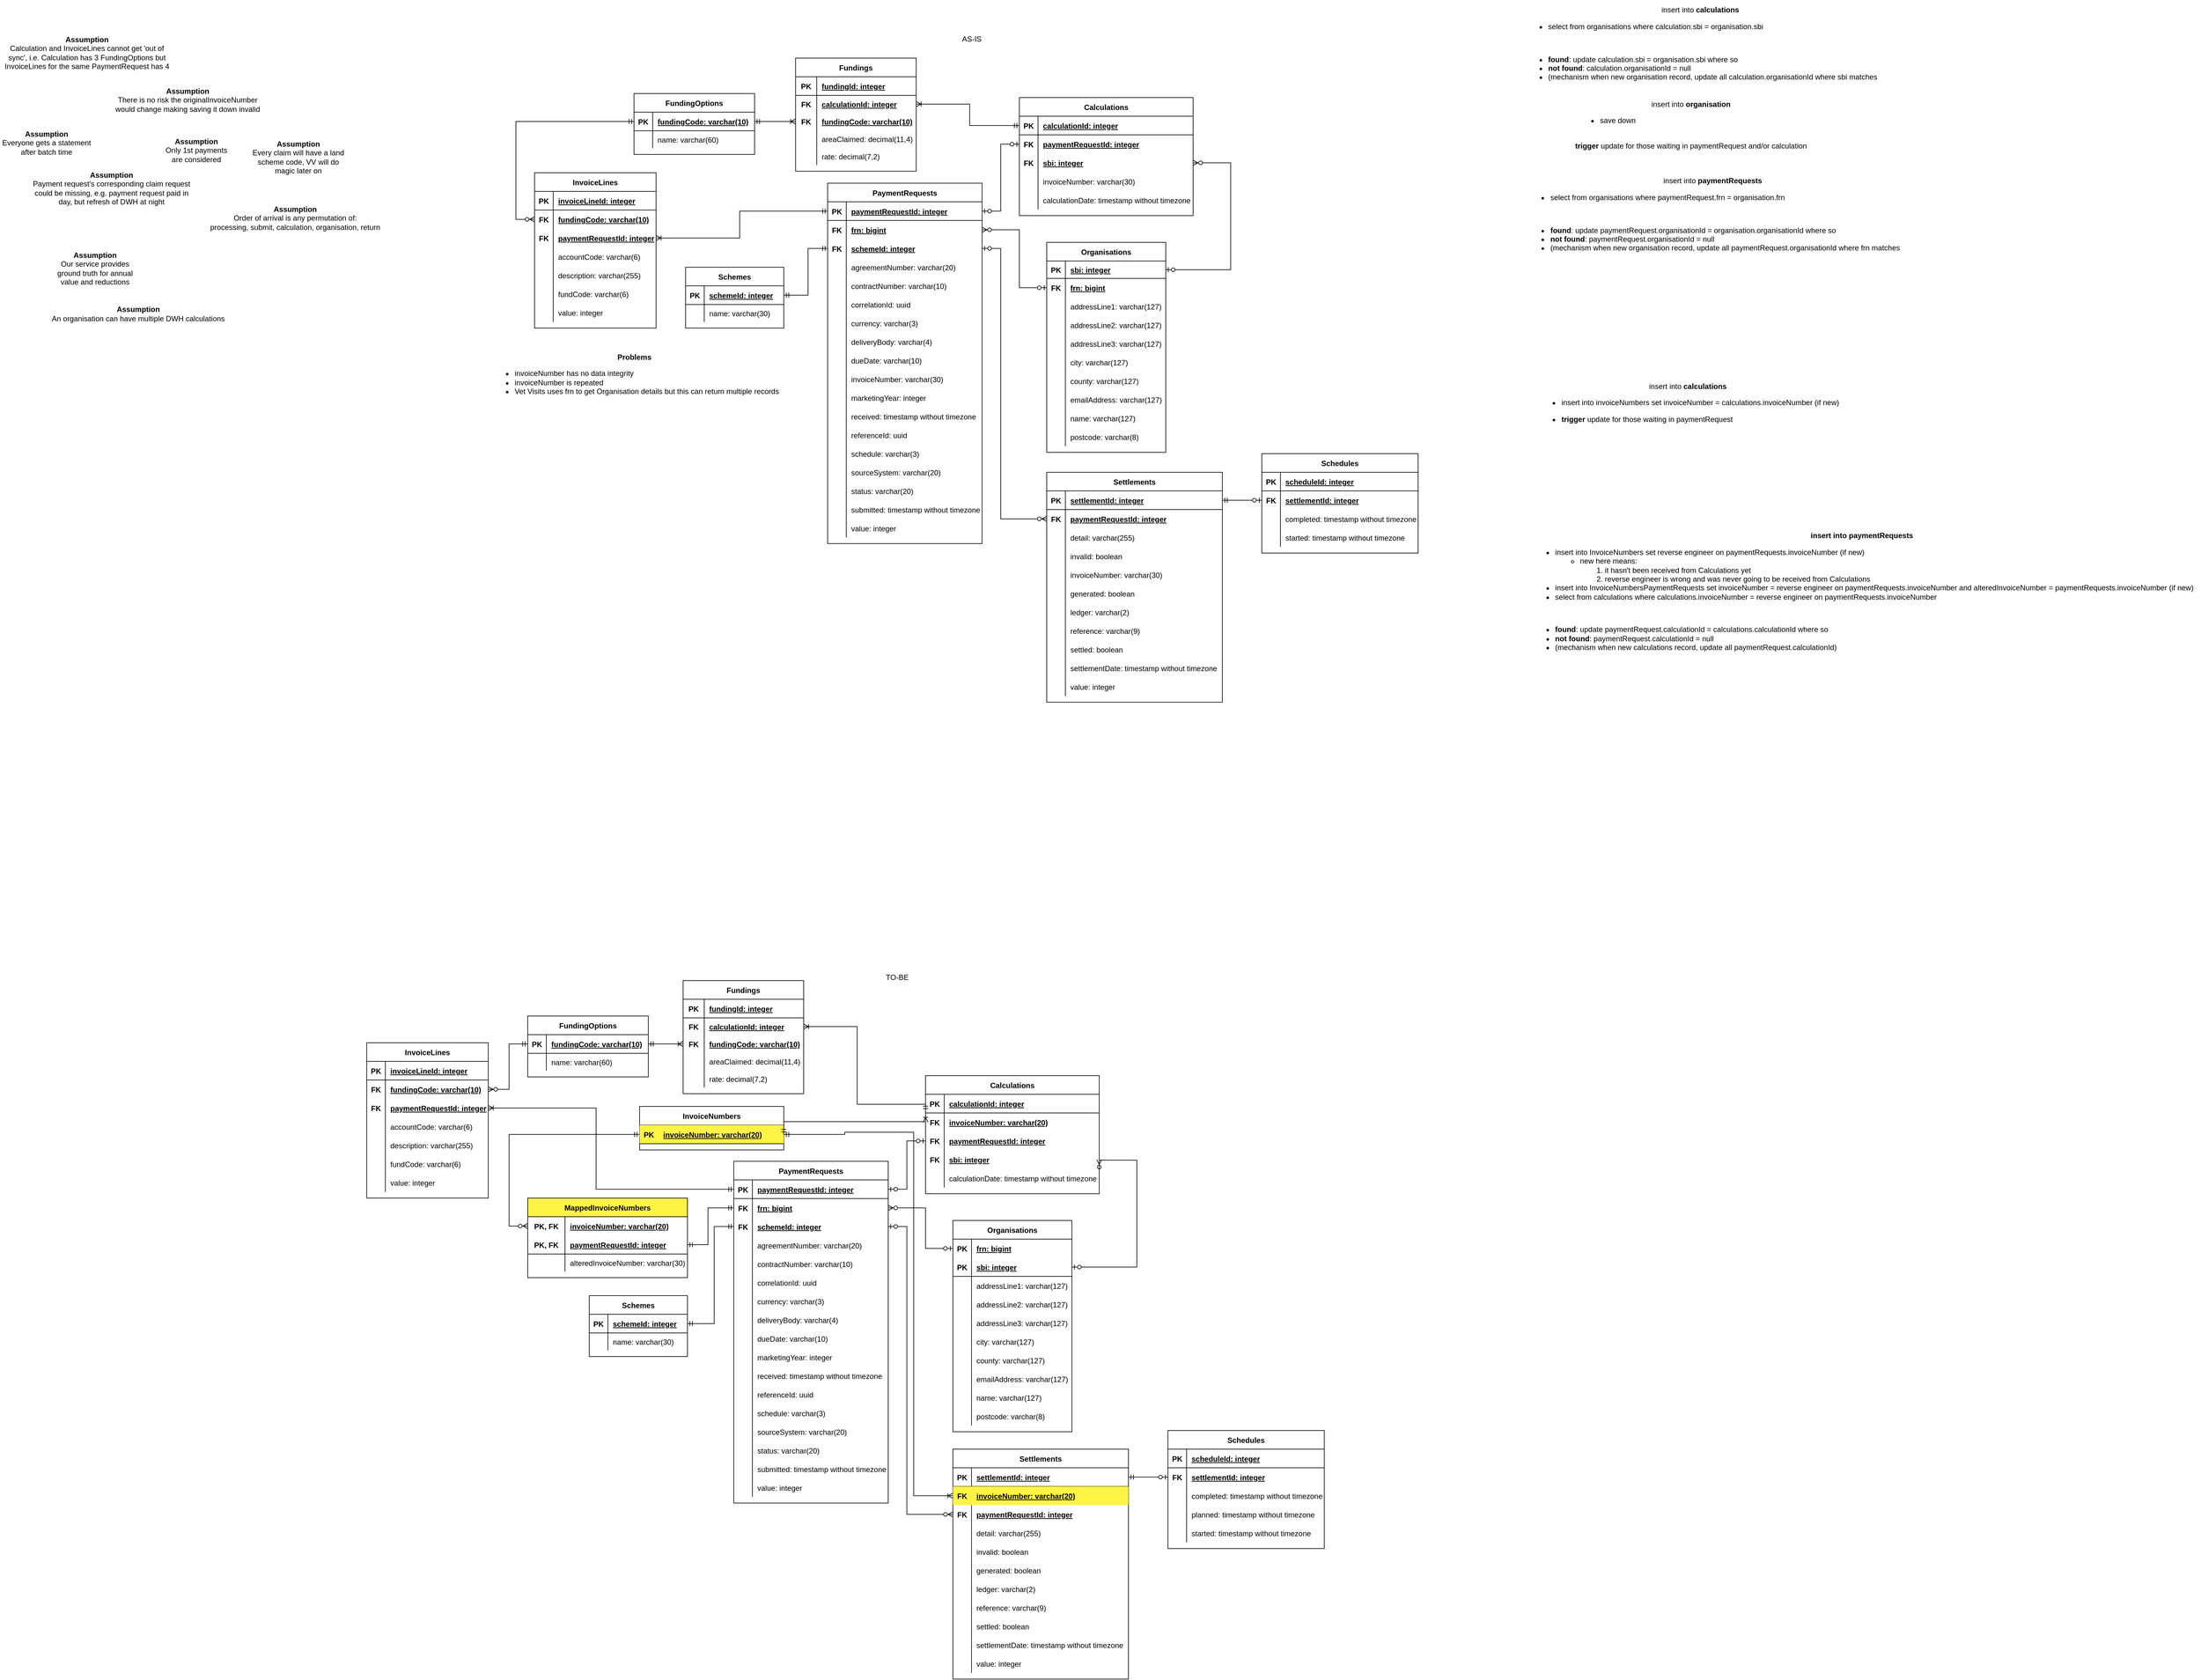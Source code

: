 <mxfile version="20.2.3" type="device"><diagram id="KP16GPa7U6WSQ4cSp4p-" name="Page-1"><mxGraphModel dx="3076" dy="-1481" grid="1" gridSize="10" guides="1" tooltips="1" connect="1" arrows="1" fold="1" page="1" pageScale="1" pageWidth="827" pageHeight="1169" math="0" shadow="0"><root><mxCell id="0"/><mxCell id="1" parent="0"/><mxCell id="u7q9jIl7JRIWiso9rgJd-246" value="PaymentRequests" style="shape=table;startSize=30;container=1;collapsible=1;childLayout=tableLayout;fixedRows=1;rowLines=0;fontStyle=1;align=center;resizeLast=1;" parent="1" vertex="1"><mxGeometry x="-18.5" y="2746.75" width="248.5" height="580" as="geometry"><mxRectangle x="-580" y="992" width="140" height="30" as="alternateBounds"/></mxGeometry></mxCell><mxCell id="u7q9jIl7JRIWiso9rgJd-247" value="" style="shape=tableRow;horizontal=0;startSize=0;swimlaneHead=0;swimlaneBody=0;fillColor=none;collapsible=0;dropTarget=0;points=[[0,0.5],[1,0.5]];portConstraint=eastwest;top=0;left=0;right=0;bottom=1;" parent="u7q9jIl7JRIWiso9rgJd-246" vertex="1"><mxGeometry y="30" width="248.5" height="30" as="geometry"/></mxCell><mxCell id="u7q9jIl7JRIWiso9rgJd-248" value="PK" style="shape=partialRectangle;connectable=0;fillColor=none;top=0;left=0;bottom=0;right=0;fontStyle=1;overflow=hidden;" parent="u7q9jIl7JRIWiso9rgJd-247" vertex="1"><mxGeometry width="30" height="30" as="geometry"><mxRectangle width="30" height="30" as="alternateBounds"/></mxGeometry></mxCell><mxCell id="u7q9jIl7JRIWiso9rgJd-249" value="paymentRequestId: integer" style="shape=partialRectangle;connectable=0;fillColor=none;top=0;left=0;bottom=0;right=0;align=left;spacingLeft=6;fontStyle=5;overflow=hidden;" parent="u7q9jIl7JRIWiso9rgJd-247" vertex="1"><mxGeometry x="30" width="218.5" height="30" as="geometry"><mxRectangle width="218.5" height="30" as="alternateBounds"/></mxGeometry></mxCell><mxCell id="SQJWj38xrlh4iAVtR4dT-481" style="shape=tableRow;horizontal=0;startSize=0;swimlaneHead=0;swimlaneBody=0;fillColor=none;collapsible=0;dropTarget=0;points=[[0,0.5],[1,0.5]];portConstraint=eastwest;top=0;left=0;right=0;bottom=0;" parent="u7q9jIl7JRIWiso9rgJd-246" vertex="1"><mxGeometry y="60" width="248.5" height="30" as="geometry"/></mxCell><mxCell id="SQJWj38xrlh4iAVtR4dT-482" value="FK" style="shape=partialRectangle;connectable=0;fillColor=none;top=0;left=0;bottom=0;right=0;editable=1;overflow=hidden;fontStyle=1" parent="SQJWj38xrlh4iAVtR4dT-481" vertex="1"><mxGeometry width="30" height="30" as="geometry"><mxRectangle width="30" height="30" as="alternateBounds"/></mxGeometry></mxCell><mxCell id="SQJWj38xrlh4iAVtR4dT-483" value="frn: bigint" style="shape=partialRectangle;connectable=0;fillColor=none;top=0;left=0;bottom=0;right=0;align=left;spacingLeft=6;overflow=hidden;fontStyle=5" parent="SQJWj38xrlh4iAVtR4dT-481" vertex="1"><mxGeometry x="30" width="218.5" height="30" as="geometry"><mxRectangle width="218.5" height="30" as="alternateBounds"/></mxGeometry></mxCell><mxCell id="RpJG9siZzCMNE2LhzBUd-18" style="shape=tableRow;horizontal=0;startSize=0;swimlaneHead=0;swimlaneBody=0;fillColor=none;collapsible=0;dropTarget=0;points=[[0,0.5],[1,0.5]];portConstraint=eastwest;top=0;left=0;right=0;bottom=0;" parent="u7q9jIl7JRIWiso9rgJd-246" vertex="1"><mxGeometry y="90" width="248.5" height="30" as="geometry"/></mxCell><mxCell id="RpJG9siZzCMNE2LhzBUd-19" value="FK" style="shape=partialRectangle;connectable=0;fillColor=none;top=0;left=0;bottom=0;right=0;editable=1;overflow=hidden;fontStyle=1" parent="RpJG9siZzCMNE2LhzBUd-18" vertex="1"><mxGeometry width="30" height="30" as="geometry"><mxRectangle width="30" height="30" as="alternateBounds"/></mxGeometry></mxCell><mxCell id="RpJG9siZzCMNE2LhzBUd-20" value="schemeId: integer" style="shape=partialRectangle;connectable=0;fillColor=none;top=0;left=0;bottom=0;right=0;align=left;spacingLeft=6;overflow=hidden;fontStyle=5" parent="RpJG9siZzCMNE2LhzBUd-18" vertex="1"><mxGeometry x="30" width="218.5" height="30" as="geometry"><mxRectangle width="218.5" height="30" as="alternateBounds"/></mxGeometry></mxCell><mxCell id="u7q9jIl7JRIWiso9rgJd-250" style="shape=tableRow;horizontal=0;startSize=0;swimlaneHead=0;swimlaneBody=0;fillColor=none;collapsible=0;dropTarget=0;points=[[0,0.5],[1,0.5]];portConstraint=eastwest;top=0;left=0;right=0;bottom=0;" parent="u7q9jIl7JRIWiso9rgJd-246" vertex="1"><mxGeometry y="120" width="248.5" height="30" as="geometry"/></mxCell><mxCell id="u7q9jIl7JRIWiso9rgJd-251" style="shape=partialRectangle;connectable=0;fillColor=none;top=0;left=0;bottom=0;right=0;editable=1;overflow=hidden;fontStyle=1" parent="u7q9jIl7JRIWiso9rgJd-250" vertex="1"><mxGeometry width="30" height="30" as="geometry"><mxRectangle width="30" height="30" as="alternateBounds"/></mxGeometry></mxCell><mxCell id="u7q9jIl7JRIWiso9rgJd-252" value="agreementNumber: varchar(20)" style="shape=partialRectangle;connectable=0;fillColor=none;top=0;left=0;bottom=0;right=0;align=left;spacingLeft=6;overflow=hidden;fontStyle=0" parent="u7q9jIl7JRIWiso9rgJd-250" vertex="1"><mxGeometry x="30" width="218.5" height="30" as="geometry"><mxRectangle width="218.5" height="30" as="alternateBounds"/></mxGeometry></mxCell><mxCell id="u7q9jIl7JRIWiso9rgJd-253" style="shape=tableRow;horizontal=0;startSize=0;swimlaneHead=0;swimlaneBody=0;fillColor=none;collapsible=0;dropTarget=0;points=[[0,0.5],[1,0.5]];portConstraint=eastwest;top=0;left=0;right=0;bottom=0;" parent="u7q9jIl7JRIWiso9rgJd-246" vertex="1"><mxGeometry y="150" width="248.5" height="30" as="geometry"/></mxCell><mxCell id="u7q9jIl7JRIWiso9rgJd-254" style="shape=partialRectangle;connectable=0;fillColor=none;top=0;left=0;bottom=0;right=0;editable=1;overflow=hidden;fontStyle=1" parent="u7q9jIl7JRIWiso9rgJd-253" vertex="1"><mxGeometry width="30" height="30" as="geometry"><mxRectangle width="30" height="30" as="alternateBounds"/></mxGeometry></mxCell><mxCell id="u7q9jIl7JRIWiso9rgJd-255" value="contractNumber: varchar(10)" style="shape=partialRectangle;connectable=0;fillColor=none;top=0;left=0;bottom=0;right=0;align=left;spacingLeft=6;overflow=hidden;fontStyle=0" parent="u7q9jIl7JRIWiso9rgJd-253" vertex="1"><mxGeometry x="30" width="218.5" height="30" as="geometry"><mxRectangle width="218.5" height="30" as="alternateBounds"/></mxGeometry></mxCell><mxCell id="u7q9jIl7JRIWiso9rgJd-256" style="shape=tableRow;horizontal=0;startSize=0;swimlaneHead=0;swimlaneBody=0;fillColor=none;collapsible=0;dropTarget=0;points=[[0,0.5],[1,0.5]];portConstraint=eastwest;top=0;left=0;right=0;bottom=0;" parent="u7q9jIl7JRIWiso9rgJd-246" vertex="1"><mxGeometry y="180" width="248.5" height="30" as="geometry"/></mxCell><mxCell id="u7q9jIl7JRIWiso9rgJd-257" style="shape=partialRectangle;connectable=0;fillColor=none;top=0;left=0;bottom=0;right=0;editable=1;overflow=hidden;fontStyle=1" parent="u7q9jIl7JRIWiso9rgJd-256" vertex="1"><mxGeometry width="30" height="30" as="geometry"><mxRectangle width="30" height="30" as="alternateBounds"/></mxGeometry></mxCell><mxCell id="u7q9jIl7JRIWiso9rgJd-258" value="correlationId: uuid" style="shape=partialRectangle;connectable=0;fillColor=none;top=0;left=0;bottom=0;right=0;align=left;spacingLeft=6;overflow=hidden;fontStyle=0" parent="u7q9jIl7JRIWiso9rgJd-256" vertex="1"><mxGeometry x="30" width="218.5" height="30" as="geometry"><mxRectangle width="218.5" height="30" as="alternateBounds"/></mxGeometry></mxCell><mxCell id="u7q9jIl7JRIWiso9rgJd-259" style="shape=tableRow;horizontal=0;startSize=0;swimlaneHead=0;swimlaneBody=0;fillColor=none;collapsible=0;dropTarget=0;points=[[0,0.5],[1,0.5]];portConstraint=eastwest;top=0;left=0;right=0;bottom=0;" parent="u7q9jIl7JRIWiso9rgJd-246" vertex="1"><mxGeometry y="210" width="248.5" height="30" as="geometry"/></mxCell><mxCell id="u7q9jIl7JRIWiso9rgJd-260" style="shape=partialRectangle;connectable=0;fillColor=none;top=0;left=0;bottom=0;right=0;editable=1;overflow=hidden;fontStyle=1" parent="u7q9jIl7JRIWiso9rgJd-259" vertex="1"><mxGeometry width="30" height="30" as="geometry"><mxRectangle width="30" height="30" as="alternateBounds"/></mxGeometry></mxCell><mxCell id="u7q9jIl7JRIWiso9rgJd-261" value="currency: varchar(3)" style="shape=partialRectangle;connectable=0;fillColor=none;top=0;left=0;bottom=0;right=0;align=left;spacingLeft=6;overflow=hidden;fontStyle=0" parent="u7q9jIl7JRIWiso9rgJd-259" vertex="1"><mxGeometry x="30" width="218.5" height="30" as="geometry"><mxRectangle width="218.5" height="30" as="alternateBounds"/></mxGeometry></mxCell><mxCell id="u7q9jIl7JRIWiso9rgJd-262" style="shape=tableRow;horizontal=0;startSize=0;swimlaneHead=0;swimlaneBody=0;fillColor=none;collapsible=0;dropTarget=0;points=[[0,0.5],[1,0.5]];portConstraint=eastwest;top=0;left=0;right=0;bottom=0;" parent="u7q9jIl7JRIWiso9rgJd-246" vertex="1"><mxGeometry y="240" width="248.5" height="30" as="geometry"/></mxCell><mxCell id="u7q9jIl7JRIWiso9rgJd-263" style="shape=partialRectangle;connectable=0;fillColor=none;top=0;left=0;bottom=0;right=0;editable=1;overflow=hidden;fontStyle=1" parent="u7q9jIl7JRIWiso9rgJd-262" vertex="1"><mxGeometry width="30" height="30" as="geometry"><mxRectangle width="30" height="30" as="alternateBounds"/></mxGeometry></mxCell><mxCell id="u7q9jIl7JRIWiso9rgJd-264" value="deliveryBody: varchar(4)" style="shape=partialRectangle;connectable=0;fillColor=none;top=0;left=0;bottom=0;right=0;align=left;spacingLeft=6;overflow=hidden;fontStyle=0" parent="u7q9jIl7JRIWiso9rgJd-262" vertex="1"><mxGeometry x="30" width="218.5" height="30" as="geometry"><mxRectangle width="218.5" height="30" as="alternateBounds"/></mxGeometry></mxCell><mxCell id="u7q9jIl7JRIWiso9rgJd-265" style="shape=tableRow;horizontal=0;startSize=0;swimlaneHead=0;swimlaneBody=0;fillColor=none;collapsible=0;dropTarget=0;points=[[0,0.5],[1,0.5]];portConstraint=eastwest;top=0;left=0;right=0;bottom=0;" parent="u7q9jIl7JRIWiso9rgJd-246" vertex="1"><mxGeometry y="270" width="248.5" height="30" as="geometry"/></mxCell><mxCell id="u7q9jIl7JRIWiso9rgJd-266" style="shape=partialRectangle;connectable=0;fillColor=none;top=0;left=0;bottom=0;right=0;editable=1;overflow=hidden;fontStyle=1" parent="u7q9jIl7JRIWiso9rgJd-265" vertex="1"><mxGeometry width="30" height="30" as="geometry"><mxRectangle width="30" height="30" as="alternateBounds"/></mxGeometry></mxCell><mxCell id="u7q9jIl7JRIWiso9rgJd-267" value="dueDate: varchar(10)" style="shape=partialRectangle;connectable=0;fillColor=none;top=0;left=0;bottom=0;right=0;align=left;spacingLeft=6;overflow=hidden;fontStyle=0" parent="u7q9jIl7JRIWiso9rgJd-265" vertex="1"><mxGeometry x="30" width="218.5" height="30" as="geometry"><mxRectangle width="218.5" height="30" as="alternateBounds"/></mxGeometry></mxCell><mxCell id="SQJWj38xrlh4iAVtR4dT-461" style="shape=tableRow;horizontal=0;startSize=0;swimlaneHead=0;swimlaneBody=0;fillColor=none;collapsible=0;dropTarget=0;points=[[0,0.5],[1,0.5]];portConstraint=eastwest;top=0;left=0;right=0;bottom=0;" parent="u7q9jIl7JRIWiso9rgJd-246" vertex="1"><mxGeometry y="300" width="248.5" height="30" as="geometry"/></mxCell><mxCell id="SQJWj38xrlh4iAVtR4dT-462" style="shape=partialRectangle;connectable=0;fillColor=none;top=0;left=0;bottom=0;right=0;editable=1;overflow=hidden;fontStyle=1" parent="SQJWj38xrlh4iAVtR4dT-461" vertex="1"><mxGeometry width="30" height="30" as="geometry"><mxRectangle width="30" height="30" as="alternateBounds"/></mxGeometry></mxCell><mxCell id="SQJWj38xrlh4iAVtR4dT-463" value="invoiceNumber: varchar(30)" style="shape=partialRectangle;connectable=0;fillColor=none;top=0;left=0;bottom=0;right=0;align=left;spacingLeft=6;overflow=hidden;fontStyle=0" parent="SQJWj38xrlh4iAVtR4dT-461" vertex="1"><mxGeometry x="30" width="218.5" height="30" as="geometry"><mxRectangle width="218.5" height="30" as="alternateBounds"/></mxGeometry></mxCell><mxCell id="u7q9jIl7JRIWiso9rgJd-274" style="shape=tableRow;horizontal=0;startSize=0;swimlaneHead=0;swimlaneBody=0;fillColor=none;collapsible=0;dropTarget=0;points=[[0,0.5],[1,0.5]];portConstraint=eastwest;top=0;left=0;right=0;bottom=0;" parent="u7q9jIl7JRIWiso9rgJd-246" vertex="1"><mxGeometry y="330" width="248.5" height="30" as="geometry"/></mxCell><mxCell id="u7q9jIl7JRIWiso9rgJd-275" style="shape=partialRectangle;connectable=0;fillColor=none;top=0;left=0;bottom=0;right=0;editable=1;overflow=hidden;fontStyle=1" parent="u7q9jIl7JRIWiso9rgJd-274" vertex="1"><mxGeometry width="30" height="30" as="geometry"><mxRectangle width="30" height="30" as="alternateBounds"/></mxGeometry></mxCell><mxCell id="u7q9jIl7JRIWiso9rgJd-276" value="marketingYear: integer" style="shape=partialRectangle;connectable=0;fillColor=none;top=0;left=0;bottom=0;right=0;align=left;spacingLeft=6;overflow=hidden;fontStyle=0" parent="u7q9jIl7JRIWiso9rgJd-274" vertex="1"><mxGeometry x="30" width="218.5" height="30" as="geometry"><mxRectangle width="218.5" height="30" as="alternateBounds"/></mxGeometry></mxCell><mxCell id="J5hlbWSjeryqooTny5Rg-1" style="shape=tableRow;horizontal=0;startSize=0;swimlaneHead=0;swimlaneBody=0;fillColor=none;collapsible=0;dropTarget=0;points=[[0,0.5],[1,0.5]];portConstraint=eastwest;top=0;left=0;right=0;bottom=0;" parent="u7q9jIl7JRIWiso9rgJd-246" vertex="1"><mxGeometry y="360" width="248.5" height="30" as="geometry"/></mxCell><mxCell id="J5hlbWSjeryqooTny5Rg-2" style="shape=partialRectangle;connectable=0;fillColor=none;top=0;left=0;bottom=0;right=0;editable=1;overflow=hidden;fontStyle=1" parent="J5hlbWSjeryqooTny5Rg-1" vertex="1"><mxGeometry width="30" height="30" as="geometry"><mxRectangle width="30" height="30" as="alternateBounds"/></mxGeometry></mxCell><mxCell id="J5hlbWSjeryqooTny5Rg-3" value="received: timestamp without timezone" style="shape=partialRectangle;connectable=0;fillColor=none;top=0;left=0;bottom=0;right=0;align=left;spacingLeft=6;overflow=hidden;fontStyle=0" parent="J5hlbWSjeryqooTny5Rg-1" vertex="1"><mxGeometry x="30" width="218.5" height="30" as="geometry"><mxRectangle width="218.5" height="30" as="alternateBounds"/></mxGeometry></mxCell><mxCell id="u7q9jIl7JRIWiso9rgJd-277" style="shape=tableRow;horizontal=0;startSize=0;swimlaneHead=0;swimlaneBody=0;fillColor=none;collapsible=0;dropTarget=0;points=[[0,0.5],[1,0.5]];portConstraint=eastwest;top=0;left=0;right=0;bottom=0;" parent="u7q9jIl7JRIWiso9rgJd-246" vertex="1"><mxGeometry y="390" width="248.5" height="30" as="geometry"/></mxCell><mxCell id="u7q9jIl7JRIWiso9rgJd-278" style="shape=partialRectangle;connectable=0;fillColor=none;top=0;left=0;bottom=0;right=0;editable=1;overflow=hidden;fontStyle=1" parent="u7q9jIl7JRIWiso9rgJd-277" vertex="1"><mxGeometry width="30" height="30" as="geometry"><mxRectangle width="30" height="30" as="alternateBounds"/></mxGeometry></mxCell><mxCell id="u7q9jIl7JRIWiso9rgJd-279" value="referenceId: uuid" style="shape=partialRectangle;connectable=0;fillColor=none;top=0;left=0;bottom=0;right=0;align=left;spacingLeft=6;overflow=hidden;fontStyle=0" parent="u7q9jIl7JRIWiso9rgJd-277" vertex="1"><mxGeometry x="30" width="218.5" height="30" as="geometry"><mxRectangle width="218.5" height="30" as="alternateBounds"/></mxGeometry></mxCell><mxCell id="u7q9jIl7JRIWiso9rgJd-280" style="shape=tableRow;horizontal=0;startSize=0;swimlaneHead=0;swimlaneBody=0;fillColor=none;collapsible=0;dropTarget=0;points=[[0,0.5],[1,0.5]];portConstraint=eastwest;top=0;left=0;right=0;bottom=0;" parent="u7q9jIl7JRIWiso9rgJd-246" vertex="1"><mxGeometry y="420" width="248.5" height="30" as="geometry"/></mxCell><mxCell id="u7q9jIl7JRIWiso9rgJd-281" style="shape=partialRectangle;connectable=0;fillColor=none;top=0;left=0;bottom=0;right=0;editable=1;overflow=hidden;fontStyle=1" parent="u7q9jIl7JRIWiso9rgJd-280" vertex="1"><mxGeometry width="30" height="30" as="geometry"><mxRectangle width="30" height="30" as="alternateBounds"/></mxGeometry></mxCell><mxCell id="u7q9jIl7JRIWiso9rgJd-282" value="schedule: varchar(3)" style="shape=partialRectangle;connectable=0;fillColor=none;top=0;left=0;bottom=0;right=0;align=left;spacingLeft=6;overflow=hidden;fontStyle=0" parent="u7q9jIl7JRIWiso9rgJd-280" vertex="1"><mxGeometry x="30" width="218.5" height="30" as="geometry"><mxRectangle width="218.5" height="30" as="alternateBounds"/></mxGeometry></mxCell><mxCell id="HlHNqnoaHE_9_GUD6C4x-2" style="shape=tableRow;horizontal=0;startSize=0;swimlaneHead=0;swimlaneBody=0;fillColor=none;collapsible=0;dropTarget=0;points=[[0,0.5],[1,0.5]];portConstraint=eastwest;top=0;left=0;right=0;bottom=0;" parent="u7q9jIl7JRIWiso9rgJd-246" vertex="1"><mxGeometry y="450" width="248.5" height="30" as="geometry"/></mxCell><mxCell id="HlHNqnoaHE_9_GUD6C4x-3" style="shape=partialRectangle;connectable=0;fillColor=none;top=0;left=0;bottom=0;right=0;editable=1;overflow=hidden;fontStyle=1" parent="HlHNqnoaHE_9_GUD6C4x-2" vertex="1"><mxGeometry width="30" height="30" as="geometry"><mxRectangle width="30" height="30" as="alternateBounds"/></mxGeometry></mxCell><mxCell id="HlHNqnoaHE_9_GUD6C4x-4" value="sourceSystem: varchar(20)" style="shape=partialRectangle;connectable=0;fillColor=none;top=0;left=0;bottom=0;right=0;align=left;spacingLeft=6;overflow=hidden;fontStyle=0" parent="HlHNqnoaHE_9_GUD6C4x-2" vertex="1"><mxGeometry x="30" width="218.5" height="30" as="geometry"><mxRectangle width="218.5" height="30" as="alternateBounds"/></mxGeometry></mxCell><mxCell id="J5hlbWSjeryqooTny5Rg-4" style="shape=tableRow;horizontal=0;startSize=0;swimlaneHead=0;swimlaneBody=0;fillColor=none;collapsible=0;dropTarget=0;points=[[0,0.5],[1,0.5]];portConstraint=eastwest;top=0;left=0;right=0;bottom=0;" parent="u7q9jIl7JRIWiso9rgJd-246" vertex="1"><mxGeometry y="480" width="248.5" height="30" as="geometry"/></mxCell><mxCell id="J5hlbWSjeryqooTny5Rg-5" style="shape=partialRectangle;connectable=0;fillColor=none;top=0;left=0;bottom=0;right=0;editable=1;overflow=hidden;fontStyle=1" parent="J5hlbWSjeryqooTny5Rg-4" vertex="1"><mxGeometry width="30" height="30" as="geometry"><mxRectangle width="30" height="30" as="alternateBounds"/></mxGeometry></mxCell><mxCell id="J5hlbWSjeryqooTny5Rg-6" value="status: varchar(20)" style="shape=partialRectangle;connectable=0;fillColor=none;top=0;left=0;bottom=0;right=0;align=left;spacingLeft=6;overflow=hidden;fontStyle=0" parent="J5hlbWSjeryqooTny5Rg-4" vertex="1"><mxGeometry x="30" width="218.5" height="30" as="geometry"><mxRectangle width="218.5" height="30" as="alternateBounds"/></mxGeometry></mxCell><mxCell id="u7q9jIl7JRIWiso9rgJd-286" style="shape=tableRow;horizontal=0;startSize=0;swimlaneHead=0;swimlaneBody=0;fillColor=none;collapsible=0;dropTarget=0;points=[[0,0.5],[1,0.5]];portConstraint=eastwest;top=0;left=0;right=0;bottom=0;" parent="u7q9jIl7JRIWiso9rgJd-246" vertex="1"><mxGeometry y="510" width="248.5" height="30" as="geometry"/></mxCell><mxCell id="u7q9jIl7JRIWiso9rgJd-287" style="shape=partialRectangle;connectable=0;fillColor=none;top=0;left=0;bottom=0;right=0;editable=1;overflow=hidden;fontStyle=1" parent="u7q9jIl7JRIWiso9rgJd-286" vertex="1"><mxGeometry width="30" height="30" as="geometry"><mxRectangle width="30" height="30" as="alternateBounds"/></mxGeometry></mxCell><mxCell id="u7q9jIl7JRIWiso9rgJd-288" value="submitted: timestamp without timezone" style="shape=partialRectangle;connectable=0;fillColor=none;top=0;left=0;bottom=0;right=0;align=left;spacingLeft=6;overflow=hidden;fontStyle=0" parent="u7q9jIl7JRIWiso9rgJd-286" vertex="1"><mxGeometry x="30" width="218.5" height="30" as="geometry"><mxRectangle width="218.5" height="30" as="alternateBounds"/></mxGeometry></mxCell><mxCell id="u7q9jIl7JRIWiso9rgJd-289" style="shape=tableRow;horizontal=0;startSize=0;swimlaneHead=0;swimlaneBody=0;fillColor=none;collapsible=0;dropTarget=0;points=[[0,0.5],[1,0.5]];portConstraint=eastwest;top=0;left=0;right=0;bottom=0;" parent="u7q9jIl7JRIWiso9rgJd-246" vertex="1"><mxGeometry y="540" width="248.5" height="30" as="geometry"/></mxCell><mxCell id="u7q9jIl7JRIWiso9rgJd-290" style="shape=partialRectangle;connectable=0;fillColor=none;top=0;left=0;bottom=0;right=0;editable=1;overflow=hidden;fontStyle=1" parent="u7q9jIl7JRIWiso9rgJd-289" vertex="1"><mxGeometry width="30" height="30" as="geometry"><mxRectangle width="30" height="30" as="alternateBounds"/></mxGeometry></mxCell><mxCell id="u7q9jIl7JRIWiso9rgJd-291" value="value: integer" style="shape=partialRectangle;connectable=0;fillColor=none;top=0;left=0;bottom=0;right=0;align=left;spacingLeft=6;overflow=hidden;fontStyle=0" parent="u7q9jIl7JRIWiso9rgJd-289" vertex="1"><mxGeometry x="30" width="218.5" height="30" as="geometry"><mxRectangle width="218.5" height="30" as="alternateBounds"/></mxGeometry></mxCell><mxCell id="u7q9jIl7JRIWiso9rgJd-311" value="Settlements" style="shape=table;startSize=30;container=1;collapsible=1;childLayout=tableLayout;fixedRows=1;rowLines=0;fontStyle=1;align=center;resizeLast=1;" parent="1" vertex="1"><mxGeometry x="334" y="3212" width="282.5" height="370" as="geometry"><mxRectangle x="-550" y="1340" width="110" height="30" as="alternateBounds"/></mxGeometry></mxCell><mxCell id="u7q9jIl7JRIWiso9rgJd-312" value="" style="shape=tableRow;horizontal=0;startSize=0;swimlaneHead=0;swimlaneBody=0;fillColor=none;collapsible=0;dropTarget=0;points=[[0,0.5],[1,0.5]];portConstraint=eastwest;top=0;left=0;right=0;bottom=1;" parent="u7q9jIl7JRIWiso9rgJd-311" vertex="1"><mxGeometry y="30" width="282.5" height="30" as="geometry"/></mxCell><mxCell id="u7q9jIl7JRIWiso9rgJd-313" value="PK" style="shape=partialRectangle;connectable=0;fillColor=none;top=0;left=0;bottom=0;right=0;fontStyle=1;overflow=hidden;" parent="u7q9jIl7JRIWiso9rgJd-312" vertex="1"><mxGeometry width="30" height="30" as="geometry"><mxRectangle width="30" height="30" as="alternateBounds"/></mxGeometry></mxCell><mxCell id="u7q9jIl7JRIWiso9rgJd-314" value="settlementId: integer" style="shape=partialRectangle;connectable=0;fillColor=none;top=0;left=0;bottom=0;right=0;align=left;spacingLeft=6;fontStyle=5;overflow=hidden;" parent="u7q9jIl7JRIWiso9rgJd-312" vertex="1"><mxGeometry x="30" width="252.5" height="30" as="geometry"><mxRectangle width="252.5" height="30" as="alternateBounds"/></mxGeometry></mxCell><mxCell id="u7q9jIl7JRIWiso9rgJd-315" value="" style="shape=tableRow;horizontal=0;startSize=0;swimlaneHead=0;swimlaneBody=0;fillColor=none;collapsible=0;dropTarget=0;points=[[0,0.5],[1,0.5]];portConstraint=eastwest;top=0;left=0;right=0;bottom=0;" parent="u7q9jIl7JRIWiso9rgJd-311" vertex="1"><mxGeometry y="60" width="282.5" height="30" as="geometry"/></mxCell><mxCell id="u7q9jIl7JRIWiso9rgJd-316" value="FK" style="shape=partialRectangle;connectable=0;fillColor=none;top=0;left=0;bottom=0;right=0;editable=1;overflow=hidden;fontStyle=1" parent="u7q9jIl7JRIWiso9rgJd-315" vertex="1"><mxGeometry width="30" height="30" as="geometry"><mxRectangle width="30" height="30" as="alternateBounds"/></mxGeometry></mxCell><mxCell id="u7q9jIl7JRIWiso9rgJd-317" value="paymentRequestId: integer" style="shape=partialRectangle;connectable=0;fillColor=none;top=0;left=0;bottom=0;right=0;align=left;spacingLeft=6;overflow=hidden;fontStyle=5" parent="u7q9jIl7JRIWiso9rgJd-315" vertex="1"><mxGeometry x="30" width="252.5" height="30" as="geometry"><mxRectangle width="252.5" height="30" as="alternateBounds"/></mxGeometry></mxCell><mxCell id="u7q9jIl7JRIWiso9rgJd-321" value="" style="shape=tableRow;horizontal=0;startSize=0;swimlaneHead=0;swimlaneBody=0;fillColor=none;collapsible=0;dropTarget=0;points=[[0,0.5],[1,0.5]];portConstraint=eastwest;top=0;left=0;right=0;bottom=0;" parent="u7q9jIl7JRIWiso9rgJd-311" vertex="1"><mxGeometry y="90" width="282.5" height="30" as="geometry"/></mxCell><mxCell id="u7q9jIl7JRIWiso9rgJd-322" value="" style="shape=partialRectangle;connectable=0;fillColor=none;top=0;left=0;bottom=0;right=0;editable=1;overflow=hidden;" parent="u7q9jIl7JRIWiso9rgJd-321" vertex="1"><mxGeometry width="30" height="30" as="geometry"><mxRectangle width="30" height="30" as="alternateBounds"/></mxGeometry></mxCell><mxCell id="u7q9jIl7JRIWiso9rgJd-323" value="detail: varchar(255)" style="shape=partialRectangle;connectable=0;fillColor=none;top=0;left=0;bottom=0;right=0;align=left;spacingLeft=6;overflow=hidden;" parent="u7q9jIl7JRIWiso9rgJd-321" vertex="1"><mxGeometry x="30" width="252.5" height="30" as="geometry"><mxRectangle width="252.5" height="30" as="alternateBounds"/></mxGeometry></mxCell><mxCell id="u7q9jIl7JRIWiso9rgJd-324" style="shape=tableRow;horizontal=0;startSize=0;swimlaneHead=0;swimlaneBody=0;fillColor=none;collapsible=0;dropTarget=0;points=[[0,0.5],[1,0.5]];portConstraint=eastwest;top=0;left=0;right=0;bottom=0;" parent="u7q9jIl7JRIWiso9rgJd-311" vertex="1"><mxGeometry y="120" width="282.5" height="30" as="geometry"/></mxCell><mxCell id="u7q9jIl7JRIWiso9rgJd-325" style="shape=partialRectangle;connectable=0;fillColor=none;top=0;left=0;bottom=0;right=0;editable=1;overflow=hidden;" parent="u7q9jIl7JRIWiso9rgJd-324" vertex="1"><mxGeometry width="30" height="30" as="geometry"><mxRectangle width="30" height="30" as="alternateBounds"/></mxGeometry></mxCell><mxCell id="u7q9jIl7JRIWiso9rgJd-326" value="invalid: boolean" style="shape=partialRectangle;connectable=0;fillColor=none;top=0;left=0;bottom=0;right=0;align=left;spacingLeft=6;overflow=hidden;" parent="u7q9jIl7JRIWiso9rgJd-324" vertex="1"><mxGeometry x="30" width="252.5" height="30" as="geometry"><mxRectangle width="252.5" height="30" as="alternateBounds"/></mxGeometry></mxCell><mxCell id="SQJWj38xrlh4iAVtR4dT-466" style="shape=tableRow;horizontal=0;startSize=0;swimlaneHead=0;swimlaneBody=0;fillColor=none;collapsible=0;dropTarget=0;points=[[0,0.5],[1,0.5]];portConstraint=eastwest;top=0;left=0;right=0;bottom=0;" parent="u7q9jIl7JRIWiso9rgJd-311" vertex="1"><mxGeometry y="150" width="282.5" height="30" as="geometry"/></mxCell><mxCell id="SQJWj38xrlh4iAVtR4dT-467" style="shape=partialRectangle;connectable=0;fillColor=none;top=0;left=0;bottom=0;right=0;editable=1;overflow=hidden;" parent="SQJWj38xrlh4iAVtR4dT-466" vertex="1"><mxGeometry width="30" height="30" as="geometry"><mxRectangle width="30" height="30" as="alternateBounds"/></mxGeometry></mxCell><mxCell id="SQJWj38xrlh4iAVtR4dT-468" value="invoiceNumber: varchar(30)" style="shape=partialRectangle;connectable=0;fillColor=none;top=0;left=0;bottom=0;right=0;align=left;spacingLeft=6;overflow=hidden;fontStyle=0" parent="SQJWj38xrlh4iAVtR4dT-466" vertex="1"><mxGeometry x="30" width="252.5" height="30" as="geometry"><mxRectangle width="252.5" height="30" as="alternateBounds"/></mxGeometry></mxCell><mxCell id="u7q9jIl7JRIWiso9rgJd-327" style="shape=tableRow;horizontal=0;startSize=0;swimlaneHead=0;swimlaneBody=0;fillColor=none;collapsible=0;dropTarget=0;points=[[0,0.5],[1,0.5]];portConstraint=eastwest;top=0;left=0;right=0;bottom=0;" parent="u7q9jIl7JRIWiso9rgJd-311" vertex="1"><mxGeometry y="180" width="282.5" height="30" as="geometry"/></mxCell><mxCell id="u7q9jIl7JRIWiso9rgJd-328" style="shape=partialRectangle;connectable=0;fillColor=none;top=0;left=0;bottom=0;right=0;editable=1;overflow=hidden;" parent="u7q9jIl7JRIWiso9rgJd-327" vertex="1"><mxGeometry width="30" height="30" as="geometry"><mxRectangle width="30" height="30" as="alternateBounds"/></mxGeometry></mxCell><mxCell id="u7q9jIl7JRIWiso9rgJd-329" value="generated: boolean" style="shape=partialRectangle;connectable=0;fillColor=none;top=0;left=0;bottom=0;right=0;align=left;spacingLeft=6;overflow=hidden;" parent="u7q9jIl7JRIWiso9rgJd-327" vertex="1"><mxGeometry x="30" width="252.5" height="30" as="geometry"><mxRectangle width="252.5" height="30" as="alternateBounds"/></mxGeometry></mxCell><mxCell id="u7q9jIl7JRIWiso9rgJd-336" style="shape=tableRow;horizontal=0;startSize=0;swimlaneHead=0;swimlaneBody=0;fillColor=none;collapsible=0;dropTarget=0;points=[[0,0.5],[1,0.5]];portConstraint=eastwest;top=0;left=0;right=0;bottom=0;" parent="u7q9jIl7JRIWiso9rgJd-311" vertex="1"><mxGeometry y="210" width="282.5" height="30" as="geometry"/></mxCell><mxCell id="u7q9jIl7JRIWiso9rgJd-337" style="shape=partialRectangle;connectable=0;fillColor=none;top=0;left=0;bottom=0;right=0;editable=1;overflow=hidden;" parent="u7q9jIl7JRIWiso9rgJd-336" vertex="1"><mxGeometry width="30" height="30" as="geometry"><mxRectangle width="30" height="30" as="alternateBounds"/></mxGeometry></mxCell><mxCell id="u7q9jIl7JRIWiso9rgJd-338" value="ledger: varchar(2)" style="shape=partialRectangle;connectable=0;fillColor=none;top=0;left=0;bottom=0;right=0;align=left;spacingLeft=6;overflow=hidden;" parent="u7q9jIl7JRIWiso9rgJd-336" vertex="1"><mxGeometry x="30" width="252.5" height="30" as="geometry"><mxRectangle width="252.5" height="30" as="alternateBounds"/></mxGeometry></mxCell><mxCell id="u7q9jIl7JRIWiso9rgJd-339" style="shape=tableRow;horizontal=0;startSize=0;swimlaneHead=0;swimlaneBody=0;fillColor=none;collapsible=0;dropTarget=0;points=[[0,0.5],[1,0.5]];portConstraint=eastwest;top=0;left=0;right=0;bottom=0;" parent="u7q9jIl7JRIWiso9rgJd-311" vertex="1"><mxGeometry y="240" width="282.5" height="30" as="geometry"/></mxCell><mxCell id="u7q9jIl7JRIWiso9rgJd-340" style="shape=partialRectangle;connectable=0;fillColor=none;top=0;left=0;bottom=0;right=0;editable=1;overflow=hidden;" parent="u7q9jIl7JRIWiso9rgJd-339" vertex="1"><mxGeometry width="30" height="30" as="geometry"><mxRectangle width="30" height="30" as="alternateBounds"/></mxGeometry></mxCell><mxCell id="u7q9jIl7JRIWiso9rgJd-341" value="reference: varchar(9)" style="shape=partialRectangle;connectable=0;fillColor=none;top=0;left=0;bottom=0;right=0;align=left;spacingLeft=6;overflow=hidden;" parent="u7q9jIl7JRIWiso9rgJd-339" vertex="1"><mxGeometry x="30" width="252.5" height="30" as="geometry"><mxRectangle width="252.5" height="30" as="alternateBounds"/></mxGeometry></mxCell><mxCell id="u7q9jIl7JRIWiso9rgJd-342" style="shape=tableRow;horizontal=0;startSize=0;swimlaneHead=0;swimlaneBody=0;fillColor=none;collapsible=0;dropTarget=0;points=[[0,0.5],[1,0.5]];portConstraint=eastwest;top=0;left=0;right=0;bottom=0;" parent="u7q9jIl7JRIWiso9rgJd-311" vertex="1"><mxGeometry y="270" width="282.5" height="30" as="geometry"/></mxCell><mxCell id="u7q9jIl7JRIWiso9rgJd-343" style="shape=partialRectangle;connectable=0;fillColor=none;top=0;left=0;bottom=0;right=0;editable=1;overflow=hidden;" parent="u7q9jIl7JRIWiso9rgJd-342" vertex="1"><mxGeometry width="30" height="30" as="geometry"><mxRectangle width="30" height="30" as="alternateBounds"/></mxGeometry></mxCell><mxCell id="u7q9jIl7JRIWiso9rgJd-344" value="settled: boolean" style="shape=partialRectangle;connectable=0;fillColor=none;top=0;left=0;bottom=0;right=0;align=left;spacingLeft=6;overflow=hidden;" parent="u7q9jIl7JRIWiso9rgJd-342" vertex="1"><mxGeometry x="30" width="252.5" height="30" as="geometry"><mxRectangle width="252.5" height="30" as="alternateBounds"/></mxGeometry></mxCell><mxCell id="u7q9jIl7JRIWiso9rgJd-345" style="shape=tableRow;horizontal=0;startSize=0;swimlaneHead=0;swimlaneBody=0;fillColor=none;collapsible=0;dropTarget=0;points=[[0,0.5],[1,0.5]];portConstraint=eastwest;top=0;left=0;right=0;bottom=0;" parent="u7q9jIl7JRIWiso9rgJd-311" vertex="1"><mxGeometry y="300" width="282.5" height="30" as="geometry"/></mxCell><mxCell id="u7q9jIl7JRIWiso9rgJd-346" style="shape=partialRectangle;connectable=0;fillColor=none;top=0;left=0;bottom=0;right=0;editable=1;overflow=hidden;" parent="u7q9jIl7JRIWiso9rgJd-345" vertex="1"><mxGeometry width="30" height="30" as="geometry"><mxRectangle width="30" height="30" as="alternateBounds"/></mxGeometry></mxCell><mxCell id="u7q9jIl7JRIWiso9rgJd-347" value="settlementDate: timestamp without timezone" style="shape=partialRectangle;connectable=0;fillColor=none;top=0;left=0;bottom=0;right=0;align=left;spacingLeft=6;overflow=hidden;" parent="u7q9jIl7JRIWiso9rgJd-345" vertex="1"><mxGeometry x="30" width="252.5" height="30" as="geometry"><mxRectangle width="252.5" height="30" as="alternateBounds"/></mxGeometry></mxCell><mxCell id="FZTPHlze3BUldI9HCPF8-5" style="shape=tableRow;horizontal=0;startSize=0;swimlaneHead=0;swimlaneBody=0;fillColor=none;collapsible=0;dropTarget=0;points=[[0,0.5],[1,0.5]];portConstraint=eastwest;top=0;left=0;right=0;bottom=0;" parent="u7q9jIl7JRIWiso9rgJd-311" vertex="1"><mxGeometry y="330" width="282.5" height="30" as="geometry"/></mxCell><mxCell id="FZTPHlze3BUldI9HCPF8-6" style="shape=partialRectangle;connectable=0;fillColor=none;top=0;left=0;bottom=0;right=0;editable=1;overflow=hidden;" parent="FZTPHlze3BUldI9HCPF8-5" vertex="1"><mxGeometry width="30" height="30" as="geometry"><mxRectangle width="30" height="30" as="alternateBounds"/></mxGeometry></mxCell><mxCell id="FZTPHlze3BUldI9HCPF8-7" value="value: integer" style="shape=partialRectangle;connectable=0;fillColor=none;top=0;left=0;bottom=0;right=0;align=left;spacingLeft=6;overflow=hidden;" parent="FZTPHlze3BUldI9HCPF8-5" vertex="1"><mxGeometry x="30" width="252.5" height="30" as="geometry"><mxRectangle width="252.5" height="30" as="alternateBounds"/></mxGeometry></mxCell><mxCell id="u7q9jIl7JRIWiso9rgJd-351" value="" style="edgeStyle=elbowEdgeStyle;fontSize=12;html=1;endArrow=ERzeroToOne;startArrow=ERzeroToMany;rounded=0;startFill=0;exitX=0;exitY=0.5;exitDx=0;exitDy=0;entryX=1;entryY=0.5;entryDx=0;entryDy=0;endFill=0;" parent="1" source="u7q9jIl7JRIWiso9rgJd-315" edge="1"><mxGeometry width="100" height="100" relative="1" as="geometry"><mxPoint x="7.5" y="2973" as="sourcePoint"/><mxPoint x="230.0" y="2851.75" as="targetPoint"/><Array as="points"><mxPoint x="260" y="3070"/></Array></mxGeometry></mxCell><mxCell id="u7q9jIl7JRIWiso9rgJd-365" value="Organisations" style="shape=table;startSize=30;container=1;collapsible=1;childLayout=tableLayout;fixedRows=1;rowLines=0;fontStyle=1;align=center;resizeLast=1;fillColor=default;" parent="1" vertex="1"><mxGeometry x="334" y="2842" width="191.5" height="338" as="geometry"><mxRectangle x="344" y="130" width="70" height="30" as="alternateBounds"/></mxGeometry></mxCell><mxCell id="LB4XfyxGDVOoCj3mR_W3-1" style="shape=tableRow;horizontal=0;startSize=0;swimlaneHead=0;swimlaneBody=0;fillColor=none;collapsible=0;dropTarget=0;points=[[0,0.5],[1,0.5]];portConstraint=eastwest;top=0;left=0;right=0;bottom=1;strokeColor=default;" parent="u7q9jIl7JRIWiso9rgJd-365" vertex="1"><mxGeometry y="30" width="191.5" height="28" as="geometry"/></mxCell><mxCell id="LB4XfyxGDVOoCj3mR_W3-2" value="PK" style="shape=partialRectangle;connectable=0;fillColor=none;top=0;left=0;bottom=0;right=0;fontStyle=1;overflow=hidden;" parent="LB4XfyxGDVOoCj3mR_W3-1" vertex="1"><mxGeometry width="30" height="28" as="geometry"><mxRectangle width="30" height="28" as="alternateBounds"/></mxGeometry></mxCell><mxCell id="LB4XfyxGDVOoCj3mR_W3-3" value="sbi: integer" style="shape=partialRectangle;connectable=0;fillColor=none;top=0;left=0;bottom=0;right=0;align=left;spacingLeft=6;fontStyle=5;overflow=hidden;" parent="LB4XfyxGDVOoCj3mR_W3-1" vertex="1"><mxGeometry x="30" width="161.5" height="28" as="geometry"><mxRectangle width="161.5" height="28" as="alternateBounds"/></mxGeometry></mxCell><mxCell id="SQJWj38xrlh4iAVtR4dT-485" style="shape=tableRow;horizontal=0;startSize=0;swimlaneHead=0;swimlaneBody=0;fillColor=none;collapsible=0;dropTarget=0;points=[[0,0.5],[1,0.5]];portConstraint=eastwest;top=0;left=0;right=0;bottom=1;strokeColor=none;" parent="u7q9jIl7JRIWiso9rgJd-365" vertex="1"><mxGeometry y="58" width="191.5" height="30" as="geometry"/></mxCell><mxCell id="SQJWj38xrlh4iAVtR4dT-486" value="FK" style="shape=partialRectangle;connectable=0;fillColor=none;top=0;left=0;bottom=0;right=0;fontStyle=1;overflow=hidden;" parent="SQJWj38xrlh4iAVtR4dT-485" vertex="1"><mxGeometry width="30" height="30" as="geometry"><mxRectangle width="30" height="30" as="alternateBounds"/></mxGeometry></mxCell><mxCell id="SQJWj38xrlh4iAVtR4dT-487" value="frn: bigint" style="shape=partialRectangle;connectable=0;fillColor=none;top=0;left=0;bottom=0;right=0;align=left;spacingLeft=6;fontStyle=5;overflow=hidden;" parent="SQJWj38xrlh4iAVtR4dT-485" vertex="1"><mxGeometry x="30" width="161.5" height="30" as="geometry"><mxRectangle width="161.5" height="30" as="alternateBounds"/></mxGeometry></mxCell><mxCell id="u7q9jIl7JRIWiso9rgJd-369" style="shape=tableRow;horizontal=0;startSize=0;swimlaneHead=0;swimlaneBody=0;fillColor=none;collapsible=0;dropTarget=0;points=[[0,0.5],[1,0.5]];portConstraint=eastwest;top=0;left=0;right=0;bottom=0;" parent="u7q9jIl7JRIWiso9rgJd-365" vertex="1"><mxGeometry y="88" width="191.5" height="30" as="geometry"/></mxCell><mxCell id="u7q9jIl7JRIWiso9rgJd-370" style="shape=partialRectangle;connectable=0;fillColor=none;top=0;left=0;bottom=0;right=0;editable=1;overflow=hidden;fontStyle=1" parent="u7q9jIl7JRIWiso9rgJd-369" vertex="1"><mxGeometry width="30" height="30" as="geometry"><mxRectangle width="30" height="30" as="alternateBounds"/></mxGeometry></mxCell><mxCell id="u7q9jIl7JRIWiso9rgJd-371" value="addressLine1: varchar(127)" style="shape=partialRectangle;connectable=0;fillColor=none;top=0;left=0;bottom=0;right=0;align=left;spacingLeft=6;overflow=hidden;fontStyle=0;strokeColor=#d6b656;" parent="u7q9jIl7JRIWiso9rgJd-369" vertex="1"><mxGeometry x="30" width="161.5" height="30" as="geometry"><mxRectangle width="161.5" height="30" as="alternateBounds"/></mxGeometry></mxCell><mxCell id="RpJG9siZzCMNE2LhzBUd-49" style="shape=tableRow;horizontal=0;startSize=0;swimlaneHead=0;swimlaneBody=0;fillColor=none;collapsible=0;dropTarget=0;points=[[0,0.5],[1,0.5]];portConstraint=eastwest;top=0;left=0;right=0;bottom=0;" parent="u7q9jIl7JRIWiso9rgJd-365" vertex="1"><mxGeometry y="118" width="191.5" height="30" as="geometry"/></mxCell><mxCell id="RpJG9siZzCMNE2LhzBUd-50" style="shape=partialRectangle;connectable=0;fillColor=none;top=0;left=0;bottom=0;right=0;editable=1;overflow=hidden;fontStyle=1" parent="RpJG9siZzCMNE2LhzBUd-49" vertex="1"><mxGeometry width="30" height="30" as="geometry"><mxRectangle width="30" height="30" as="alternateBounds"/></mxGeometry></mxCell><mxCell id="RpJG9siZzCMNE2LhzBUd-51" value="addressLine2: varchar(127)" style="shape=partialRectangle;connectable=0;fillColor=none;top=0;left=0;bottom=0;right=0;align=left;spacingLeft=6;overflow=hidden;fontStyle=0;strokeColor=#d6b656;" parent="RpJG9siZzCMNE2LhzBUd-49" vertex="1"><mxGeometry x="30" width="161.5" height="30" as="geometry"><mxRectangle width="161.5" height="30" as="alternateBounds"/></mxGeometry></mxCell><mxCell id="RpJG9siZzCMNE2LhzBUd-25" style="shape=tableRow;horizontal=0;startSize=0;swimlaneHead=0;swimlaneBody=0;fillColor=none;collapsible=0;dropTarget=0;points=[[0,0.5],[1,0.5]];portConstraint=eastwest;top=0;left=0;right=0;bottom=0;" parent="u7q9jIl7JRIWiso9rgJd-365" vertex="1"><mxGeometry y="148" width="191.5" height="30" as="geometry"/></mxCell><mxCell id="RpJG9siZzCMNE2LhzBUd-26" style="shape=partialRectangle;connectable=0;fillColor=none;top=0;left=0;bottom=0;right=0;editable=1;overflow=hidden;fontStyle=1" parent="RpJG9siZzCMNE2LhzBUd-25" vertex="1"><mxGeometry width="30" height="30" as="geometry"><mxRectangle width="30" height="30" as="alternateBounds"/></mxGeometry></mxCell><mxCell id="RpJG9siZzCMNE2LhzBUd-27" value="addressLine3: varchar(127)" style="shape=partialRectangle;connectable=0;fillColor=none;top=0;left=0;bottom=0;right=0;align=left;spacingLeft=6;overflow=hidden;fontStyle=0;strokeColor=#d6b656;" parent="RpJG9siZzCMNE2LhzBUd-25" vertex="1"><mxGeometry x="30" width="161.5" height="30" as="geometry"><mxRectangle width="161.5" height="30" as="alternateBounds"/></mxGeometry></mxCell><mxCell id="RpJG9siZzCMNE2LhzBUd-28" style="shape=tableRow;horizontal=0;startSize=0;swimlaneHead=0;swimlaneBody=0;fillColor=none;collapsible=0;dropTarget=0;points=[[0,0.5],[1,0.5]];portConstraint=eastwest;top=0;left=0;right=0;bottom=0;" parent="u7q9jIl7JRIWiso9rgJd-365" vertex="1"><mxGeometry y="178" width="191.5" height="30" as="geometry"/></mxCell><mxCell id="RpJG9siZzCMNE2LhzBUd-29" style="shape=partialRectangle;connectable=0;fillColor=none;top=0;left=0;bottom=0;right=0;editable=1;overflow=hidden;fontStyle=1" parent="RpJG9siZzCMNE2LhzBUd-28" vertex="1"><mxGeometry width="30" height="30" as="geometry"><mxRectangle width="30" height="30" as="alternateBounds"/></mxGeometry></mxCell><mxCell id="RpJG9siZzCMNE2LhzBUd-30" value="city: varchar(127)" style="shape=partialRectangle;connectable=0;fillColor=none;top=0;left=0;bottom=0;right=0;align=left;spacingLeft=6;overflow=hidden;fontStyle=0;strokeColor=#d6b656;" parent="RpJG9siZzCMNE2LhzBUd-28" vertex="1"><mxGeometry x="30" width="161.5" height="30" as="geometry"><mxRectangle width="161.5" height="30" as="alternateBounds"/></mxGeometry></mxCell><mxCell id="RpJG9siZzCMNE2LhzBUd-31" style="shape=tableRow;horizontal=0;startSize=0;swimlaneHead=0;swimlaneBody=0;fillColor=none;collapsible=0;dropTarget=0;points=[[0,0.5],[1,0.5]];portConstraint=eastwest;top=0;left=0;right=0;bottom=0;" parent="u7q9jIl7JRIWiso9rgJd-365" vertex="1"><mxGeometry y="208" width="191.5" height="30" as="geometry"/></mxCell><mxCell id="RpJG9siZzCMNE2LhzBUd-32" style="shape=partialRectangle;connectable=0;fillColor=none;top=0;left=0;bottom=0;right=0;editable=1;overflow=hidden;fontStyle=1" parent="RpJG9siZzCMNE2LhzBUd-31" vertex="1"><mxGeometry width="30" height="30" as="geometry"><mxRectangle width="30" height="30" as="alternateBounds"/></mxGeometry></mxCell><mxCell id="RpJG9siZzCMNE2LhzBUd-33" value="county: varchar(127)" style="shape=partialRectangle;connectable=0;fillColor=none;top=0;left=0;bottom=0;right=0;align=left;spacingLeft=6;overflow=hidden;fontStyle=0;strokeColor=#d6b656;" parent="RpJG9siZzCMNE2LhzBUd-31" vertex="1"><mxGeometry x="30" width="161.5" height="30" as="geometry"><mxRectangle width="161.5" height="30" as="alternateBounds"/></mxGeometry></mxCell><mxCell id="u7q9jIl7JRIWiso9rgJd-372" style="shape=tableRow;horizontal=0;startSize=0;swimlaneHead=0;swimlaneBody=0;fillColor=none;collapsible=0;dropTarget=0;points=[[0,0.5],[1,0.5]];portConstraint=eastwest;top=0;left=0;right=0;bottom=0;" parent="u7q9jIl7JRIWiso9rgJd-365" vertex="1"><mxGeometry y="238" width="191.5" height="30" as="geometry"/></mxCell><mxCell id="u7q9jIl7JRIWiso9rgJd-373" style="shape=partialRectangle;connectable=0;fillColor=none;top=0;left=0;bottom=0;right=0;editable=1;overflow=hidden;fontStyle=1" parent="u7q9jIl7JRIWiso9rgJd-372" vertex="1"><mxGeometry width="30" height="30" as="geometry"><mxRectangle width="30" height="30" as="alternateBounds"/></mxGeometry></mxCell><mxCell id="u7q9jIl7JRIWiso9rgJd-374" value="emailAddress: varchar(127)" style="shape=partialRectangle;connectable=0;fillColor=none;top=0;left=0;bottom=0;right=0;align=left;spacingLeft=6;overflow=hidden;fontStyle=0;strokeColor=#d6b656;" parent="u7q9jIl7JRIWiso9rgJd-372" vertex="1"><mxGeometry x="30" width="161.5" height="30" as="geometry"><mxRectangle width="161.5" height="30" as="alternateBounds"/></mxGeometry></mxCell><mxCell id="u7q9jIl7JRIWiso9rgJd-378" value="" style="shape=tableRow;horizontal=0;startSize=0;swimlaneHead=0;swimlaneBody=0;fillColor=none;collapsible=0;dropTarget=0;points=[[0,0.5],[1,0.5]];portConstraint=eastwest;top=0;left=0;right=0;bottom=0;" parent="u7q9jIl7JRIWiso9rgJd-365" vertex="1"><mxGeometry y="268" width="191.5" height="30" as="geometry"/></mxCell><mxCell id="u7q9jIl7JRIWiso9rgJd-379" value="" style="shape=partialRectangle;connectable=0;fillColor=none;top=0;left=0;bottom=0;right=0;editable=1;overflow=hidden;" parent="u7q9jIl7JRIWiso9rgJd-378" vertex="1"><mxGeometry width="30" height="30" as="geometry"><mxRectangle width="30" height="30" as="alternateBounds"/></mxGeometry></mxCell><mxCell id="u7q9jIl7JRIWiso9rgJd-380" value="name: varchar(127)" style="shape=partialRectangle;connectable=0;fillColor=none;top=0;left=0;bottom=0;right=0;align=left;spacingLeft=6;overflow=hidden;" parent="u7q9jIl7JRIWiso9rgJd-378" vertex="1"><mxGeometry x="30" width="161.5" height="30" as="geometry"><mxRectangle width="161.5" height="30" as="alternateBounds"/></mxGeometry></mxCell><mxCell id="RpJG9siZzCMNE2LhzBUd-34" style="shape=tableRow;horizontal=0;startSize=0;swimlaneHead=0;swimlaneBody=0;fillColor=none;collapsible=0;dropTarget=0;points=[[0,0.5],[1,0.5]];portConstraint=eastwest;top=0;left=0;right=0;bottom=0;" parent="u7q9jIl7JRIWiso9rgJd-365" vertex="1"><mxGeometry y="298" width="191.5" height="30" as="geometry"/></mxCell><mxCell id="RpJG9siZzCMNE2LhzBUd-35" style="shape=partialRectangle;connectable=0;fillColor=none;top=0;left=0;bottom=0;right=0;editable=1;overflow=hidden;" parent="RpJG9siZzCMNE2LhzBUd-34" vertex="1"><mxGeometry width="30" height="30" as="geometry"><mxRectangle width="30" height="30" as="alternateBounds"/></mxGeometry></mxCell><mxCell id="RpJG9siZzCMNE2LhzBUd-36" value="postcode: varchar(8)" style="shape=partialRectangle;connectable=0;fillColor=none;top=0;left=0;bottom=0;right=0;align=left;spacingLeft=6;overflow=hidden;" parent="RpJG9siZzCMNE2LhzBUd-34" vertex="1"><mxGeometry x="30" width="161.5" height="30" as="geometry"><mxRectangle width="161.5" height="30" as="alternateBounds"/></mxGeometry></mxCell><mxCell id="u7q9jIl7JRIWiso9rgJd-382" value="Schedules" style="shape=table;startSize=30;container=1;collapsible=1;childLayout=tableLayout;fixedRows=1;rowLines=0;fontStyle=1;align=center;resizeLast=1;" parent="1" vertex="1"><mxGeometry x="680" y="3182" width="251.5" height="160" as="geometry"><mxRectangle x="-550" y="1340" width="110" height="30" as="alternateBounds"/></mxGeometry></mxCell><mxCell id="u7q9jIl7JRIWiso9rgJd-383" value="" style="shape=tableRow;horizontal=0;startSize=0;swimlaneHead=0;swimlaneBody=0;fillColor=none;collapsible=0;dropTarget=0;points=[[0,0.5],[1,0.5]];portConstraint=eastwest;top=0;left=0;right=0;bottom=1;" parent="u7q9jIl7JRIWiso9rgJd-382" vertex="1"><mxGeometry y="30" width="251.5" height="30" as="geometry"/></mxCell><mxCell id="u7q9jIl7JRIWiso9rgJd-384" value="PK" style="shape=partialRectangle;connectable=0;fillColor=none;top=0;left=0;bottom=0;right=0;fontStyle=1;overflow=hidden;" parent="u7q9jIl7JRIWiso9rgJd-383" vertex="1"><mxGeometry width="30" height="30" as="geometry"><mxRectangle width="30" height="30" as="alternateBounds"/></mxGeometry></mxCell><mxCell id="u7q9jIl7JRIWiso9rgJd-385" value="scheduleId: integer" style="shape=partialRectangle;connectable=0;fillColor=none;top=0;left=0;bottom=0;right=0;align=left;spacingLeft=6;fontStyle=5;overflow=hidden;" parent="u7q9jIl7JRIWiso9rgJd-383" vertex="1"><mxGeometry x="30" width="221.5" height="30" as="geometry"><mxRectangle width="221.5" height="30" as="alternateBounds"/></mxGeometry></mxCell><mxCell id="u7q9jIl7JRIWiso9rgJd-386" value="" style="shape=tableRow;horizontal=0;startSize=0;swimlaneHead=0;swimlaneBody=0;fillColor=none;collapsible=0;dropTarget=0;points=[[0,0.5],[1,0.5]];portConstraint=eastwest;top=0;left=0;right=0;bottom=0;" parent="u7q9jIl7JRIWiso9rgJd-382" vertex="1"><mxGeometry y="60" width="251.5" height="30" as="geometry"/></mxCell><mxCell id="u7q9jIl7JRIWiso9rgJd-387" value="FK" style="shape=partialRectangle;connectable=0;fillColor=none;top=0;left=0;bottom=0;right=0;editable=1;overflow=hidden;fontStyle=1" parent="u7q9jIl7JRIWiso9rgJd-386" vertex="1"><mxGeometry width="30" height="30" as="geometry"><mxRectangle width="30" height="30" as="alternateBounds"/></mxGeometry></mxCell><mxCell id="u7q9jIl7JRIWiso9rgJd-388" value="settlementId: integer" style="shape=partialRectangle;connectable=0;fillColor=none;top=0;left=0;bottom=0;right=0;align=left;spacingLeft=6;overflow=hidden;fontStyle=5" parent="u7q9jIl7JRIWiso9rgJd-386" vertex="1"><mxGeometry x="30" width="221.5" height="30" as="geometry"><mxRectangle width="221.5" height="30" as="alternateBounds"/></mxGeometry></mxCell><mxCell id="u7q9jIl7JRIWiso9rgJd-389" style="shape=tableRow;horizontal=0;startSize=0;swimlaneHead=0;swimlaneBody=0;fillColor=none;collapsible=0;dropTarget=0;points=[[0,0.5],[1,0.5]];portConstraint=eastwest;top=0;left=0;right=0;bottom=0;" parent="u7q9jIl7JRIWiso9rgJd-382" vertex="1"><mxGeometry y="90" width="251.5" height="30" as="geometry"/></mxCell><mxCell id="u7q9jIl7JRIWiso9rgJd-390" style="shape=partialRectangle;connectable=0;fillColor=none;top=0;left=0;bottom=0;right=0;editable=1;overflow=hidden;fontStyle=1" parent="u7q9jIl7JRIWiso9rgJd-389" vertex="1"><mxGeometry width="30" height="30" as="geometry"><mxRectangle width="30" height="30" as="alternateBounds"/></mxGeometry></mxCell><mxCell id="u7q9jIl7JRIWiso9rgJd-391" value="completed: timestamp without timezone" style="shape=partialRectangle;connectable=0;fillColor=none;top=0;left=0;bottom=0;right=0;align=left;spacingLeft=6;overflow=hidden;fontStyle=0" parent="u7q9jIl7JRIWiso9rgJd-389" vertex="1"><mxGeometry x="30" width="221.5" height="30" as="geometry"><mxRectangle width="221.5" height="30" as="alternateBounds"/></mxGeometry></mxCell><mxCell id="u7q9jIl7JRIWiso9rgJd-395" value="" style="shape=tableRow;horizontal=0;startSize=0;swimlaneHead=0;swimlaneBody=0;fillColor=none;collapsible=0;dropTarget=0;points=[[0,0.5],[1,0.5]];portConstraint=eastwest;top=0;left=0;right=0;bottom=0;" parent="u7q9jIl7JRIWiso9rgJd-382" vertex="1"><mxGeometry y="120" width="251.5" height="30" as="geometry"/></mxCell><mxCell id="u7q9jIl7JRIWiso9rgJd-396" value="" style="shape=partialRectangle;connectable=0;fillColor=none;top=0;left=0;bottom=0;right=0;editable=1;overflow=hidden;" parent="u7q9jIl7JRIWiso9rgJd-395" vertex="1"><mxGeometry width="30" height="30" as="geometry"><mxRectangle width="30" height="30" as="alternateBounds"/></mxGeometry></mxCell><mxCell id="u7q9jIl7JRIWiso9rgJd-397" value="started: timestamp without timezone" style="shape=partialRectangle;connectable=0;fillColor=none;top=0;left=0;bottom=0;right=0;align=left;spacingLeft=6;overflow=hidden;" parent="u7q9jIl7JRIWiso9rgJd-395" vertex="1"><mxGeometry x="30" width="221.5" height="30" as="geometry"><mxRectangle width="221.5" height="30" as="alternateBounds"/></mxGeometry></mxCell><mxCell id="u7q9jIl7JRIWiso9rgJd-398" value="InvoiceLines" style="shape=table;startSize=30;container=1;collapsible=1;childLayout=tableLayout;fixedRows=1;rowLines=0;fontStyle=1;align=center;resizeLast=1;" parent="1" vertex="1"><mxGeometry x="-490" y="2730" width="195.5" height="250" as="geometry"><mxRectangle x="-550" y="1340" width="110" height="30" as="alternateBounds"/></mxGeometry></mxCell><mxCell id="u7q9jIl7JRIWiso9rgJd-399" value="" style="shape=tableRow;horizontal=0;startSize=0;swimlaneHead=0;swimlaneBody=0;fillColor=none;collapsible=0;dropTarget=0;points=[[0,0.5],[1,0.5]];portConstraint=eastwest;top=0;left=0;right=0;bottom=1;" parent="u7q9jIl7JRIWiso9rgJd-398" vertex="1"><mxGeometry y="30" width="195.5" height="30" as="geometry"/></mxCell><mxCell id="u7q9jIl7JRIWiso9rgJd-400" value="PK" style="shape=partialRectangle;connectable=0;fillColor=none;top=0;left=0;bottom=0;right=0;fontStyle=1;overflow=hidden;" parent="u7q9jIl7JRIWiso9rgJd-399" vertex="1"><mxGeometry width="30" height="30" as="geometry"><mxRectangle width="30" height="30" as="alternateBounds"/></mxGeometry></mxCell><mxCell id="u7q9jIl7JRIWiso9rgJd-401" value="invoiceLineId: integer" style="shape=partialRectangle;connectable=0;fillColor=none;top=0;left=0;bottom=0;right=0;align=left;spacingLeft=6;fontStyle=5;overflow=hidden;" parent="u7q9jIl7JRIWiso9rgJd-399" vertex="1"><mxGeometry x="30" width="165.5" height="30" as="geometry"><mxRectangle width="165.5" height="30" as="alternateBounds"/></mxGeometry></mxCell><mxCell id="RpJG9siZzCMNE2LhzBUd-4" style="shape=tableRow;horizontal=0;startSize=0;swimlaneHead=0;swimlaneBody=0;fillColor=none;collapsible=0;dropTarget=0;points=[[0,0.5],[1,0.5]];portConstraint=eastwest;top=0;left=0;right=0;bottom=0;" parent="u7q9jIl7JRIWiso9rgJd-398" vertex="1"><mxGeometry y="60" width="195.5" height="30" as="geometry"/></mxCell><mxCell id="RpJG9siZzCMNE2LhzBUd-5" value="FK" style="shape=partialRectangle;connectable=0;fillColor=none;top=0;left=0;bottom=0;right=0;editable=1;overflow=hidden;fontStyle=1" parent="RpJG9siZzCMNE2LhzBUd-4" vertex="1"><mxGeometry width="30" height="30" as="geometry"><mxRectangle width="30" height="30" as="alternateBounds"/></mxGeometry></mxCell><mxCell id="RpJG9siZzCMNE2LhzBUd-6" value="fundingCode: varchar(10)" style="shape=partialRectangle;connectable=0;fillColor=none;top=0;left=0;bottom=0;right=0;align=left;spacingLeft=6;overflow=hidden;fontStyle=5" parent="RpJG9siZzCMNE2LhzBUd-4" vertex="1"><mxGeometry x="30" width="165.5" height="30" as="geometry"><mxRectangle width="165.5" height="30" as="alternateBounds"/></mxGeometry></mxCell><mxCell id="u7q9jIl7JRIWiso9rgJd-402" style="shape=tableRow;horizontal=0;startSize=0;swimlaneHead=0;swimlaneBody=0;fillColor=none;collapsible=0;dropTarget=0;points=[[0,0.5],[1,0.5]];portConstraint=eastwest;top=0;left=0;right=0;bottom=0;" parent="u7q9jIl7JRIWiso9rgJd-398" vertex="1"><mxGeometry y="90" width="195.5" height="30" as="geometry"/></mxCell><mxCell id="u7q9jIl7JRIWiso9rgJd-403" value="FK" style="shape=partialRectangle;connectable=0;fillColor=none;top=0;left=0;bottom=0;right=0;editable=1;overflow=hidden;fontStyle=1" parent="u7q9jIl7JRIWiso9rgJd-402" vertex="1"><mxGeometry width="30" height="30" as="geometry"><mxRectangle width="30" height="30" as="alternateBounds"/></mxGeometry></mxCell><mxCell id="u7q9jIl7JRIWiso9rgJd-404" value="paymentRequestId: integer" style="shape=partialRectangle;connectable=0;fillColor=none;top=0;left=0;bottom=0;right=0;align=left;spacingLeft=6;overflow=hidden;fontStyle=5" parent="u7q9jIl7JRIWiso9rgJd-402" vertex="1"><mxGeometry x="30" width="165.5" height="30" as="geometry"><mxRectangle width="165.5" height="30" as="alternateBounds"/></mxGeometry></mxCell><mxCell id="u7q9jIl7JRIWiso9rgJd-408" style="shape=tableRow;horizontal=0;startSize=0;swimlaneHead=0;swimlaneBody=0;fillColor=none;collapsible=0;dropTarget=0;points=[[0,0.5],[1,0.5]];portConstraint=eastwest;top=0;left=0;right=0;bottom=0;" parent="u7q9jIl7JRIWiso9rgJd-398" vertex="1"><mxGeometry y="120" width="195.5" height="30" as="geometry"/></mxCell><mxCell id="u7q9jIl7JRIWiso9rgJd-409" style="shape=partialRectangle;connectable=0;fillColor=none;top=0;left=0;bottom=0;right=0;editable=1;overflow=hidden;fontStyle=1" parent="u7q9jIl7JRIWiso9rgJd-408" vertex="1"><mxGeometry width="30" height="30" as="geometry"><mxRectangle width="30" height="30" as="alternateBounds"/></mxGeometry></mxCell><mxCell id="u7q9jIl7JRIWiso9rgJd-410" value="accountCode: varchar(6)" style="shape=partialRectangle;connectable=0;fillColor=none;top=0;left=0;bottom=0;right=0;align=left;spacingLeft=6;overflow=hidden;fontStyle=0" parent="u7q9jIl7JRIWiso9rgJd-408" vertex="1"><mxGeometry x="30" width="165.5" height="30" as="geometry"><mxRectangle width="165.5" height="30" as="alternateBounds"/></mxGeometry></mxCell><mxCell id="u7q9jIl7JRIWiso9rgJd-411" value="" style="shape=tableRow;horizontal=0;startSize=0;swimlaneHead=0;swimlaneBody=0;fillColor=none;collapsible=0;dropTarget=0;points=[[0,0.5],[1,0.5]];portConstraint=eastwest;top=0;left=0;right=0;bottom=0;" parent="u7q9jIl7JRIWiso9rgJd-398" vertex="1"><mxGeometry y="150" width="195.5" height="30" as="geometry"/></mxCell><mxCell id="u7q9jIl7JRIWiso9rgJd-412" value="" style="shape=partialRectangle;connectable=0;fillColor=none;top=0;left=0;bottom=0;right=0;editable=1;overflow=hidden;" parent="u7q9jIl7JRIWiso9rgJd-411" vertex="1"><mxGeometry width="30" height="30" as="geometry"><mxRectangle width="30" height="30" as="alternateBounds"/></mxGeometry></mxCell><mxCell id="u7q9jIl7JRIWiso9rgJd-413" value="description: varchar(255)" style="shape=partialRectangle;connectable=0;fillColor=none;top=0;left=0;bottom=0;right=0;align=left;spacingLeft=6;overflow=hidden;fontStyle=0" parent="u7q9jIl7JRIWiso9rgJd-411" vertex="1"><mxGeometry x="30" width="165.5" height="30" as="geometry"><mxRectangle width="165.5" height="30" as="alternateBounds"/></mxGeometry></mxCell><mxCell id="u7q9jIl7JRIWiso9rgJd-414" style="shape=tableRow;horizontal=0;startSize=0;swimlaneHead=0;swimlaneBody=0;fillColor=none;collapsible=0;dropTarget=0;points=[[0,0.5],[1,0.5]];portConstraint=eastwest;top=0;left=0;right=0;bottom=0;" parent="u7q9jIl7JRIWiso9rgJd-398" vertex="1"><mxGeometry y="180" width="195.5" height="30" as="geometry"/></mxCell><mxCell id="u7q9jIl7JRIWiso9rgJd-415" style="shape=partialRectangle;connectable=0;fillColor=none;top=0;left=0;bottom=0;right=0;editable=1;overflow=hidden;fontStyle=1" parent="u7q9jIl7JRIWiso9rgJd-414" vertex="1"><mxGeometry width="30" height="30" as="geometry"><mxRectangle width="30" height="30" as="alternateBounds"/></mxGeometry></mxCell><mxCell id="u7q9jIl7JRIWiso9rgJd-416" value="fundCode: varchar(6)" style="shape=partialRectangle;connectable=0;fillColor=none;top=0;left=0;bottom=0;right=0;align=left;spacingLeft=6;overflow=hidden;fontStyle=0" parent="u7q9jIl7JRIWiso9rgJd-414" vertex="1"><mxGeometry x="30" width="165.5" height="30" as="geometry"><mxRectangle width="165.5" height="30" as="alternateBounds"/></mxGeometry></mxCell><mxCell id="u7q9jIl7JRIWiso9rgJd-417" style="shape=tableRow;horizontal=0;startSize=0;swimlaneHead=0;swimlaneBody=0;fillColor=none;collapsible=0;dropTarget=0;points=[[0,0.5],[1,0.5]];portConstraint=eastwest;top=0;left=0;right=0;bottom=0;" parent="u7q9jIl7JRIWiso9rgJd-398" vertex="1"><mxGeometry y="210" width="195.5" height="30" as="geometry"/></mxCell><mxCell id="u7q9jIl7JRIWiso9rgJd-418" style="shape=partialRectangle;connectable=0;fillColor=none;top=0;left=0;bottom=0;right=0;editable=1;overflow=hidden;fontStyle=1" parent="u7q9jIl7JRIWiso9rgJd-417" vertex="1"><mxGeometry width="30" height="30" as="geometry"><mxRectangle width="30" height="30" as="alternateBounds"/></mxGeometry></mxCell><mxCell id="u7q9jIl7JRIWiso9rgJd-419" value="value: integer" style="shape=partialRectangle;connectable=0;fillColor=none;top=0;left=0;bottom=0;right=0;align=left;spacingLeft=6;overflow=hidden;fontStyle=0" parent="u7q9jIl7JRIWiso9rgJd-417" vertex="1"><mxGeometry x="30" width="165.5" height="30" as="geometry"><mxRectangle width="165.5" height="30" as="alternateBounds"/></mxGeometry></mxCell><mxCell id="u7q9jIl7JRIWiso9rgJd-421" value="" style="edgeStyle=orthogonalEdgeStyle;fontSize=12;html=1;endArrow=ERzeroToOne;startArrow=ERmandOne;rounded=0;fontColor=#FF00FF;exitX=1;exitY=0.5;exitDx=0;exitDy=0;endFill=0;entryX=0;entryY=0.5;entryDx=0;entryDy=0;" parent="1" source="u7q9jIl7JRIWiso9rgJd-312" target="u7q9jIl7JRIWiso9rgJd-386" edge="1"><mxGeometry width="100" height="100" relative="1" as="geometry"><mxPoint x="-210.5" y="2762" as="sourcePoint"/><mxPoint x="-138.5" y="2762" as="targetPoint"/></mxGeometry></mxCell><UserObject label="&lt;b&gt;Assumption&lt;br&gt;&lt;/b&gt;Only 1st payments are considered" placeholders="1" name="Variable" id="u7q9jIl7JRIWiso9rgJd-424"><mxCell style="text;html=1;strokeColor=none;fillColor=none;align=center;verticalAlign=middle;whiteSpace=wrap;overflow=hidden;" parent="1" vertex="1"><mxGeometry x="-1090" y="2668.5" width="112" height="50" as="geometry"/></mxCell></UserObject><UserObject label="&lt;b&gt;Assumption&lt;br&gt;&lt;/b&gt;Everyone&amp;nbsp;gets a statement after batch time" placeholders="1" name="Variable" id="u7q9jIl7JRIWiso9rgJd-425"><mxCell style="text;html=1;strokeColor=none;fillColor=none;align=center;verticalAlign=middle;whiteSpace=wrap;overflow=hidden;" parent="1" vertex="1"><mxGeometry x="-1350" y="2656" width="150" height="51" as="geometry"/></mxCell></UserObject><UserObject label="&lt;b&gt;Assumption&lt;br&gt;&lt;/b&gt;Our service provides ground truth for annual value and reductions" placeholders="1" name="Variable" id="u7q9jIl7JRIWiso9rgJd-426"><mxCell style="text;html=1;strokeColor=none;fillColor=none;align=center;verticalAlign=middle;whiteSpace=wrap;overflow=hidden;" parent="1" vertex="1"><mxGeometry x="-1270" y="2847" width="146" height="73" as="geometry"/></mxCell></UserObject><UserObject label="&lt;b&gt;Assumption&lt;br&gt;&lt;/b&gt;Payment request's corresponding claim request could be missing, e.g. payment request paid in day, but refresh of DWH at night" placeholders="1" name="Variable" id="u7q9jIl7JRIWiso9rgJd-427"><mxCell style="text;html=1;strokeColor=none;fillColor=none;align=center;verticalAlign=middle;whiteSpace=wrap;overflow=hidden;" parent="1" vertex="1"><mxGeometry x="-1300" y="2720" width="258.5" height="70" as="geometry"/></mxCell></UserObject><UserObject label="&lt;b&gt;Assumption&lt;br&gt;&lt;/b&gt;An organisation can have multiple DWH calculations" placeholders="1" name="Variable" id="u7q9jIl7JRIWiso9rgJd-428"><mxCell style="text;html=1;strokeColor=none;fillColor=none;align=center;verticalAlign=middle;whiteSpace=wrap;overflow=hidden;" parent="1" vertex="1"><mxGeometry x="-1270" y="2940" width="285.25" height="33.5" as="geometry"/></mxCell></UserObject><UserObject label="&lt;b&gt;Assumption&lt;br&gt;&lt;/b&gt;Every claim will have a land scheme code, VV will do magic later on" placeholders="1" name="Variable" id="u7q9jIl7JRIWiso9rgJd-429"><mxCell style="text;html=1;strokeColor=none;fillColor=none;align=center;verticalAlign=middle;whiteSpace=wrap;overflow=hidden;" parent="1" vertex="1"><mxGeometry x="-950" y="2668.5" width="160" height="73" as="geometry"/></mxCell></UserObject><mxCell id="RpJG9siZzCMNE2LhzBUd-8" value="Schemes" style="shape=table;startSize=30;container=1;collapsible=1;childLayout=tableLayout;fixedRows=1;rowLines=0;fontStyle=1;align=center;resizeLast=1;" parent="1" vertex="1"><mxGeometry x="-247" y="2882" width="158" height="98" as="geometry"><mxRectangle x="344" y="130" width="70" height="30" as="alternateBounds"/></mxGeometry></mxCell><mxCell id="RpJG9siZzCMNE2LhzBUd-9" value="" style="shape=tableRow;horizontal=0;startSize=0;swimlaneHead=0;swimlaneBody=0;fillColor=none;collapsible=0;dropTarget=0;points=[[0,0.5],[1,0.5]];portConstraint=eastwest;top=0;left=0;right=0;bottom=1;" parent="RpJG9siZzCMNE2LhzBUd-8" vertex="1"><mxGeometry y="30" width="158" height="30" as="geometry"/></mxCell><mxCell id="RpJG9siZzCMNE2LhzBUd-10" value="PK" style="shape=partialRectangle;connectable=0;fillColor=none;top=0;left=0;bottom=0;right=0;fontStyle=1;overflow=hidden;" parent="RpJG9siZzCMNE2LhzBUd-9" vertex="1"><mxGeometry width="30" height="30" as="geometry"><mxRectangle width="30" height="30" as="alternateBounds"/></mxGeometry></mxCell><mxCell id="RpJG9siZzCMNE2LhzBUd-11" value="schemeId: integer" style="shape=partialRectangle;connectable=0;fillColor=none;top=0;left=0;bottom=0;right=0;align=left;spacingLeft=6;fontStyle=5;overflow=hidden;" parent="RpJG9siZzCMNE2LhzBUd-9" vertex="1"><mxGeometry x="30" width="128" height="30" as="geometry"><mxRectangle width="128" height="30" as="alternateBounds"/></mxGeometry></mxCell><mxCell id="RpJG9siZzCMNE2LhzBUd-15" style="shape=tableRow;horizontal=0;startSize=0;swimlaneHead=0;swimlaneBody=0;fillColor=none;collapsible=0;dropTarget=0;points=[[0,0.5],[1,0.5]];portConstraint=eastwest;top=0;left=0;right=0;bottom=0;" parent="RpJG9siZzCMNE2LhzBUd-8" vertex="1"><mxGeometry y="60" width="158" height="28" as="geometry"/></mxCell><mxCell id="RpJG9siZzCMNE2LhzBUd-16" style="shape=partialRectangle;connectable=0;fillColor=none;top=0;left=0;bottom=0;right=0;editable=1;overflow=hidden;fontStyle=1" parent="RpJG9siZzCMNE2LhzBUd-15" vertex="1"><mxGeometry width="30" height="28" as="geometry"><mxRectangle width="30" height="28" as="alternateBounds"/></mxGeometry></mxCell><mxCell id="RpJG9siZzCMNE2LhzBUd-17" value="name: varchar(30)" style="shape=partialRectangle;connectable=0;fillColor=none;top=0;left=0;bottom=0;right=0;align=left;spacingLeft=6;overflow=hidden;fontStyle=0" parent="RpJG9siZzCMNE2LhzBUd-15" vertex="1"><mxGeometry x="30" width="128" height="28" as="geometry"><mxRectangle width="128" height="28" as="alternateBounds"/></mxGeometry></mxCell><UserObject label="&lt;b&gt;Assumption&lt;br&gt;&lt;/b&gt;There is no risk the originalInvoiceNumber would change making saving it down invalid" placeholders="1" name="Variable" id="RpJG9siZzCMNE2LhzBUd-48"><mxCell style="text;html=1;strokeColor=none;fillColor=none;align=center;verticalAlign=middle;whiteSpace=wrap;overflow=hidden;" parent="1" vertex="1"><mxGeometry x="-1168" y="2588" width="240" height="50" as="geometry"/></mxCell></UserObject><mxCell id="HVR9Fxgf0aGftv-SFQKG-25" value="Calculations" style="shape=table;startSize=30;container=1;collapsible=1;childLayout=tableLayout;fixedRows=1;rowLines=0;fontStyle=1;align=center;resizeLast=1;" parent="1" vertex="1"><mxGeometry x="290" y="2609" width="279.5" height="190" as="geometry"><mxRectangle x="344" y="130" width="70" height="30" as="alternateBounds"/></mxGeometry></mxCell><mxCell id="HVR9Fxgf0aGftv-SFQKG-26" value="" style="shape=tableRow;horizontal=0;startSize=0;swimlaneHead=0;swimlaneBody=0;fillColor=none;collapsible=0;dropTarget=0;points=[[0,0.5],[1,0.5]];portConstraint=eastwest;top=0;left=0;right=0;bottom=1;" parent="HVR9Fxgf0aGftv-SFQKG-25" vertex="1"><mxGeometry y="30" width="279.5" height="30" as="geometry"/></mxCell><mxCell id="HVR9Fxgf0aGftv-SFQKG-27" value="PK" style="shape=partialRectangle;connectable=0;fillColor=none;top=0;left=0;bottom=0;right=0;fontStyle=1;overflow=hidden;" parent="HVR9Fxgf0aGftv-SFQKG-26" vertex="1"><mxGeometry width="30" height="30" as="geometry"><mxRectangle width="30" height="30" as="alternateBounds"/></mxGeometry></mxCell><mxCell id="HVR9Fxgf0aGftv-SFQKG-28" value="calculationId: integer" style="shape=partialRectangle;connectable=0;fillColor=none;top=0;left=0;bottom=0;right=0;align=left;spacingLeft=6;fontStyle=5;overflow=hidden;" parent="HVR9Fxgf0aGftv-SFQKG-26" vertex="1"><mxGeometry x="30" width="249.5" height="30" as="geometry"><mxRectangle width="249.5" height="30" as="alternateBounds"/></mxGeometry></mxCell><mxCell id="HVR9Fxgf0aGftv-SFQKG-29" value="" style="shape=tableRow;horizontal=0;startSize=0;swimlaneHead=0;swimlaneBody=0;fillColor=none;collapsible=0;dropTarget=0;points=[[0,0.5],[1,0.5]];portConstraint=eastwest;top=0;left=0;right=0;bottom=0;" parent="HVR9Fxgf0aGftv-SFQKG-25" vertex="1"><mxGeometry y="60" width="279.5" height="30" as="geometry"/></mxCell><mxCell id="HVR9Fxgf0aGftv-SFQKG-30" value="FK" style="shape=partialRectangle;connectable=0;fillColor=none;top=0;left=0;bottom=0;right=0;editable=1;overflow=hidden;fontStyle=1" parent="HVR9Fxgf0aGftv-SFQKG-29" vertex="1"><mxGeometry width="30" height="30" as="geometry"><mxRectangle width="30" height="30" as="alternateBounds"/></mxGeometry></mxCell><mxCell id="HVR9Fxgf0aGftv-SFQKG-31" value="paymentRequestId: integer" style="shape=partialRectangle;connectable=0;fillColor=none;top=0;left=0;bottom=0;right=0;align=left;spacingLeft=6;overflow=hidden;fontStyle=5" parent="HVR9Fxgf0aGftv-SFQKG-29" vertex="1"><mxGeometry x="30" width="249.5" height="30" as="geometry"><mxRectangle width="249.5" height="30" as="alternateBounds"/></mxGeometry></mxCell><mxCell id="HVR9Fxgf0aGftv-SFQKG-32" style="shape=tableRow;horizontal=0;startSize=0;swimlaneHead=0;swimlaneBody=0;fillColor=none;collapsible=0;dropTarget=0;points=[[0,0.5],[1,0.5]];portConstraint=eastwest;top=0;left=0;right=0;bottom=0;" parent="HVR9Fxgf0aGftv-SFQKG-25" vertex="1"><mxGeometry y="90" width="279.5" height="30" as="geometry"/></mxCell><mxCell id="HVR9Fxgf0aGftv-SFQKG-33" value="FK" style="shape=partialRectangle;connectable=0;fillColor=none;top=0;left=0;bottom=0;right=0;editable=1;overflow=hidden;fontStyle=1" parent="HVR9Fxgf0aGftv-SFQKG-32" vertex="1"><mxGeometry width="30" height="30" as="geometry"><mxRectangle width="30" height="30" as="alternateBounds"/></mxGeometry></mxCell><mxCell id="HVR9Fxgf0aGftv-SFQKG-34" value="sbi: integer" style="shape=partialRectangle;connectable=0;fillColor=none;top=0;left=0;bottom=0;right=0;align=left;spacingLeft=6;overflow=hidden;fontStyle=5" parent="HVR9Fxgf0aGftv-SFQKG-32" vertex="1"><mxGeometry x="30" width="249.5" height="30" as="geometry"><mxRectangle width="249.5" height="30" as="alternateBounds"/></mxGeometry></mxCell><mxCell id="SQJWj38xrlh4iAVtR4dT-475" style="shape=tableRow;horizontal=0;startSize=0;swimlaneHead=0;swimlaneBody=0;fillColor=none;collapsible=0;dropTarget=0;points=[[0,0.5],[1,0.5]];portConstraint=eastwest;top=0;left=0;right=0;bottom=0;" parent="HVR9Fxgf0aGftv-SFQKG-25" vertex="1"><mxGeometry y="120" width="279.5" height="30" as="geometry"/></mxCell><mxCell id="SQJWj38xrlh4iAVtR4dT-476" style="shape=partialRectangle;connectable=0;fillColor=none;top=0;left=0;bottom=0;right=0;editable=1;overflow=hidden;" parent="SQJWj38xrlh4iAVtR4dT-475" vertex="1"><mxGeometry width="30" height="30" as="geometry"><mxRectangle width="30" height="30" as="alternateBounds"/></mxGeometry></mxCell><mxCell id="SQJWj38xrlh4iAVtR4dT-477" value="invoiceNumber: varchar(30)" style="shape=partialRectangle;connectable=0;fillColor=none;top=0;left=0;bottom=0;right=0;align=left;spacingLeft=6;overflow=hidden;fontStyle=0" parent="SQJWj38xrlh4iAVtR4dT-475" vertex="1"><mxGeometry x="30" width="249.5" height="30" as="geometry"><mxRectangle width="249.5" height="30" as="alternateBounds"/></mxGeometry></mxCell><mxCell id="HVR9Fxgf0aGftv-SFQKG-35" style="shape=tableRow;horizontal=0;startSize=0;swimlaneHead=0;swimlaneBody=0;fillColor=none;collapsible=0;dropTarget=0;points=[[0,0.5],[1,0.5]];portConstraint=eastwest;top=0;left=0;right=0;bottom=0;" parent="HVR9Fxgf0aGftv-SFQKG-25" vertex="1"><mxGeometry y="150" width="279.5" height="30" as="geometry"/></mxCell><mxCell id="HVR9Fxgf0aGftv-SFQKG-36" style="shape=partialRectangle;connectable=0;fillColor=none;top=0;left=0;bottom=0;right=0;editable=1;overflow=hidden;" parent="HVR9Fxgf0aGftv-SFQKG-35" vertex="1"><mxGeometry width="30" height="30" as="geometry"><mxRectangle width="30" height="30" as="alternateBounds"/></mxGeometry></mxCell><mxCell id="HVR9Fxgf0aGftv-SFQKG-37" value="calculationDate: timestamp without timezone" style="shape=partialRectangle;connectable=0;fillColor=none;top=0;left=0;bottom=0;right=0;align=left;spacingLeft=6;overflow=hidden;" parent="HVR9Fxgf0aGftv-SFQKG-35" vertex="1"><mxGeometry x="30" width="249.5" height="30" as="geometry"><mxRectangle width="249.5" height="30" as="alternateBounds"/></mxGeometry></mxCell><mxCell id="HVR9Fxgf0aGftv-SFQKG-38" value="FundingOptions" style="shape=table;startSize=30;container=1;collapsible=1;childLayout=tableLayout;fixedRows=1;rowLines=0;fontStyle=1;align=center;resizeLast=1;" parent="1" vertex="1"><mxGeometry x="-330" y="2602.5" width="194" height="98" as="geometry"><mxRectangle x="344" y="130" width="70" height="30" as="alternateBounds"/></mxGeometry></mxCell><mxCell id="HVR9Fxgf0aGftv-SFQKG-39" value="" style="shape=tableRow;horizontal=0;startSize=0;swimlaneHead=0;swimlaneBody=0;fillColor=none;collapsible=0;dropTarget=0;points=[[0,0.5],[1,0.5]];portConstraint=eastwest;top=0;left=0;right=0;bottom=1;" parent="HVR9Fxgf0aGftv-SFQKG-38" vertex="1"><mxGeometry y="30" width="194" height="30" as="geometry"/></mxCell><mxCell id="HVR9Fxgf0aGftv-SFQKG-40" value="PK" style="shape=partialRectangle;connectable=0;fillColor=none;top=0;left=0;bottom=0;right=0;fontStyle=1;overflow=hidden;" parent="HVR9Fxgf0aGftv-SFQKG-39" vertex="1"><mxGeometry width="30" height="30" as="geometry"><mxRectangle width="30" height="30" as="alternateBounds"/></mxGeometry></mxCell><mxCell id="HVR9Fxgf0aGftv-SFQKG-41" value="fundingCode: varchar(10)" style="shape=partialRectangle;connectable=0;fillColor=none;top=0;left=0;bottom=0;right=0;align=left;spacingLeft=6;fontStyle=5;overflow=hidden;" parent="HVR9Fxgf0aGftv-SFQKG-39" vertex="1"><mxGeometry x="30" width="164" height="30" as="geometry"><mxRectangle width="164" height="30" as="alternateBounds"/></mxGeometry></mxCell><mxCell id="HVR9Fxgf0aGftv-SFQKG-45" style="shape=tableRow;horizontal=0;startSize=0;swimlaneHead=0;swimlaneBody=0;fillColor=none;collapsible=0;dropTarget=0;points=[[0,0.5],[1,0.5]];portConstraint=eastwest;top=0;left=0;right=0;bottom=0;" parent="HVR9Fxgf0aGftv-SFQKG-38" vertex="1"><mxGeometry y="60" width="194" height="28" as="geometry"/></mxCell><mxCell id="HVR9Fxgf0aGftv-SFQKG-46" style="shape=partialRectangle;connectable=0;fillColor=none;top=0;left=0;bottom=0;right=0;editable=1;overflow=hidden;fontStyle=1" parent="HVR9Fxgf0aGftv-SFQKG-45" vertex="1"><mxGeometry width="30" height="28" as="geometry"><mxRectangle width="30" height="28" as="alternateBounds"/></mxGeometry></mxCell><mxCell id="HVR9Fxgf0aGftv-SFQKG-47" value="name: varchar(60)" style="shape=partialRectangle;connectable=0;fillColor=none;top=0;left=0;bottom=0;right=0;align=left;spacingLeft=6;overflow=hidden;fontStyle=0" parent="HVR9Fxgf0aGftv-SFQKG-45" vertex="1"><mxGeometry x="30" width="164" height="28" as="geometry"><mxRectangle width="164" height="28" as="alternateBounds"/></mxGeometry></mxCell><mxCell id="HVR9Fxgf0aGftv-SFQKG-49" value="Fundings" style="shape=table;startSize=30;container=1;collapsible=1;childLayout=tableLayout;fixedRows=1;rowLines=0;fontStyle=1;align=center;resizeLast=1;" parent="1" vertex="1"><mxGeometry x="-70" y="2545.5" width="194" height="182" as="geometry"><mxRectangle x="344" y="130" width="70" height="30" as="alternateBounds"/></mxGeometry></mxCell><mxCell id="HVR9Fxgf0aGftv-SFQKG-70" style="shape=tableRow;horizontal=0;startSize=0;swimlaneHead=0;swimlaneBody=0;fillColor=none;collapsible=0;dropTarget=0;points=[[0,0.5],[1,0.5]];portConstraint=eastwest;top=0;left=0;right=0;bottom=1;strokeColor=default;" parent="HVR9Fxgf0aGftv-SFQKG-49" vertex="1"><mxGeometry y="30" width="194" height="30" as="geometry"/></mxCell><mxCell id="HVR9Fxgf0aGftv-SFQKG-71" value="PK" style="shape=partialRectangle;connectable=0;fillColor=none;top=0;left=0;bottom=0;right=0;fontStyle=1;overflow=hidden;" parent="HVR9Fxgf0aGftv-SFQKG-70" vertex="1"><mxGeometry width="34" height="30" as="geometry"><mxRectangle width="34" height="30" as="alternateBounds"/></mxGeometry></mxCell><mxCell id="HVR9Fxgf0aGftv-SFQKG-72" value="fundingId: integer" style="shape=partialRectangle;connectable=0;fillColor=none;top=0;left=0;bottom=0;right=0;align=left;spacingLeft=6;fontStyle=5;overflow=hidden;" parent="HVR9Fxgf0aGftv-SFQKG-70" vertex="1"><mxGeometry x="34" width="160" height="30" as="geometry"><mxRectangle width="160" height="30" as="alternateBounds"/></mxGeometry></mxCell><mxCell id="HVR9Fxgf0aGftv-SFQKG-73" style="shape=tableRow;horizontal=0;startSize=0;swimlaneHead=0;swimlaneBody=0;fillColor=none;collapsible=0;dropTarget=0;points=[[0,0.5],[1,0.5]];portConstraint=eastwest;top=0;left=0;right=0;bottom=0;" parent="HVR9Fxgf0aGftv-SFQKG-49" vertex="1"><mxGeometry y="60" width="194" height="28" as="geometry"/></mxCell><mxCell id="HVR9Fxgf0aGftv-SFQKG-74" value="FK" style="shape=partialRectangle;connectable=0;fillColor=none;top=0;left=0;bottom=0;right=0;editable=1;overflow=hidden;fontStyle=1" parent="HVR9Fxgf0aGftv-SFQKG-73" vertex="1"><mxGeometry width="34" height="28" as="geometry"><mxRectangle width="34" height="28" as="alternateBounds"/></mxGeometry></mxCell><mxCell id="HVR9Fxgf0aGftv-SFQKG-75" value="calculationId: integer" style="shape=partialRectangle;connectable=0;fillColor=none;top=0;left=0;bottom=0;right=0;align=left;spacingLeft=6;overflow=hidden;fontStyle=5" parent="HVR9Fxgf0aGftv-SFQKG-73" vertex="1"><mxGeometry x="34" width="160" height="28" as="geometry"><mxRectangle width="160" height="28" as="alternateBounds"/></mxGeometry></mxCell><mxCell id="HVR9Fxgf0aGftv-SFQKG-76" style="shape=tableRow;horizontal=0;startSize=0;swimlaneHead=0;swimlaneBody=0;fillColor=none;collapsible=0;dropTarget=0;points=[[0,0.5],[1,0.5]];portConstraint=eastwest;top=0;left=0;right=0;bottom=0;" parent="HVR9Fxgf0aGftv-SFQKG-49" vertex="1"><mxGeometry y="88" width="194" height="28" as="geometry"/></mxCell><mxCell id="HVR9Fxgf0aGftv-SFQKG-77" value="FK" style="shape=partialRectangle;connectable=0;fillColor=none;top=0;left=0;bottom=0;right=0;editable=1;overflow=hidden;fontStyle=1" parent="HVR9Fxgf0aGftv-SFQKG-76" vertex="1"><mxGeometry width="34" height="28" as="geometry"><mxRectangle width="34" height="28" as="alternateBounds"/></mxGeometry></mxCell><mxCell id="HVR9Fxgf0aGftv-SFQKG-78" value="fundingCode: varchar(10)" style="shape=partialRectangle;connectable=0;fillColor=none;top=0;left=0;bottom=0;right=0;align=left;spacingLeft=6;overflow=hidden;fontStyle=5" parent="HVR9Fxgf0aGftv-SFQKG-76" vertex="1"><mxGeometry x="34" width="160" height="28" as="geometry"><mxRectangle width="160" height="28" as="alternateBounds"/></mxGeometry></mxCell><mxCell id="HVR9Fxgf0aGftv-SFQKG-56" style="shape=tableRow;horizontal=0;startSize=0;swimlaneHead=0;swimlaneBody=0;fillColor=none;collapsible=0;dropTarget=0;points=[[0,0.5],[1,0.5]];portConstraint=eastwest;top=0;left=0;right=0;bottom=0;" parent="HVR9Fxgf0aGftv-SFQKG-49" vertex="1"><mxGeometry y="116" width="194" height="28" as="geometry"/></mxCell><mxCell id="HVR9Fxgf0aGftv-SFQKG-57" style="shape=partialRectangle;connectable=0;fillColor=none;top=0;left=0;bottom=0;right=0;editable=1;overflow=hidden;fontStyle=1" parent="HVR9Fxgf0aGftv-SFQKG-56" vertex="1"><mxGeometry width="34" height="28" as="geometry"><mxRectangle width="34" height="28" as="alternateBounds"/></mxGeometry></mxCell><mxCell id="HVR9Fxgf0aGftv-SFQKG-58" value="areaClaimed: decimal(11,4)" style="shape=partialRectangle;connectable=0;fillColor=none;top=0;left=0;bottom=0;right=0;align=left;spacingLeft=6;overflow=hidden;fontStyle=0" parent="HVR9Fxgf0aGftv-SFQKG-56" vertex="1"><mxGeometry x="34" width="160" height="28" as="geometry"><mxRectangle width="160" height="28" as="alternateBounds"/></mxGeometry></mxCell><mxCell id="d1sOm0gJfoMlfCd92t42-5" style="shape=tableRow;horizontal=0;startSize=0;swimlaneHead=0;swimlaneBody=0;fillColor=none;collapsible=0;dropTarget=0;points=[[0,0.5],[1,0.5]];portConstraint=eastwest;top=0;left=0;right=0;bottom=0;" parent="HVR9Fxgf0aGftv-SFQKG-49" vertex="1"><mxGeometry y="144" width="194" height="28" as="geometry"/></mxCell><mxCell id="d1sOm0gJfoMlfCd92t42-6" style="shape=partialRectangle;connectable=0;fillColor=none;top=0;left=0;bottom=0;right=0;editable=1;overflow=hidden;fontStyle=1" parent="d1sOm0gJfoMlfCd92t42-5" vertex="1"><mxGeometry width="34" height="28" as="geometry"><mxRectangle width="34" height="28" as="alternateBounds"/></mxGeometry></mxCell><mxCell id="d1sOm0gJfoMlfCd92t42-7" value="rate: decimal(7,2)" style="shape=partialRectangle;connectable=0;fillColor=none;top=0;left=0;bottom=0;right=0;align=left;spacingLeft=6;overflow=hidden;fontStyle=0" parent="d1sOm0gJfoMlfCd92t42-5" vertex="1"><mxGeometry x="34" width="160" height="28" as="geometry"><mxRectangle width="160" height="28" as="alternateBounds"/></mxGeometry></mxCell><mxCell id="HVR9Fxgf0aGftv-SFQKG-66" style="edgeStyle=orthogonalEdgeStyle;rounded=0;orthogonalLoop=1;jettySize=auto;html=1;exitX=0;exitY=0.5;exitDx=0;exitDy=0;endArrow=ERoneToMany;endFill=0;startArrow=ERmandOne;startFill=0;entryX=1;entryY=0.5;entryDx=0;entryDy=0;" parent="1" source="HVR9Fxgf0aGftv-SFQKG-26" target="HVR9Fxgf0aGftv-SFQKG-73" edge="1"><mxGeometry relative="1" as="geometry"><mxPoint x="60" y="2555" as="targetPoint"/><Array as="points"><mxPoint x="210" y="2654"/><mxPoint x="210" y="2620"/></Array></mxGeometry></mxCell><mxCell id="HVR9Fxgf0aGftv-SFQKG-67" style="edgeStyle=orthogonalEdgeStyle;rounded=0;orthogonalLoop=1;jettySize=auto;html=1;exitX=0;exitY=0.5;exitDx=0;exitDy=0;entryX=0;entryY=0.5;entryDx=0;entryDy=0;endArrow=ERzeroToMany;endFill=0;startArrow=ERmandOne;startFill=0;" parent="1" source="HVR9Fxgf0aGftv-SFQKG-39" target="RpJG9siZzCMNE2LhzBUd-4" edge="1"><mxGeometry relative="1" as="geometry"><Array as="points"><mxPoint x="-520" y="2647"/><mxPoint x="-520" y="2805"/></Array></mxGeometry></mxCell><mxCell id="HVR9Fxgf0aGftv-SFQKG-68" style="edgeStyle=orthogonalEdgeStyle;rounded=0;orthogonalLoop=1;jettySize=auto;html=1;entryX=1;entryY=0.5;entryDx=0;entryDy=0;endArrow=ERzeroToMany;endFill=0;startArrow=ERzeroToOne;startFill=0;exitX=1;exitY=0.5;exitDx=0;exitDy=0;" parent="1" source="LB4XfyxGDVOoCj3mR_W3-1" target="HVR9Fxgf0aGftv-SFQKG-32" edge="1"><mxGeometry relative="1" as="geometry"><Array as="points"><mxPoint x="630" y="2886"/><mxPoint x="630" y="2714"/></Array><mxPoint x="525.5" y="2945" as="sourcePoint"/></mxGeometry></mxCell><mxCell id="HVR9Fxgf0aGftv-SFQKG-69" style="edgeStyle=orthogonalEdgeStyle;rounded=0;orthogonalLoop=1;jettySize=auto;html=1;endArrow=ERzeroToOne;endFill=0;startArrow=ERzeroToOne;startFill=0;entryX=0;entryY=0.5;entryDx=0;entryDy=0;exitX=1;exitY=0.5;exitDx=0;exitDy=0;" parent="1" source="u7q9jIl7JRIWiso9rgJd-247" target="HVR9Fxgf0aGftv-SFQKG-29" edge="1"><mxGeometry relative="1" as="geometry"><mxPoint x="80" y="2620" as="sourcePoint"/><mxPoint x="70" y="2550" as="targetPoint"/></mxGeometry></mxCell><UserObject label="&lt;b&gt;Assumption&lt;br&gt;&lt;/b&gt;Calculation and InvoiceLines cannot get 'out of sync', i.e. Calculation has 3 FundingOptions but InvoiceLines for the same PaymentRequest has 4" placeholders="1" name="Variable" id="F1uzlPyws6CmxsElQ3yP-1"><mxCell style="text;html=1;strokeColor=none;fillColor=none;align=center;verticalAlign=middle;whiteSpace=wrap;overflow=hidden;" parent="1" vertex="1"><mxGeometry x="-1350" y="2500" width="280" height="73" as="geometry"/></mxCell></UserObject><UserObject label="&lt;b&gt;Assumption&lt;/b&gt;&lt;br&gt;Order of arrival is any permutation of: &lt;br&gt;processing, submit, calculation, organisation, return" placeholders="1" name="Variable" id="HlHNqnoaHE_9_GUD6C4x-8"><mxCell style="text;html=1;strokeColor=none;fillColor=none;align=center;verticalAlign=middle;whiteSpace=wrap;overflow=hidden;" parent="1" vertex="1"><mxGeometry x="-1020" y="2777.75" width="290" height="49.5" as="geometry"/></mxCell></UserObject><mxCell id="0S88e4JoyBJ49UyOSP92-104" value="insert into &lt;b&gt;paymentRequests&lt;/b&gt;&lt;br&gt;&lt;ul&gt;&lt;li style=&quot;text-align: left;&quot;&gt;select from organisations where paymentRequest.frn = organisation.frn&lt;/li&gt;&lt;/ul&gt;&lt;br&gt;&lt;ul&gt;&lt;li style=&quot;text-align: left;&quot;&gt;&lt;b&gt;found&lt;/b&gt;: update paymentRequest.organisationId = organisation.organisationId where so&lt;/li&gt;&lt;li style=&quot;text-align: left;&quot;&gt;&lt;b&gt;not&lt;/b&gt; &lt;b&gt;found&lt;/b&gt;: paymentRequest.organisationId = null &lt;/li&gt;&lt;li style=&quot;text-align: left;&quot;&gt;(mechanism when new organisation record, update all paymentRequest.organisationId where frn matches&lt;/li&gt;&lt;/ul&gt;" style="text;html=1;align=center;verticalAlign=middle;resizable=0;points=[];autosize=1;strokeColor=none;fillColor=none;" parent="1" vertex="1"><mxGeometry x="1090" y="2727.5" width="630" height="150" as="geometry"/></mxCell><mxCell id="0S88e4JoyBJ49UyOSP92-105" value="insert into &lt;b&gt;calculations&lt;/b&gt;&lt;br&gt;&lt;ul&gt;&lt;li style=&quot;text-align: left;&quot;&gt;select from organisations where calculation.sbi = organisation.sbi&lt;/li&gt;&lt;/ul&gt;&lt;br&gt;&lt;ul&gt;&lt;li style=&quot;text-align: left;&quot;&gt;&lt;b&gt;found&lt;/b&gt;: update calculation.sbi = organisation.sbi where so&lt;/li&gt;&lt;li style=&quot;text-align: left;&quot;&gt;&lt;b&gt;not found&lt;/b&gt;: calculation.organisationId = null &lt;/li&gt;&lt;li style=&quot;text-align: left;&quot;&gt;(mechanism when new organisation record, update all calculation.organisationId where sbi matches&lt;/li&gt;&lt;/ul&gt;" style="text;html=1;align=center;verticalAlign=middle;resizable=0;points=[];autosize=1;strokeColor=none;fillColor=none;" parent="1" vertex="1"><mxGeometry x="1090" y="2452.5" width="590" height="150" as="geometry"/></mxCell><mxCell id="0S88e4JoyBJ49UyOSP92-106" value="insert into &lt;b&gt;organisation&lt;/b&gt;&lt;br&gt;&lt;ul&gt;&lt;li style=&quot;text-align: left;&quot;&gt;save down&lt;/li&gt;&lt;/ul&gt;&lt;br&gt;&lt;b&gt;trigger&lt;/b&gt; update for those waiting in paymentRequest and/or calculation" style="text;html=1;align=center;verticalAlign=middle;resizable=0;points=[];autosize=1;strokeColor=none;fillColor=none;" parent="1" vertex="1"><mxGeometry x="1170" y="2602.5" width="400" height="100" as="geometry"/></mxCell><mxCell id="Hf-KQgeb-qozkpDA7yqO-107" style="edgeStyle=orthogonalEdgeStyle;rounded=0;orthogonalLoop=1;jettySize=auto;html=1;endArrow=ERzeroToMany;endFill=0;startArrow=ERzeroToOne;startFill=0;exitX=0;exitY=0.5;exitDx=0;exitDy=0;entryX=1;entryY=0.5;entryDx=0;entryDy=0;" parent="1" source="SQJWj38xrlh4iAVtR4dT-485" edge="1"><mxGeometry relative="1" as="geometry"><Array as="points"><mxPoint x="290" y="2915"/><mxPoint x="290" y="2822"/></Array><mxPoint x="334" y="2887" as="sourcePoint"/><mxPoint x="230.0" y="2821.75" as="targetPoint"/></mxGeometry></mxCell><mxCell id="3M_nMo9y0xhAhFjvzcrb-74" value="insert into &lt;b&gt;calculations&lt;/b&gt;&lt;br&gt;&lt;ul&gt;&lt;li style=&quot;text-align: left;&quot;&gt;insert into invoiceNumbers set invoiceNumber = calculations.invoiceNumber (if new)&lt;/li&gt;&lt;/ul&gt;&lt;ul&gt;&lt;li style=&quot;text-align: left;&quot;&gt;&lt;b&gt;trigger&lt;/b&gt; update for those waiting in paymentRequest&lt;/li&gt;&lt;/ul&gt;" style="text;html=1;align=center;verticalAlign=middle;resizable=0;points=[];autosize=1;strokeColor=none;fillColor=none;" parent="1" vertex="1"><mxGeometry x="1110" y="3061" width="510" height="90" as="geometry"/></mxCell><mxCell id="3M_nMo9y0xhAhFjvzcrb-75" value="&lt;b&gt;insert into paymentRequests&lt;/b&gt;&lt;br&gt;&lt;div style=&quot;text-align: left;&quot;&gt;&lt;ul&gt;&lt;li&gt;&lt;span style=&quot;background-color: initial;&quot;&gt;insert into Inv&lt;/span&gt;&lt;span style=&quot;background-color: initial;&quot;&gt;o&lt;/span&gt;&lt;span style=&quot;background-color: initial;&quot;&gt;iceNumbers set reverse engineer&amp;nbsp;&lt;/span&gt;on paymentRequests.invoiceNumber (if new)&lt;/li&gt;&lt;ul&gt;&lt;li&gt;new here means:&lt;/li&gt;&lt;ol&gt;&lt;li&gt;it hasn't been received from Calculations yet&lt;/li&gt;&lt;li&gt;reverse engineer is wrong and was never going to be received from Calculations&lt;/li&gt;&lt;/ol&gt;&lt;/ul&gt;&lt;li&gt;&lt;span style=&quot;background-color: initial;&quot;&gt;insert into InvoiceNumbersPaymentRequests set invoiceNumber = reverse engineer on paymentRequests.invoiceNumber and alteredInvoiceNumber = paymentRequests.invoiceNumber&amp;nbsp;(if new)&lt;/span&gt;&lt;/li&gt;&lt;li&gt;&lt;span style=&quot;background-color: initial;&quot;&gt;select from calculations where calculations.invoiceNumber =&amp;nbsp;&lt;/span&gt;reverse engineer on paymentRequests.invoiceNumber&lt;/li&gt;&lt;/ul&gt;&lt;br&gt;&lt;ul&gt;&lt;li&gt;&lt;span style=&quot;background-color: initial;&quot;&gt;&lt;b&gt;found&lt;/b&gt;: update paymentRequest.calculationId&amp;nbsp;= calculations.calculationId&amp;nbsp;where so&lt;/span&gt;&lt;/li&gt;&lt;li&gt;&lt;span style=&quot;background-color: initial;&quot;&gt;&lt;b&gt;not found&lt;/b&gt;: paymentRequest.calculationId&amp;nbsp;= null&lt;/span&gt;&lt;/li&gt;&lt;li&gt;&lt;span style=&quot;background-color: initial;&quot;&gt;(mechanism when new calcul&lt;/span&gt;&lt;span style=&quot;background-color: initial;&quot;&gt;ations record, update all paymentRequest.calculationId)&lt;/span&gt;&lt;/li&gt;&lt;/ul&gt;&lt;/div&gt;" style="text;html=1;align=center;verticalAlign=middle;resizable=0;points=[];autosize=1;strokeColor=none;fillColor=none;" parent="1" vertex="1"><mxGeometry x="1100" y="3300" width="1090" height="220" as="geometry"/></mxCell><mxCell id="3M_nMo9y0xhAhFjvzcrb-113" value="" style="edgeStyle=orthogonalEdgeStyle;rounded=0;orthogonalLoop=1;jettySize=auto;html=1;exitX=1;exitY=0.5;exitDx=0;exitDy=0;startArrow=ERmandOne;startFill=0;endArrow=ERmandOne;endFill=0;entryX=0;entryY=0.5;entryDx=0;entryDy=0;" parent="1" source="RpJG9siZzCMNE2LhzBUd-9" target="RpJG9siZzCMNE2LhzBUd-18" edge="1"><mxGeometry relative="1" as="geometry"><Array as="points"><mxPoint x="-50" y="2927"/><mxPoint x="-50" y="2852"/></Array><mxPoint x="-162" y="3473.5" as="sourcePoint"/><mxPoint x="-90" y="2940" as="targetPoint"/></mxGeometry></mxCell><mxCell id="3M_nMo9y0xhAhFjvzcrb-115" style="edgeStyle=orthogonalEdgeStyle;rounded=0;orthogonalLoop=1;jettySize=auto;html=1;exitX=1;exitY=0.5;exitDx=0;exitDy=0;startArrow=ERoneToMany;startFill=0;endArrow=ERmandOne;endFill=0;entryX=0;entryY=0.5;entryDx=0;entryDy=0;" parent="1" source="u7q9jIl7JRIWiso9rgJd-402" target="u7q9jIl7JRIWiso9rgJd-247" edge="1"><mxGeometry relative="1" as="geometry"><mxPoint x="-624.5" y="3271" as="sourcePoint"/><mxPoint x="-462.5" y="3038.5" as="targetPoint"/><Array as="points"><mxPoint x="-160" y="2835"/><mxPoint x="-160" y="2792"/></Array></mxGeometry></mxCell><mxCell id="d1sOm0gJfoMlfCd92t42-9" style="edgeStyle=orthogonalEdgeStyle;rounded=0;orthogonalLoop=1;jettySize=auto;html=1;exitX=0;exitY=0.5;exitDx=0;exitDy=0;startArrow=ERoneToMany;startFill=0;endArrow=ERmandOne;endFill=0;" parent="1" source="HVR9Fxgf0aGftv-SFQKG-76" target="HVR9Fxgf0aGftv-SFQKG-39" edge="1"><mxGeometry relative="1" as="geometry"/></mxCell><mxCell id="SQJWj38xrlh4iAVtR4dT-231" value="PaymentRequests" style="shape=table;startSize=30;container=1;collapsible=1;childLayout=tableLayout;fixedRows=1;rowLines=0;fontStyle=1;align=center;resizeLast=1;" parent="1" vertex="1"><mxGeometry x="-169.5" y="4320.75" width="248.5" height="550" as="geometry"><mxRectangle x="-580" y="992" width="140" height="30" as="alternateBounds"/></mxGeometry></mxCell><mxCell id="SQJWj38xrlh4iAVtR4dT-232" value="" style="shape=tableRow;horizontal=0;startSize=0;swimlaneHead=0;swimlaneBody=0;fillColor=none;collapsible=0;dropTarget=0;points=[[0,0.5],[1,0.5]];portConstraint=eastwest;top=0;left=0;right=0;bottom=1;" parent="SQJWj38xrlh4iAVtR4dT-231" vertex="1"><mxGeometry y="30" width="248.5" height="30" as="geometry"/></mxCell><mxCell id="SQJWj38xrlh4iAVtR4dT-233" value="PK" style="shape=partialRectangle;connectable=0;fillColor=none;top=0;left=0;bottom=0;right=0;fontStyle=1;overflow=hidden;" parent="SQJWj38xrlh4iAVtR4dT-232" vertex="1"><mxGeometry width="30" height="30" as="geometry"><mxRectangle width="30" height="30" as="alternateBounds"/></mxGeometry></mxCell><mxCell id="SQJWj38xrlh4iAVtR4dT-234" value="paymentRequestId: integer" style="shape=partialRectangle;connectable=0;fillColor=none;top=0;left=0;bottom=0;right=0;align=left;spacingLeft=6;fontStyle=5;overflow=hidden;" parent="SQJWj38xrlh4iAVtR4dT-232" vertex="1"><mxGeometry x="30" width="218.5" height="30" as="geometry"><mxRectangle width="218.5" height="30" as="alternateBounds"/></mxGeometry></mxCell><mxCell id="SQJWj38xrlh4iAVtR4dT-235" style="shape=tableRow;horizontal=0;startSize=0;swimlaneHead=0;swimlaneBody=0;fillColor=none;collapsible=0;dropTarget=0;points=[[0,0.5],[1,0.5]];portConstraint=eastwest;top=0;left=0;right=0;bottom=0;" parent="SQJWj38xrlh4iAVtR4dT-231" vertex="1"><mxGeometry y="60" width="248.5" height="30" as="geometry"/></mxCell><mxCell id="SQJWj38xrlh4iAVtR4dT-236" value="FK" style="shape=partialRectangle;connectable=0;fillColor=none;top=0;left=0;bottom=0;right=0;editable=1;overflow=hidden;fontStyle=1" parent="SQJWj38xrlh4iAVtR4dT-235" vertex="1"><mxGeometry width="30" height="30" as="geometry"><mxRectangle width="30" height="30" as="alternateBounds"/></mxGeometry></mxCell><mxCell id="SQJWj38xrlh4iAVtR4dT-237" value="frn: bigint" style="shape=partialRectangle;connectable=0;fillColor=none;top=0;left=0;bottom=0;right=0;align=left;spacingLeft=6;overflow=hidden;fontStyle=5" parent="SQJWj38xrlh4iAVtR4dT-235" vertex="1"><mxGeometry x="30" width="218.5" height="30" as="geometry"><mxRectangle width="218.5" height="30" as="alternateBounds"/></mxGeometry></mxCell><mxCell id="SQJWj38xrlh4iAVtR4dT-238" style="shape=tableRow;horizontal=0;startSize=0;swimlaneHead=0;swimlaneBody=0;fillColor=none;collapsible=0;dropTarget=0;points=[[0,0.5],[1,0.5]];portConstraint=eastwest;top=0;left=0;right=0;bottom=0;" parent="SQJWj38xrlh4iAVtR4dT-231" vertex="1"><mxGeometry y="90" width="248.5" height="30" as="geometry"/></mxCell><mxCell id="SQJWj38xrlh4iAVtR4dT-239" value="FK" style="shape=partialRectangle;connectable=0;fillColor=none;top=0;left=0;bottom=0;right=0;editable=1;overflow=hidden;fontStyle=1" parent="SQJWj38xrlh4iAVtR4dT-238" vertex="1"><mxGeometry width="30" height="30" as="geometry"><mxRectangle width="30" height="30" as="alternateBounds"/></mxGeometry></mxCell><mxCell id="SQJWj38xrlh4iAVtR4dT-240" value="schemeId: integer" style="shape=partialRectangle;connectable=0;fillColor=none;top=0;left=0;bottom=0;right=0;align=left;spacingLeft=6;overflow=hidden;fontStyle=5" parent="SQJWj38xrlh4iAVtR4dT-238" vertex="1"><mxGeometry x="30" width="218.5" height="30" as="geometry"><mxRectangle width="218.5" height="30" as="alternateBounds"/></mxGeometry></mxCell><mxCell id="SQJWj38xrlh4iAVtR4dT-241" style="shape=tableRow;horizontal=0;startSize=0;swimlaneHead=0;swimlaneBody=0;fillColor=none;collapsible=0;dropTarget=0;points=[[0,0.5],[1,0.5]];portConstraint=eastwest;top=0;left=0;right=0;bottom=0;" parent="SQJWj38xrlh4iAVtR4dT-231" vertex="1"><mxGeometry y="120" width="248.5" height="30" as="geometry"/></mxCell><mxCell id="SQJWj38xrlh4iAVtR4dT-242" style="shape=partialRectangle;connectable=0;fillColor=none;top=0;left=0;bottom=0;right=0;editable=1;overflow=hidden;fontStyle=1" parent="SQJWj38xrlh4iAVtR4dT-241" vertex="1"><mxGeometry width="30" height="30" as="geometry"><mxRectangle width="30" height="30" as="alternateBounds"/></mxGeometry></mxCell><mxCell id="SQJWj38xrlh4iAVtR4dT-243" value="agreementNumber: varchar(20)" style="shape=partialRectangle;connectable=0;fillColor=none;top=0;left=0;bottom=0;right=0;align=left;spacingLeft=6;overflow=hidden;fontStyle=0" parent="SQJWj38xrlh4iAVtR4dT-241" vertex="1"><mxGeometry x="30" width="218.5" height="30" as="geometry"><mxRectangle width="218.5" height="30" as="alternateBounds"/></mxGeometry></mxCell><mxCell id="SQJWj38xrlh4iAVtR4dT-244" style="shape=tableRow;horizontal=0;startSize=0;swimlaneHead=0;swimlaneBody=0;fillColor=none;collapsible=0;dropTarget=0;points=[[0,0.5],[1,0.5]];portConstraint=eastwest;top=0;left=0;right=0;bottom=0;" parent="SQJWj38xrlh4iAVtR4dT-231" vertex="1"><mxGeometry y="150" width="248.5" height="30" as="geometry"/></mxCell><mxCell id="SQJWj38xrlh4iAVtR4dT-245" style="shape=partialRectangle;connectable=0;fillColor=none;top=0;left=0;bottom=0;right=0;editable=1;overflow=hidden;fontStyle=1" parent="SQJWj38xrlh4iAVtR4dT-244" vertex="1"><mxGeometry width="30" height="30" as="geometry"><mxRectangle width="30" height="30" as="alternateBounds"/></mxGeometry></mxCell><mxCell id="SQJWj38xrlh4iAVtR4dT-246" value="contractNumber: varchar(10)" style="shape=partialRectangle;connectable=0;fillColor=none;top=0;left=0;bottom=0;right=0;align=left;spacingLeft=6;overflow=hidden;fontStyle=0" parent="SQJWj38xrlh4iAVtR4dT-244" vertex="1"><mxGeometry x="30" width="218.5" height="30" as="geometry"><mxRectangle width="218.5" height="30" as="alternateBounds"/></mxGeometry></mxCell><mxCell id="SQJWj38xrlh4iAVtR4dT-247" style="shape=tableRow;horizontal=0;startSize=0;swimlaneHead=0;swimlaneBody=0;fillColor=none;collapsible=0;dropTarget=0;points=[[0,0.5],[1,0.5]];portConstraint=eastwest;top=0;left=0;right=0;bottom=0;" parent="SQJWj38xrlh4iAVtR4dT-231" vertex="1"><mxGeometry y="180" width="248.5" height="30" as="geometry"/></mxCell><mxCell id="SQJWj38xrlh4iAVtR4dT-248" style="shape=partialRectangle;connectable=0;fillColor=none;top=0;left=0;bottom=0;right=0;editable=1;overflow=hidden;fontStyle=1" parent="SQJWj38xrlh4iAVtR4dT-247" vertex="1"><mxGeometry width="30" height="30" as="geometry"><mxRectangle width="30" height="30" as="alternateBounds"/></mxGeometry></mxCell><mxCell id="SQJWj38xrlh4iAVtR4dT-249" value="correlationId: uuid" style="shape=partialRectangle;connectable=0;fillColor=none;top=0;left=0;bottom=0;right=0;align=left;spacingLeft=6;overflow=hidden;fontStyle=0" parent="SQJWj38xrlh4iAVtR4dT-247" vertex="1"><mxGeometry x="30" width="218.5" height="30" as="geometry"><mxRectangle width="218.5" height="30" as="alternateBounds"/></mxGeometry></mxCell><mxCell id="SQJWj38xrlh4iAVtR4dT-250" style="shape=tableRow;horizontal=0;startSize=0;swimlaneHead=0;swimlaneBody=0;fillColor=none;collapsible=0;dropTarget=0;points=[[0,0.5],[1,0.5]];portConstraint=eastwest;top=0;left=0;right=0;bottom=0;" parent="SQJWj38xrlh4iAVtR4dT-231" vertex="1"><mxGeometry y="210" width="248.5" height="30" as="geometry"/></mxCell><mxCell id="SQJWj38xrlh4iAVtR4dT-251" style="shape=partialRectangle;connectable=0;fillColor=none;top=0;left=0;bottom=0;right=0;editable=1;overflow=hidden;fontStyle=1" parent="SQJWj38xrlh4iAVtR4dT-250" vertex="1"><mxGeometry width="30" height="30" as="geometry"><mxRectangle width="30" height="30" as="alternateBounds"/></mxGeometry></mxCell><mxCell id="SQJWj38xrlh4iAVtR4dT-252" value="currency: varchar(3)" style="shape=partialRectangle;connectable=0;fillColor=none;top=0;left=0;bottom=0;right=0;align=left;spacingLeft=6;overflow=hidden;fontStyle=0" parent="SQJWj38xrlh4iAVtR4dT-250" vertex="1"><mxGeometry x="30" width="218.5" height="30" as="geometry"><mxRectangle width="218.5" height="30" as="alternateBounds"/></mxGeometry></mxCell><mxCell id="SQJWj38xrlh4iAVtR4dT-253" style="shape=tableRow;horizontal=0;startSize=0;swimlaneHead=0;swimlaneBody=0;fillColor=none;collapsible=0;dropTarget=0;points=[[0,0.5],[1,0.5]];portConstraint=eastwest;top=0;left=0;right=0;bottom=0;" parent="SQJWj38xrlh4iAVtR4dT-231" vertex="1"><mxGeometry y="240" width="248.5" height="30" as="geometry"/></mxCell><mxCell id="SQJWj38xrlh4iAVtR4dT-254" style="shape=partialRectangle;connectable=0;fillColor=none;top=0;left=0;bottom=0;right=0;editable=1;overflow=hidden;fontStyle=1" parent="SQJWj38xrlh4iAVtR4dT-253" vertex="1"><mxGeometry width="30" height="30" as="geometry"><mxRectangle width="30" height="30" as="alternateBounds"/></mxGeometry></mxCell><mxCell id="SQJWj38xrlh4iAVtR4dT-255" value="deliveryBody: varchar(4)" style="shape=partialRectangle;connectable=0;fillColor=none;top=0;left=0;bottom=0;right=0;align=left;spacingLeft=6;overflow=hidden;fontStyle=0" parent="SQJWj38xrlh4iAVtR4dT-253" vertex="1"><mxGeometry x="30" width="218.5" height="30" as="geometry"><mxRectangle width="218.5" height="30" as="alternateBounds"/></mxGeometry></mxCell><mxCell id="SQJWj38xrlh4iAVtR4dT-256" style="shape=tableRow;horizontal=0;startSize=0;swimlaneHead=0;swimlaneBody=0;fillColor=none;collapsible=0;dropTarget=0;points=[[0,0.5],[1,0.5]];portConstraint=eastwest;top=0;left=0;right=0;bottom=0;" parent="SQJWj38xrlh4iAVtR4dT-231" vertex="1"><mxGeometry y="270" width="248.5" height="30" as="geometry"/></mxCell><mxCell id="SQJWj38xrlh4iAVtR4dT-257" style="shape=partialRectangle;connectable=0;fillColor=none;top=0;left=0;bottom=0;right=0;editable=1;overflow=hidden;fontStyle=1" parent="SQJWj38xrlh4iAVtR4dT-256" vertex="1"><mxGeometry width="30" height="30" as="geometry"><mxRectangle width="30" height="30" as="alternateBounds"/></mxGeometry></mxCell><mxCell id="SQJWj38xrlh4iAVtR4dT-258" value="dueDate: varchar(10)" style="shape=partialRectangle;connectable=0;fillColor=none;top=0;left=0;bottom=0;right=0;align=left;spacingLeft=6;overflow=hidden;fontStyle=0" parent="SQJWj38xrlh4iAVtR4dT-256" vertex="1"><mxGeometry x="30" width="218.5" height="30" as="geometry"><mxRectangle width="218.5" height="30" as="alternateBounds"/></mxGeometry></mxCell><mxCell id="SQJWj38xrlh4iAVtR4dT-259" style="shape=tableRow;horizontal=0;startSize=0;swimlaneHead=0;swimlaneBody=0;fillColor=none;collapsible=0;dropTarget=0;points=[[0,0.5],[1,0.5]];portConstraint=eastwest;top=0;left=0;right=0;bottom=0;" parent="SQJWj38xrlh4iAVtR4dT-231" vertex="1"><mxGeometry y="300" width="248.5" height="30" as="geometry"/></mxCell><mxCell id="SQJWj38xrlh4iAVtR4dT-260" style="shape=partialRectangle;connectable=0;fillColor=none;top=0;left=0;bottom=0;right=0;editable=1;overflow=hidden;fontStyle=1" parent="SQJWj38xrlh4iAVtR4dT-259" vertex="1"><mxGeometry width="30" height="30" as="geometry"><mxRectangle width="30" height="30" as="alternateBounds"/></mxGeometry></mxCell><mxCell id="SQJWj38xrlh4iAVtR4dT-261" value="marketingYear: integer" style="shape=partialRectangle;connectable=0;fillColor=none;top=0;left=0;bottom=0;right=0;align=left;spacingLeft=6;overflow=hidden;fontStyle=0" parent="SQJWj38xrlh4iAVtR4dT-259" vertex="1"><mxGeometry x="30" width="218.5" height="30" as="geometry"><mxRectangle width="218.5" height="30" as="alternateBounds"/></mxGeometry></mxCell><mxCell id="SQJWj38xrlh4iAVtR4dT-262" style="shape=tableRow;horizontal=0;startSize=0;swimlaneHead=0;swimlaneBody=0;fillColor=none;collapsible=0;dropTarget=0;points=[[0,0.5],[1,0.5]];portConstraint=eastwest;top=0;left=0;right=0;bottom=0;" parent="SQJWj38xrlh4iAVtR4dT-231" vertex="1"><mxGeometry y="330" width="248.5" height="30" as="geometry"/></mxCell><mxCell id="SQJWj38xrlh4iAVtR4dT-263" style="shape=partialRectangle;connectable=0;fillColor=none;top=0;left=0;bottom=0;right=0;editable=1;overflow=hidden;fontStyle=1" parent="SQJWj38xrlh4iAVtR4dT-262" vertex="1"><mxGeometry width="30" height="30" as="geometry"><mxRectangle width="30" height="30" as="alternateBounds"/></mxGeometry></mxCell><mxCell id="SQJWj38xrlh4iAVtR4dT-264" value="received: timestamp without timezone" style="shape=partialRectangle;connectable=0;fillColor=none;top=0;left=0;bottom=0;right=0;align=left;spacingLeft=6;overflow=hidden;fontStyle=0" parent="SQJWj38xrlh4iAVtR4dT-262" vertex="1"><mxGeometry x="30" width="218.5" height="30" as="geometry"><mxRectangle width="218.5" height="30" as="alternateBounds"/></mxGeometry></mxCell><mxCell id="SQJWj38xrlh4iAVtR4dT-265" style="shape=tableRow;horizontal=0;startSize=0;swimlaneHead=0;swimlaneBody=0;fillColor=none;collapsible=0;dropTarget=0;points=[[0,0.5],[1,0.5]];portConstraint=eastwest;top=0;left=0;right=0;bottom=0;" parent="SQJWj38xrlh4iAVtR4dT-231" vertex="1"><mxGeometry y="360" width="248.5" height="30" as="geometry"/></mxCell><mxCell id="SQJWj38xrlh4iAVtR4dT-266" style="shape=partialRectangle;connectable=0;fillColor=none;top=0;left=0;bottom=0;right=0;editable=1;overflow=hidden;fontStyle=1" parent="SQJWj38xrlh4iAVtR4dT-265" vertex="1"><mxGeometry width="30" height="30" as="geometry"><mxRectangle width="30" height="30" as="alternateBounds"/></mxGeometry></mxCell><mxCell id="SQJWj38xrlh4iAVtR4dT-267" value="referenceId: uuid" style="shape=partialRectangle;connectable=0;fillColor=none;top=0;left=0;bottom=0;right=0;align=left;spacingLeft=6;overflow=hidden;fontStyle=0" parent="SQJWj38xrlh4iAVtR4dT-265" vertex="1"><mxGeometry x="30" width="218.5" height="30" as="geometry"><mxRectangle width="218.5" height="30" as="alternateBounds"/></mxGeometry></mxCell><mxCell id="SQJWj38xrlh4iAVtR4dT-268" style="shape=tableRow;horizontal=0;startSize=0;swimlaneHead=0;swimlaneBody=0;fillColor=none;collapsible=0;dropTarget=0;points=[[0,0.5],[1,0.5]];portConstraint=eastwest;top=0;left=0;right=0;bottom=0;" parent="SQJWj38xrlh4iAVtR4dT-231" vertex="1"><mxGeometry y="390" width="248.5" height="30" as="geometry"/></mxCell><mxCell id="SQJWj38xrlh4iAVtR4dT-269" style="shape=partialRectangle;connectable=0;fillColor=none;top=0;left=0;bottom=0;right=0;editable=1;overflow=hidden;fontStyle=1" parent="SQJWj38xrlh4iAVtR4dT-268" vertex="1"><mxGeometry width="30" height="30" as="geometry"><mxRectangle width="30" height="30" as="alternateBounds"/></mxGeometry></mxCell><mxCell id="SQJWj38xrlh4iAVtR4dT-270" value="schedule: varchar(3)" style="shape=partialRectangle;connectable=0;fillColor=none;top=0;left=0;bottom=0;right=0;align=left;spacingLeft=6;overflow=hidden;fontStyle=0" parent="SQJWj38xrlh4iAVtR4dT-268" vertex="1"><mxGeometry x="30" width="218.5" height="30" as="geometry"><mxRectangle width="218.5" height="30" as="alternateBounds"/></mxGeometry></mxCell><mxCell id="SQJWj38xrlh4iAVtR4dT-271" style="shape=tableRow;horizontal=0;startSize=0;swimlaneHead=0;swimlaneBody=0;fillColor=none;collapsible=0;dropTarget=0;points=[[0,0.5],[1,0.5]];portConstraint=eastwest;top=0;left=0;right=0;bottom=0;" parent="SQJWj38xrlh4iAVtR4dT-231" vertex="1"><mxGeometry y="420" width="248.5" height="30" as="geometry"/></mxCell><mxCell id="SQJWj38xrlh4iAVtR4dT-272" style="shape=partialRectangle;connectable=0;fillColor=none;top=0;left=0;bottom=0;right=0;editable=1;overflow=hidden;fontStyle=1" parent="SQJWj38xrlh4iAVtR4dT-271" vertex="1"><mxGeometry width="30" height="30" as="geometry"><mxRectangle width="30" height="30" as="alternateBounds"/></mxGeometry></mxCell><mxCell id="SQJWj38xrlh4iAVtR4dT-273" value="sourceSystem: varchar(20)" style="shape=partialRectangle;connectable=0;fillColor=none;top=0;left=0;bottom=0;right=0;align=left;spacingLeft=6;overflow=hidden;fontStyle=0" parent="SQJWj38xrlh4iAVtR4dT-271" vertex="1"><mxGeometry x="30" width="218.5" height="30" as="geometry"><mxRectangle width="218.5" height="30" as="alternateBounds"/></mxGeometry></mxCell><mxCell id="SQJWj38xrlh4iAVtR4dT-274" style="shape=tableRow;horizontal=0;startSize=0;swimlaneHead=0;swimlaneBody=0;fillColor=none;collapsible=0;dropTarget=0;points=[[0,0.5],[1,0.5]];portConstraint=eastwest;top=0;left=0;right=0;bottom=0;" parent="SQJWj38xrlh4iAVtR4dT-231" vertex="1"><mxGeometry y="450" width="248.5" height="30" as="geometry"/></mxCell><mxCell id="SQJWj38xrlh4iAVtR4dT-275" style="shape=partialRectangle;connectable=0;fillColor=none;top=0;left=0;bottom=0;right=0;editable=1;overflow=hidden;fontStyle=1" parent="SQJWj38xrlh4iAVtR4dT-274" vertex="1"><mxGeometry width="30" height="30" as="geometry"><mxRectangle width="30" height="30" as="alternateBounds"/></mxGeometry></mxCell><mxCell id="SQJWj38xrlh4iAVtR4dT-276" value="status: varchar(20)" style="shape=partialRectangle;connectable=0;fillColor=none;top=0;left=0;bottom=0;right=0;align=left;spacingLeft=6;overflow=hidden;fontStyle=0" parent="SQJWj38xrlh4iAVtR4dT-274" vertex="1"><mxGeometry x="30" width="218.5" height="30" as="geometry"><mxRectangle width="218.5" height="30" as="alternateBounds"/></mxGeometry></mxCell><mxCell id="SQJWj38xrlh4iAVtR4dT-277" style="shape=tableRow;horizontal=0;startSize=0;swimlaneHead=0;swimlaneBody=0;fillColor=none;collapsible=0;dropTarget=0;points=[[0,0.5],[1,0.5]];portConstraint=eastwest;top=0;left=0;right=0;bottom=0;" parent="SQJWj38xrlh4iAVtR4dT-231" vertex="1"><mxGeometry y="480" width="248.5" height="30" as="geometry"/></mxCell><mxCell id="SQJWj38xrlh4iAVtR4dT-278" style="shape=partialRectangle;connectable=0;fillColor=none;top=0;left=0;bottom=0;right=0;editable=1;overflow=hidden;fontStyle=1" parent="SQJWj38xrlh4iAVtR4dT-277" vertex="1"><mxGeometry width="30" height="30" as="geometry"><mxRectangle width="30" height="30" as="alternateBounds"/></mxGeometry></mxCell><mxCell id="SQJWj38xrlh4iAVtR4dT-279" value="submitted: timestamp without timezone" style="shape=partialRectangle;connectable=0;fillColor=none;top=0;left=0;bottom=0;right=0;align=left;spacingLeft=6;overflow=hidden;fontStyle=0" parent="SQJWj38xrlh4iAVtR4dT-277" vertex="1"><mxGeometry x="30" width="218.5" height="30" as="geometry"><mxRectangle width="218.5" height="30" as="alternateBounds"/></mxGeometry></mxCell><mxCell id="SQJWj38xrlh4iAVtR4dT-280" style="shape=tableRow;horizontal=0;startSize=0;swimlaneHead=0;swimlaneBody=0;fillColor=none;collapsible=0;dropTarget=0;points=[[0,0.5],[1,0.5]];portConstraint=eastwest;top=0;left=0;right=0;bottom=0;" parent="SQJWj38xrlh4iAVtR4dT-231" vertex="1"><mxGeometry y="510" width="248.5" height="30" as="geometry"/></mxCell><mxCell id="SQJWj38xrlh4iAVtR4dT-281" style="shape=partialRectangle;connectable=0;fillColor=none;top=0;left=0;bottom=0;right=0;editable=1;overflow=hidden;fontStyle=1" parent="SQJWj38xrlh4iAVtR4dT-280" vertex="1"><mxGeometry width="30" height="30" as="geometry"><mxRectangle width="30" height="30" as="alternateBounds"/></mxGeometry></mxCell><mxCell id="SQJWj38xrlh4iAVtR4dT-282" value="value: integer" style="shape=partialRectangle;connectable=0;fillColor=none;top=0;left=0;bottom=0;right=0;align=left;spacingLeft=6;overflow=hidden;fontStyle=0" parent="SQJWj38xrlh4iAVtR4dT-280" vertex="1"><mxGeometry x="30" width="218.5" height="30" as="geometry"><mxRectangle width="218.5" height="30" as="alternateBounds"/></mxGeometry></mxCell><mxCell id="SQJWj38xrlh4iAVtR4dT-283" value="Settlements" style="shape=table;startSize=30;container=1;collapsible=1;childLayout=tableLayout;fixedRows=1;rowLines=0;fontStyle=1;align=center;resizeLast=1;" parent="1" vertex="1"><mxGeometry x="183" y="4784" width="282.5" height="370" as="geometry"><mxRectangle x="-550" y="1340" width="110" height="30" as="alternateBounds"/></mxGeometry></mxCell><mxCell id="SQJWj38xrlh4iAVtR4dT-284" value="" style="shape=tableRow;horizontal=0;startSize=0;swimlaneHead=0;swimlaneBody=0;fillColor=none;collapsible=0;dropTarget=0;points=[[0,0.5],[1,0.5]];portConstraint=eastwest;top=0;left=0;right=0;bottom=1;" parent="SQJWj38xrlh4iAVtR4dT-283" vertex="1"><mxGeometry y="30" width="282.5" height="30" as="geometry"/></mxCell><mxCell id="SQJWj38xrlh4iAVtR4dT-285" value="PK" style="shape=partialRectangle;connectable=0;fillColor=none;top=0;left=0;bottom=0;right=0;fontStyle=1;overflow=hidden;" parent="SQJWj38xrlh4iAVtR4dT-284" vertex="1"><mxGeometry width="30" height="30" as="geometry"><mxRectangle width="30" height="30" as="alternateBounds"/></mxGeometry></mxCell><mxCell id="SQJWj38xrlh4iAVtR4dT-286" value="settlementId: integer" style="shape=partialRectangle;connectable=0;fillColor=none;top=0;left=0;bottom=0;right=0;align=left;spacingLeft=6;fontStyle=5;overflow=hidden;" parent="SQJWj38xrlh4iAVtR4dT-284" vertex="1"><mxGeometry x="30" width="252.5" height="30" as="geometry"><mxRectangle width="252.5" height="30" as="alternateBounds"/></mxGeometry></mxCell><mxCell id="SQJWj38xrlh4iAVtR4dT-287" style="shape=tableRow;horizontal=0;startSize=0;swimlaneHead=0;swimlaneBody=0;fillColor=#FFF345;collapsible=0;dropTarget=0;points=[[0,0.5],[1,0.5]];portConstraint=eastwest;top=0;left=0;right=0;bottom=0;" parent="SQJWj38xrlh4iAVtR4dT-283" vertex="1"><mxGeometry y="60" width="282.5" height="30" as="geometry"/></mxCell><mxCell id="SQJWj38xrlh4iAVtR4dT-288" value="FK" style="shape=partialRectangle;connectable=0;fillColor=none;top=0;left=0;bottom=0;right=0;editable=1;overflow=hidden;fontStyle=1" parent="SQJWj38xrlh4iAVtR4dT-287" vertex="1"><mxGeometry width="30" height="30" as="geometry"><mxRectangle width="30" height="30" as="alternateBounds"/></mxGeometry></mxCell><mxCell id="SQJWj38xrlh4iAVtR4dT-289" value="invoiceNumber: varchar(20)" style="shape=partialRectangle;connectable=0;fillColor=none;top=0;left=0;bottom=0;right=0;align=left;spacingLeft=6;overflow=hidden;fontStyle=5" parent="SQJWj38xrlh4iAVtR4dT-287" vertex="1"><mxGeometry x="30" width="252.5" height="30" as="geometry"><mxRectangle width="252.5" height="30" as="alternateBounds"/></mxGeometry></mxCell><mxCell id="SQJWj38xrlh4iAVtR4dT-290" value="" style="shape=tableRow;horizontal=0;startSize=0;swimlaneHead=0;swimlaneBody=0;fillColor=none;collapsible=0;dropTarget=0;points=[[0,0.5],[1,0.5]];portConstraint=eastwest;top=0;left=0;right=0;bottom=0;" parent="SQJWj38xrlh4iAVtR4dT-283" vertex="1"><mxGeometry y="90" width="282.5" height="30" as="geometry"/></mxCell><mxCell id="SQJWj38xrlh4iAVtR4dT-291" value="FK" style="shape=partialRectangle;connectable=0;fillColor=none;top=0;left=0;bottom=0;right=0;editable=1;overflow=hidden;fontStyle=1" parent="SQJWj38xrlh4iAVtR4dT-290" vertex="1"><mxGeometry width="30" height="30" as="geometry"><mxRectangle width="30" height="30" as="alternateBounds"/></mxGeometry></mxCell><mxCell id="SQJWj38xrlh4iAVtR4dT-292" value="paymentRequestId: integer" style="shape=partialRectangle;connectable=0;fillColor=none;top=0;left=0;bottom=0;right=0;align=left;spacingLeft=6;overflow=hidden;fontStyle=5" parent="SQJWj38xrlh4iAVtR4dT-290" vertex="1"><mxGeometry x="30" width="252.5" height="30" as="geometry"><mxRectangle width="252.5" height="30" as="alternateBounds"/></mxGeometry></mxCell><mxCell id="SQJWj38xrlh4iAVtR4dT-293" value="" style="shape=tableRow;horizontal=0;startSize=0;swimlaneHead=0;swimlaneBody=0;fillColor=none;collapsible=0;dropTarget=0;points=[[0,0.5],[1,0.5]];portConstraint=eastwest;top=0;left=0;right=0;bottom=0;" parent="SQJWj38xrlh4iAVtR4dT-283" vertex="1"><mxGeometry y="120" width="282.5" height="30" as="geometry"/></mxCell><mxCell id="SQJWj38xrlh4iAVtR4dT-294" value="" style="shape=partialRectangle;connectable=0;fillColor=none;top=0;left=0;bottom=0;right=0;editable=1;overflow=hidden;" parent="SQJWj38xrlh4iAVtR4dT-293" vertex="1"><mxGeometry width="30" height="30" as="geometry"><mxRectangle width="30" height="30" as="alternateBounds"/></mxGeometry></mxCell><mxCell id="SQJWj38xrlh4iAVtR4dT-295" value="detail: varchar(255)" style="shape=partialRectangle;connectable=0;fillColor=none;top=0;left=0;bottom=0;right=0;align=left;spacingLeft=6;overflow=hidden;" parent="SQJWj38xrlh4iAVtR4dT-293" vertex="1"><mxGeometry x="30" width="252.5" height="30" as="geometry"><mxRectangle width="252.5" height="30" as="alternateBounds"/></mxGeometry></mxCell><mxCell id="SQJWj38xrlh4iAVtR4dT-296" style="shape=tableRow;horizontal=0;startSize=0;swimlaneHead=0;swimlaneBody=0;fillColor=none;collapsible=0;dropTarget=0;points=[[0,0.5],[1,0.5]];portConstraint=eastwest;top=0;left=0;right=0;bottom=0;" parent="SQJWj38xrlh4iAVtR4dT-283" vertex="1"><mxGeometry y="150" width="282.5" height="30" as="geometry"/></mxCell><mxCell id="SQJWj38xrlh4iAVtR4dT-297" style="shape=partialRectangle;connectable=0;fillColor=none;top=0;left=0;bottom=0;right=0;editable=1;overflow=hidden;" parent="SQJWj38xrlh4iAVtR4dT-296" vertex="1"><mxGeometry width="30" height="30" as="geometry"><mxRectangle width="30" height="30" as="alternateBounds"/></mxGeometry></mxCell><mxCell id="SQJWj38xrlh4iAVtR4dT-298" value="invalid: boolean" style="shape=partialRectangle;connectable=0;fillColor=none;top=0;left=0;bottom=0;right=0;align=left;spacingLeft=6;overflow=hidden;" parent="SQJWj38xrlh4iAVtR4dT-296" vertex="1"><mxGeometry x="30" width="252.5" height="30" as="geometry"><mxRectangle width="252.5" height="30" as="alternateBounds"/></mxGeometry></mxCell><mxCell id="SQJWj38xrlh4iAVtR4dT-299" style="shape=tableRow;horizontal=0;startSize=0;swimlaneHead=0;swimlaneBody=0;fillColor=none;collapsible=0;dropTarget=0;points=[[0,0.5],[1,0.5]];portConstraint=eastwest;top=0;left=0;right=0;bottom=0;" parent="SQJWj38xrlh4iAVtR4dT-283" vertex="1"><mxGeometry y="180" width="282.5" height="30" as="geometry"/></mxCell><mxCell id="SQJWj38xrlh4iAVtR4dT-300" style="shape=partialRectangle;connectable=0;fillColor=none;top=0;left=0;bottom=0;right=0;editable=1;overflow=hidden;" parent="SQJWj38xrlh4iAVtR4dT-299" vertex="1"><mxGeometry width="30" height="30" as="geometry"><mxRectangle width="30" height="30" as="alternateBounds"/></mxGeometry></mxCell><mxCell id="SQJWj38xrlh4iAVtR4dT-301" value="generated: boolean" style="shape=partialRectangle;connectable=0;fillColor=none;top=0;left=0;bottom=0;right=0;align=left;spacingLeft=6;overflow=hidden;" parent="SQJWj38xrlh4iAVtR4dT-299" vertex="1"><mxGeometry x="30" width="252.5" height="30" as="geometry"><mxRectangle width="252.5" height="30" as="alternateBounds"/></mxGeometry></mxCell><mxCell id="SQJWj38xrlh4iAVtR4dT-302" style="shape=tableRow;horizontal=0;startSize=0;swimlaneHead=0;swimlaneBody=0;fillColor=none;collapsible=0;dropTarget=0;points=[[0,0.5],[1,0.5]];portConstraint=eastwest;top=0;left=0;right=0;bottom=0;" parent="SQJWj38xrlh4iAVtR4dT-283" vertex="1"><mxGeometry y="210" width="282.5" height="30" as="geometry"/></mxCell><mxCell id="SQJWj38xrlh4iAVtR4dT-303" style="shape=partialRectangle;connectable=0;fillColor=none;top=0;left=0;bottom=0;right=0;editable=1;overflow=hidden;" parent="SQJWj38xrlh4iAVtR4dT-302" vertex="1"><mxGeometry width="30" height="30" as="geometry"><mxRectangle width="30" height="30" as="alternateBounds"/></mxGeometry></mxCell><mxCell id="SQJWj38xrlh4iAVtR4dT-304" value="ledger: varchar(2)" style="shape=partialRectangle;connectable=0;fillColor=none;top=0;left=0;bottom=0;right=0;align=left;spacingLeft=6;overflow=hidden;" parent="SQJWj38xrlh4iAVtR4dT-302" vertex="1"><mxGeometry x="30" width="252.5" height="30" as="geometry"><mxRectangle width="252.5" height="30" as="alternateBounds"/></mxGeometry></mxCell><mxCell id="SQJWj38xrlh4iAVtR4dT-305" style="shape=tableRow;horizontal=0;startSize=0;swimlaneHead=0;swimlaneBody=0;fillColor=none;collapsible=0;dropTarget=0;points=[[0,0.5],[1,0.5]];portConstraint=eastwest;top=0;left=0;right=0;bottom=0;" parent="SQJWj38xrlh4iAVtR4dT-283" vertex="1"><mxGeometry y="240" width="282.5" height="30" as="geometry"/></mxCell><mxCell id="SQJWj38xrlh4iAVtR4dT-306" style="shape=partialRectangle;connectable=0;fillColor=none;top=0;left=0;bottom=0;right=0;editable=1;overflow=hidden;" parent="SQJWj38xrlh4iAVtR4dT-305" vertex="1"><mxGeometry width="30" height="30" as="geometry"><mxRectangle width="30" height="30" as="alternateBounds"/></mxGeometry></mxCell><mxCell id="SQJWj38xrlh4iAVtR4dT-307" value="reference: varchar(9)" style="shape=partialRectangle;connectable=0;fillColor=none;top=0;left=0;bottom=0;right=0;align=left;spacingLeft=6;overflow=hidden;" parent="SQJWj38xrlh4iAVtR4dT-305" vertex="1"><mxGeometry x="30" width="252.5" height="30" as="geometry"><mxRectangle width="252.5" height="30" as="alternateBounds"/></mxGeometry></mxCell><mxCell id="SQJWj38xrlh4iAVtR4dT-308" style="shape=tableRow;horizontal=0;startSize=0;swimlaneHead=0;swimlaneBody=0;fillColor=none;collapsible=0;dropTarget=0;points=[[0,0.5],[1,0.5]];portConstraint=eastwest;top=0;left=0;right=0;bottom=0;" parent="SQJWj38xrlh4iAVtR4dT-283" vertex="1"><mxGeometry y="270" width="282.5" height="30" as="geometry"/></mxCell><mxCell id="SQJWj38xrlh4iAVtR4dT-309" style="shape=partialRectangle;connectable=0;fillColor=none;top=0;left=0;bottom=0;right=0;editable=1;overflow=hidden;" parent="SQJWj38xrlh4iAVtR4dT-308" vertex="1"><mxGeometry width="30" height="30" as="geometry"><mxRectangle width="30" height="30" as="alternateBounds"/></mxGeometry></mxCell><mxCell id="SQJWj38xrlh4iAVtR4dT-310" value="settled: boolean" style="shape=partialRectangle;connectable=0;fillColor=none;top=0;left=0;bottom=0;right=0;align=left;spacingLeft=6;overflow=hidden;" parent="SQJWj38xrlh4iAVtR4dT-308" vertex="1"><mxGeometry x="30" width="252.5" height="30" as="geometry"><mxRectangle width="252.5" height="30" as="alternateBounds"/></mxGeometry></mxCell><mxCell id="SQJWj38xrlh4iAVtR4dT-311" style="shape=tableRow;horizontal=0;startSize=0;swimlaneHead=0;swimlaneBody=0;fillColor=none;collapsible=0;dropTarget=0;points=[[0,0.5],[1,0.5]];portConstraint=eastwest;top=0;left=0;right=0;bottom=0;" parent="SQJWj38xrlh4iAVtR4dT-283" vertex="1"><mxGeometry y="300" width="282.5" height="30" as="geometry"/></mxCell><mxCell id="SQJWj38xrlh4iAVtR4dT-312" style="shape=partialRectangle;connectable=0;fillColor=none;top=0;left=0;bottom=0;right=0;editable=1;overflow=hidden;" parent="SQJWj38xrlh4iAVtR4dT-311" vertex="1"><mxGeometry width="30" height="30" as="geometry"><mxRectangle width="30" height="30" as="alternateBounds"/></mxGeometry></mxCell><mxCell id="SQJWj38xrlh4iAVtR4dT-313" value="settlementDate: timestamp without timezone" style="shape=partialRectangle;connectable=0;fillColor=none;top=0;left=0;bottom=0;right=0;align=left;spacingLeft=6;overflow=hidden;" parent="SQJWj38xrlh4iAVtR4dT-311" vertex="1"><mxGeometry x="30" width="252.5" height="30" as="geometry"><mxRectangle width="252.5" height="30" as="alternateBounds"/></mxGeometry></mxCell><mxCell id="SQJWj38xrlh4iAVtR4dT-314" style="shape=tableRow;horizontal=0;startSize=0;swimlaneHead=0;swimlaneBody=0;fillColor=none;collapsible=0;dropTarget=0;points=[[0,0.5],[1,0.5]];portConstraint=eastwest;top=0;left=0;right=0;bottom=0;" parent="SQJWj38xrlh4iAVtR4dT-283" vertex="1"><mxGeometry y="330" width="282.5" height="30" as="geometry"/></mxCell><mxCell id="SQJWj38xrlh4iAVtR4dT-315" style="shape=partialRectangle;connectable=0;fillColor=none;top=0;left=0;bottom=0;right=0;editable=1;overflow=hidden;" parent="SQJWj38xrlh4iAVtR4dT-314" vertex="1"><mxGeometry width="30" height="30" as="geometry"><mxRectangle width="30" height="30" as="alternateBounds"/></mxGeometry></mxCell><mxCell id="SQJWj38xrlh4iAVtR4dT-316" value="value: integer" style="shape=partialRectangle;connectable=0;fillColor=none;top=0;left=0;bottom=0;right=0;align=left;spacingLeft=6;overflow=hidden;" parent="SQJWj38xrlh4iAVtR4dT-314" vertex="1"><mxGeometry x="30" width="252.5" height="30" as="geometry"><mxRectangle width="252.5" height="30" as="alternateBounds"/></mxGeometry></mxCell><mxCell id="SQJWj38xrlh4iAVtR4dT-317" value="" style="edgeStyle=elbowEdgeStyle;fontSize=12;html=1;endArrow=ERzeroToOne;startArrow=ERzeroToMany;rounded=0;startFill=0;exitX=0;exitY=0.5;exitDx=0;exitDy=0;entryX=1;entryY=0.5;entryDx=0;entryDy=0;endFill=0;" parent="1" source="SQJWj38xrlh4iAVtR4dT-290" edge="1"><mxGeometry width="100" height="100" relative="1" as="geometry"><mxPoint x="-143.5" y="4547" as="sourcePoint"/><mxPoint x="79" y="4425.75" as="targetPoint"/><Array as="points"><mxPoint x="109" y="4644"/></Array></mxGeometry></mxCell><mxCell id="SQJWj38xrlh4iAVtR4dT-318" value="Organisations" style="shape=table;startSize=30;container=1;collapsible=1;childLayout=tableLayout;fixedRows=1;rowLines=0;fontStyle=1;align=center;resizeLast=1;fillColor=default;" parent="1" vertex="1"><mxGeometry x="183" y="4416" width="191.5" height="340" as="geometry"><mxRectangle x="344" y="130" width="70" height="30" as="alternateBounds"/></mxGeometry></mxCell><mxCell id="SQJWj38xrlh4iAVtR4dT-319" style="shape=tableRow;horizontal=0;startSize=0;swimlaneHead=0;swimlaneBody=0;fillColor=none;collapsible=0;dropTarget=0;points=[[0,0.5],[1,0.5]];portConstraint=eastwest;top=0;left=0;right=0;bottom=1;strokeColor=none;" parent="SQJWj38xrlh4iAVtR4dT-318" vertex="1"><mxGeometry y="30" width="191.5" height="30" as="geometry"/></mxCell><mxCell id="SQJWj38xrlh4iAVtR4dT-320" value="PK" style="shape=partialRectangle;connectable=0;fillColor=none;top=0;left=0;bottom=0;right=0;fontStyle=1;overflow=hidden;" parent="SQJWj38xrlh4iAVtR4dT-319" vertex="1"><mxGeometry width="30" height="30" as="geometry"><mxRectangle width="30" height="30" as="alternateBounds"/></mxGeometry></mxCell><mxCell id="SQJWj38xrlh4iAVtR4dT-321" value="frn: bigint" style="shape=partialRectangle;connectable=0;fillColor=none;top=0;left=0;bottom=0;right=0;align=left;spacingLeft=6;fontStyle=5;overflow=hidden;" parent="SQJWj38xrlh4iAVtR4dT-319" vertex="1"><mxGeometry x="30" width="161.5" height="30" as="geometry"><mxRectangle width="161.5" height="30" as="alternateBounds"/></mxGeometry></mxCell><mxCell id="SQJWj38xrlh4iAVtR4dT-322" value="" style="shape=tableRow;horizontal=0;startSize=0;swimlaneHead=0;swimlaneBody=0;fillColor=none;collapsible=0;dropTarget=0;points=[[0,0.5],[1,0.5]];portConstraint=eastwest;top=0;left=0;right=0;bottom=1;" parent="SQJWj38xrlh4iAVtR4dT-318" vertex="1"><mxGeometry y="60" width="191.5" height="30" as="geometry"/></mxCell><mxCell id="SQJWj38xrlh4iAVtR4dT-323" value="PK" style="shape=partialRectangle;connectable=0;fillColor=none;top=0;left=0;bottom=0;right=0;fontStyle=1;overflow=hidden;" parent="SQJWj38xrlh4iAVtR4dT-322" vertex="1"><mxGeometry width="30" height="30" as="geometry"><mxRectangle width="30" height="30" as="alternateBounds"/></mxGeometry></mxCell><mxCell id="SQJWj38xrlh4iAVtR4dT-324" value="sbi: integer" style="shape=partialRectangle;connectable=0;fillColor=none;top=0;left=0;bottom=0;right=0;align=left;spacingLeft=6;fontStyle=5;overflow=hidden;" parent="SQJWj38xrlh4iAVtR4dT-322" vertex="1"><mxGeometry x="30" width="161.5" height="30" as="geometry"><mxRectangle width="161.5" height="30" as="alternateBounds"/></mxGeometry></mxCell><mxCell id="SQJWj38xrlh4iAVtR4dT-325" style="shape=tableRow;horizontal=0;startSize=0;swimlaneHead=0;swimlaneBody=0;fillColor=none;collapsible=0;dropTarget=0;points=[[0,0.5],[1,0.5]];portConstraint=eastwest;top=0;left=0;right=0;bottom=0;" parent="SQJWj38xrlh4iAVtR4dT-318" vertex="1"><mxGeometry y="90" width="191.5" height="30" as="geometry"/></mxCell><mxCell id="SQJWj38xrlh4iAVtR4dT-326" style="shape=partialRectangle;connectable=0;fillColor=none;top=0;left=0;bottom=0;right=0;editable=1;overflow=hidden;fontStyle=1" parent="SQJWj38xrlh4iAVtR4dT-325" vertex="1"><mxGeometry width="30" height="30" as="geometry"><mxRectangle width="30" height="30" as="alternateBounds"/></mxGeometry></mxCell><mxCell id="SQJWj38xrlh4iAVtR4dT-327" value="addressLine1: varchar(127)" style="shape=partialRectangle;connectable=0;fillColor=none;top=0;left=0;bottom=0;right=0;align=left;spacingLeft=6;overflow=hidden;fontStyle=0;strokeColor=#d6b656;" parent="SQJWj38xrlh4iAVtR4dT-325" vertex="1"><mxGeometry x="30" width="161.5" height="30" as="geometry"><mxRectangle width="161.5" height="30" as="alternateBounds"/></mxGeometry></mxCell><mxCell id="SQJWj38xrlh4iAVtR4dT-328" style="shape=tableRow;horizontal=0;startSize=0;swimlaneHead=0;swimlaneBody=0;fillColor=none;collapsible=0;dropTarget=0;points=[[0,0.5],[1,0.5]];portConstraint=eastwest;top=0;left=0;right=0;bottom=0;" parent="SQJWj38xrlh4iAVtR4dT-318" vertex="1"><mxGeometry y="120" width="191.5" height="30" as="geometry"/></mxCell><mxCell id="SQJWj38xrlh4iAVtR4dT-329" style="shape=partialRectangle;connectable=0;fillColor=none;top=0;left=0;bottom=0;right=0;editable=1;overflow=hidden;fontStyle=1" parent="SQJWj38xrlh4iAVtR4dT-328" vertex="1"><mxGeometry width="30" height="30" as="geometry"><mxRectangle width="30" height="30" as="alternateBounds"/></mxGeometry></mxCell><mxCell id="SQJWj38xrlh4iAVtR4dT-330" value="addressLine2: varchar(127)" style="shape=partialRectangle;connectable=0;fillColor=none;top=0;left=0;bottom=0;right=0;align=left;spacingLeft=6;overflow=hidden;fontStyle=0;strokeColor=#d6b656;" parent="SQJWj38xrlh4iAVtR4dT-328" vertex="1"><mxGeometry x="30" width="161.5" height="30" as="geometry"><mxRectangle width="161.5" height="30" as="alternateBounds"/></mxGeometry></mxCell><mxCell id="SQJWj38xrlh4iAVtR4dT-331" style="shape=tableRow;horizontal=0;startSize=0;swimlaneHead=0;swimlaneBody=0;fillColor=none;collapsible=0;dropTarget=0;points=[[0,0.5],[1,0.5]];portConstraint=eastwest;top=0;left=0;right=0;bottom=0;" parent="SQJWj38xrlh4iAVtR4dT-318" vertex="1"><mxGeometry y="150" width="191.5" height="30" as="geometry"/></mxCell><mxCell id="SQJWj38xrlh4iAVtR4dT-332" style="shape=partialRectangle;connectable=0;fillColor=none;top=0;left=0;bottom=0;right=0;editable=1;overflow=hidden;fontStyle=1" parent="SQJWj38xrlh4iAVtR4dT-331" vertex="1"><mxGeometry width="30" height="30" as="geometry"><mxRectangle width="30" height="30" as="alternateBounds"/></mxGeometry></mxCell><mxCell id="SQJWj38xrlh4iAVtR4dT-333" value="addressLine3: varchar(127)" style="shape=partialRectangle;connectable=0;fillColor=none;top=0;left=0;bottom=0;right=0;align=left;spacingLeft=6;overflow=hidden;fontStyle=0;strokeColor=#d6b656;" parent="SQJWj38xrlh4iAVtR4dT-331" vertex="1"><mxGeometry x="30" width="161.5" height="30" as="geometry"><mxRectangle width="161.5" height="30" as="alternateBounds"/></mxGeometry></mxCell><mxCell id="SQJWj38xrlh4iAVtR4dT-334" style="shape=tableRow;horizontal=0;startSize=0;swimlaneHead=0;swimlaneBody=0;fillColor=none;collapsible=0;dropTarget=0;points=[[0,0.5],[1,0.5]];portConstraint=eastwest;top=0;left=0;right=0;bottom=0;" parent="SQJWj38xrlh4iAVtR4dT-318" vertex="1"><mxGeometry y="180" width="191.5" height="30" as="geometry"/></mxCell><mxCell id="SQJWj38xrlh4iAVtR4dT-335" style="shape=partialRectangle;connectable=0;fillColor=none;top=0;left=0;bottom=0;right=0;editable=1;overflow=hidden;fontStyle=1" parent="SQJWj38xrlh4iAVtR4dT-334" vertex="1"><mxGeometry width="30" height="30" as="geometry"><mxRectangle width="30" height="30" as="alternateBounds"/></mxGeometry></mxCell><mxCell id="SQJWj38xrlh4iAVtR4dT-336" value="city: varchar(127)" style="shape=partialRectangle;connectable=0;fillColor=none;top=0;left=0;bottom=0;right=0;align=left;spacingLeft=6;overflow=hidden;fontStyle=0;strokeColor=#d6b656;" parent="SQJWj38xrlh4iAVtR4dT-334" vertex="1"><mxGeometry x="30" width="161.5" height="30" as="geometry"><mxRectangle width="161.5" height="30" as="alternateBounds"/></mxGeometry></mxCell><mxCell id="SQJWj38xrlh4iAVtR4dT-337" style="shape=tableRow;horizontal=0;startSize=0;swimlaneHead=0;swimlaneBody=0;fillColor=none;collapsible=0;dropTarget=0;points=[[0,0.5],[1,0.5]];portConstraint=eastwest;top=0;left=0;right=0;bottom=0;" parent="SQJWj38xrlh4iAVtR4dT-318" vertex="1"><mxGeometry y="210" width="191.5" height="30" as="geometry"/></mxCell><mxCell id="SQJWj38xrlh4iAVtR4dT-338" style="shape=partialRectangle;connectable=0;fillColor=none;top=0;left=0;bottom=0;right=0;editable=1;overflow=hidden;fontStyle=1" parent="SQJWj38xrlh4iAVtR4dT-337" vertex="1"><mxGeometry width="30" height="30" as="geometry"><mxRectangle width="30" height="30" as="alternateBounds"/></mxGeometry></mxCell><mxCell id="SQJWj38xrlh4iAVtR4dT-339" value="county: varchar(127)" style="shape=partialRectangle;connectable=0;fillColor=none;top=0;left=0;bottom=0;right=0;align=left;spacingLeft=6;overflow=hidden;fontStyle=0;strokeColor=#d6b656;" parent="SQJWj38xrlh4iAVtR4dT-337" vertex="1"><mxGeometry x="30" width="161.5" height="30" as="geometry"><mxRectangle width="161.5" height="30" as="alternateBounds"/></mxGeometry></mxCell><mxCell id="SQJWj38xrlh4iAVtR4dT-340" style="shape=tableRow;horizontal=0;startSize=0;swimlaneHead=0;swimlaneBody=0;fillColor=none;collapsible=0;dropTarget=0;points=[[0,0.5],[1,0.5]];portConstraint=eastwest;top=0;left=0;right=0;bottom=0;" parent="SQJWj38xrlh4iAVtR4dT-318" vertex="1"><mxGeometry y="240" width="191.5" height="30" as="geometry"/></mxCell><mxCell id="SQJWj38xrlh4iAVtR4dT-341" style="shape=partialRectangle;connectable=0;fillColor=none;top=0;left=0;bottom=0;right=0;editable=1;overflow=hidden;fontStyle=1" parent="SQJWj38xrlh4iAVtR4dT-340" vertex="1"><mxGeometry width="30" height="30" as="geometry"><mxRectangle width="30" height="30" as="alternateBounds"/></mxGeometry></mxCell><mxCell id="SQJWj38xrlh4iAVtR4dT-342" value="emailAddress: varchar(127)" style="shape=partialRectangle;connectable=0;fillColor=none;top=0;left=0;bottom=0;right=0;align=left;spacingLeft=6;overflow=hidden;fontStyle=0;strokeColor=#d6b656;" parent="SQJWj38xrlh4iAVtR4dT-340" vertex="1"><mxGeometry x="30" width="161.5" height="30" as="geometry"><mxRectangle width="161.5" height="30" as="alternateBounds"/></mxGeometry></mxCell><mxCell id="SQJWj38xrlh4iAVtR4dT-343" value="" style="shape=tableRow;horizontal=0;startSize=0;swimlaneHead=0;swimlaneBody=0;fillColor=none;collapsible=0;dropTarget=0;points=[[0,0.5],[1,0.5]];portConstraint=eastwest;top=0;left=0;right=0;bottom=0;" parent="SQJWj38xrlh4iAVtR4dT-318" vertex="1"><mxGeometry y="270" width="191.5" height="30" as="geometry"/></mxCell><mxCell id="SQJWj38xrlh4iAVtR4dT-344" value="" style="shape=partialRectangle;connectable=0;fillColor=none;top=0;left=0;bottom=0;right=0;editable=1;overflow=hidden;" parent="SQJWj38xrlh4iAVtR4dT-343" vertex="1"><mxGeometry width="30" height="30" as="geometry"><mxRectangle width="30" height="30" as="alternateBounds"/></mxGeometry></mxCell><mxCell id="SQJWj38xrlh4iAVtR4dT-345" value="name: varchar(127)" style="shape=partialRectangle;connectable=0;fillColor=none;top=0;left=0;bottom=0;right=0;align=left;spacingLeft=6;overflow=hidden;" parent="SQJWj38xrlh4iAVtR4dT-343" vertex="1"><mxGeometry x="30" width="161.5" height="30" as="geometry"><mxRectangle width="161.5" height="30" as="alternateBounds"/></mxGeometry></mxCell><mxCell id="SQJWj38xrlh4iAVtR4dT-346" style="shape=tableRow;horizontal=0;startSize=0;swimlaneHead=0;swimlaneBody=0;fillColor=none;collapsible=0;dropTarget=0;points=[[0,0.5],[1,0.5]];portConstraint=eastwest;top=0;left=0;right=0;bottom=0;" parent="SQJWj38xrlh4iAVtR4dT-318" vertex="1"><mxGeometry y="300" width="191.5" height="30" as="geometry"/></mxCell><mxCell id="SQJWj38xrlh4iAVtR4dT-347" style="shape=partialRectangle;connectable=0;fillColor=none;top=0;left=0;bottom=0;right=0;editable=1;overflow=hidden;" parent="SQJWj38xrlh4iAVtR4dT-346" vertex="1"><mxGeometry width="30" height="30" as="geometry"><mxRectangle width="30" height="30" as="alternateBounds"/></mxGeometry></mxCell><mxCell id="SQJWj38xrlh4iAVtR4dT-348" value="postcode: varchar(8)" style="shape=partialRectangle;connectable=0;fillColor=none;top=0;left=0;bottom=0;right=0;align=left;spacingLeft=6;overflow=hidden;" parent="SQJWj38xrlh4iAVtR4dT-346" vertex="1"><mxGeometry x="30" width="161.5" height="30" as="geometry"><mxRectangle width="161.5" height="30" as="alternateBounds"/></mxGeometry></mxCell><mxCell id="SQJWj38xrlh4iAVtR4dT-349" value="Schedules" style="shape=table;startSize=30;container=1;collapsible=1;childLayout=tableLayout;fixedRows=1;rowLines=0;fontStyle=1;align=center;resizeLast=1;" parent="1" vertex="1"><mxGeometry x="529" y="4754" width="251.5" height="190" as="geometry"><mxRectangle x="-550" y="1340" width="110" height="30" as="alternateBounds"/></mxGeometry></mxCell><mxCell id="SQJWj38xrlh4iAVtR4dT-350" value="" style="shape=tableRow;horizontal=0;startSize=0;swimlaneHead=0;swimlaneBody=0;fillColor=none;collapsible=0;dropTarget=0;points=[[0,0.5],[1,0.5]];portConstraint=eastwest;top=0;left=0;right=0;bottom=1;" parent="SQJWj38xrlh4iAVtR4dT-349" vertex="1"><mxGeometry y="30" width="251.5" height="30" as="geometry"/></mxCell><mxCell id="SQJWj38xrlh4iAVtR4dT-351" value="PK" style="shape=partialRectangle;connectable=0;fillColor=none;top=0;left=0;bottom=0;right=0;fontStyle=1;overflow=hidden;" parent="SQJWj38xrlh4iAVtR4dT-350" vertex="1"><mxGeometry width="30" height="30" as="geometry"><mxRectangle width="30" height="30" as="alternateBounds"/></mxGeometry></mxCell><mxCell id="SQJWj38xrlh4iAVtR4dT-352" value="scheduleId: integer" style="shape=partialRectangle;connectable=0;fillColor=none;top=0;left=0;bottom=0;right=0;align=left;spacingLeft=6;fontStyle=5;overflow=hidden;" parent="SQJWj38xrlh4iAVtR4dT-350" vertex="1"><mxGeometry x="30" width="221.5" height="30" as="geometry"><mxRectangle width="221.5" height="30" as="alternateBounds"/></mxGeometry></mxCell><mxCell id="SQJWj38xrlh4iAVtR4dT-353" value="" style="shape=tableRow;horizontal=0;startSize=0;swimlaneHead=0;swimlaneBody=0;fillColor=none;collapsible=0;dropTarget=0;points=[[0,0.5],[1,0.5]];portConstraint=eastwest;top=0;left=0;right=0;bottom=0;" parent="SQJWj38xrlh4iAVtR4dT-349" vertex="1"><mxGeometry y="60" width="251.5" height="30" as="geometry"/></mxCell><mxCell id="SQJWj38xrlh4iAVtR4dT-354" value="FK" style="shape=partialRectangle;connectable=0;fillColor=none;top=0;left=0;bottom=0;right=0;editable=1;overflow=hidden;fontStyle=1" parent="SQJWj38xrlh4iAVtR4dT-353" vertex="1"><mxGeometry width="30" height="30" as="geometry"><mxRectangle width="30" height="30" as="alternateBounds"/></mxGeometry></mxCell><mxCell id="SQJWj38xrlh4iAVtR4dT-355" value="settlementId: integer" style="shape=partialRectangle;connectable=0;fillColor=none;top=0;left=0;bottom=0;right=0;align=left;spacingLeft=6;overflow=hidden;fontStyle=5" parent="SQJWj38xrlh4iAVtR4dT-353" vertex="1"><mxGeometry x="30" width="221.5" height="30" as="geometry"><mxRectangle width="221.5" height="30" as="alternateBounds"/></mxGeometry></mxCell><mxCell id="SQJWj38xrlh4iAVtR4dT-356" style="shape=tableRow;horizontal=0;startSize=0;swimlaneHead=0;swimlaneBody=0;fillColor=none;collapsible=0;dropTarget=0;points=[[0,0.5],[1,0.5]];portConstraint=eastwest;top=0;left=0;right=0;bottom=0;" parent="SQJWj38xrlh4iAVtR4dT-349" vertex="1"><mxGeometry y="90" width="251.5" height="30" as="geometry"/></mxCell><mxCell id="SQJWj38xrlh4iAVtR4dT-357" style="shape=partialRectangle;connectable=0;fillColor=none;top=0;left=0;bottom=0;right=0;editable=1;overflow=hidden;fontStyle=1" parent="SQJWj38xrlh4iAVtR4dT-356" vertex="1"><mxGeometry width="30" height="30" as="geometry"><mxRectangle width="30" height="30" as="alternateBounds"/></mxGeometry></mxCell><mxCell id="SQJWj38xrlh4iAVtR4dT-358" value="completed: timestamp without timezone" style="shape=partialRectangle;connectable=0;fillColor=none;top=0;left=0;bottom=0;right=0;align=left;spacingLeft=6;overflow=hidden;fontStyle=0" parent="SQJWj38xrlh4iAVtR4dT-356" vertex="1"><mxGeometry x="30" width="221.5" height="30" as="geometry"><mxRectangle width="221.5" height="30" as="alternateBounds"/></mxGeometry></mxCell><mxCell id="SQJWj38xrlh4iAVtR4dT-359" value="" style="shape=tableRow;horizontal=0;startSize=0;swimlaneHead=0;swimlaneBody=0;fillColor=none;collapsible=0;dropTarget=0;points=[[0,0.5],[1,0.5]];portConstraint=eastwest;top=0;left=0;right=0;bottom=0;" parent="SQJWj38xrlh4iAVtR4dT-349" vertex="1"><mxGeometry y="120" width="251.5" height="30" as="geometry"/></mxCell><mxCell id="SQJWj38xrlh4iAVtR4dT-360" value="" style="shape=partialRectangle;connectable=0;fillColor=none;top=0;left=0;bottom=0;right=0;editable=1;overflow=hidden;" parent="SQJWj38xrlh4iAVtR4dT-359" vertex="1"><mxGeometry width="30" height="30" as="geometry"><mxRectangle width="30" height="30" as="alternateBounds"/></mxGeometry></mxCell><mxCell id="SQJWj38xrlh4iAVtR4dT-361" value="planned: timestamp without timezone" style="shape=partialRectangle;connectable=0;fillColor=none;top=0;left=0;bottom=0;right=0;align=left;spacingLeft=6;overflow=hidden;" parent="SQJWj38xrlh4iAVtR4dT-359" vertex="1"><mxGeometry x="30" width="221.5" height="30" as="geometry"><mxRectangle width="221.5" height="30" as="alternateBounds"/></mxGeometry></mxCell><mxCell id="SQJWj38xrlh4iAVtR4dT-362" value="" style="shape=tableRow;horizontal=0;startSize=0;swimlaneHead=0;swimlaneBody=0;fillColor=none;collapsible=0;dropTarget=0;points=[[0,0.5],[1,0.5]];portConstraint=eastwest;top=0;left=0;right=0;bottom=0;" parent="SQJWj38xrlh4iAVtR4dT-349" vertex="1"><mxGeometry y="150" width="251.5" height="30" as="geometry"/></mxCell><mxCell id="SQJWj38xrlh4iAVtR4dT-363" value="" style="shape=partialRectangle;connectable=0;fillColor=none;top=0;left=0;bottom=0;right=0;editable=1;overflow=hidden;" parent="SQJWj38xrlh4iAVtR4dT-362" vertex="1"><mxGeometry width="30" height="30" as="geometry"><mxRectangle width="30" height="30" as="alternateBounds"/></mxGeometry></mxCell><mxCell id="SQJWj38xrlh4iAVtR4dT-364" value="started: timestamp without timezone" style="shape=partialRectangle;connectable=0;fillColor=none;top=0;left=0;bottom=0;right=0;align=left;spacingLeft=6;overflow=hidden;" parent="SQJWj38xrlh4iAVtR4dT-362" vertex="1"><mxGeometry x="30" width="221.5" height="30" as="geometry"><mxRectangle width="221.5" height="30" as="alternateBounds"/></mxGeometry></mxCell><mxCell id="SQJWj38xrlh4iAVtR4dT-365" value="InvoiceLines" style="shape=table;startSize=30;container=1;collapsible=1;childLayout=tableLayout;fixedRows=1;rowLines=0;fontStyle=1;align=center;resizeLast=1;" parent="1" vertex="1"><mxGeometry x="-760" y="4130" width="195.5" height="250" as="geometry"><mxRectangle x="-550" y="1340" width="110" height="30" as="alternateBounds"/></mxGeometry></mxCell><mxCell id="SQJWj38xrlh4iAVtR4dT-366" value="" style="shape=tableRow;horizontal=0;startSize=0;swimlaneHead=0;swimlaneBody=0;fillColor=none;collapsible=0;dropTarget=0;points=[[0,0.5],[1,0.5]];portConstraint=eastwest;top=0;left=0;right=0;bottom=1;" parent="SQJWj38xrlh4iAVtR4dT-365" vertex="1"><mxGeometry y="30" width="195.5" height="30" as="geometry"/></mxCell><mxCell id="SQJWj38xrlh4iAVtR4dT-367" value="PK" style="shape=partialRectangle;connectable=0;fillColor=none;top=0;left=0;bottom=0;right=0;fontStyle=1;overflow=hidden;" parent="SQJWj38xrlh4iAVtR4dT-366" vertex="1"><mxGeometry width="30" height="30" as="geometry"><mxRectangle width="30" height="30" as="alternateBounds"/></mxGeometry></mxCell><mxCell id="SQJWj38xrlh4iAVtR4dT-368" value="invoiceLineId: integer" style="shape=partialRectangle;connectable=0;fillColor=none;top=0;left=0;bottom=0;right=0;align=left;spacingLeft=6;fontStyle=5;overflow=hidden;" parent="SQJWj38xrlh4iAVtR4dT-366" vertex="1"><mxGeometry x="30" width="165.5" height="30" as="geometry"><mxRectangle width="165.5" height="30" as="alternateBounds"/></mxGeometry></mxCell><mxCell id="SQJWj38xrlh4iAVtR4dT-369" style="shape=tableRow;horizontal=0;startSize=0;swimlaneHead=0;swimlaneBody=0;fillColor=none;collapsible=0;dropTarget=0;points=[[0,0.5],[1,0.5]];portConstraint=eastwest;top=0;left=0;right=0;bottom=0;" parent="SQJWj38xrlh4iAVtR4dT-365" vertex="1"><mxGeometry y="60" width="195.5" height="30" as="geometry"/></mxCell><mxCell id="SQJWj38xrlh4iAVtR4dT-370" value="FK" style="shape=partialRectangle;connectable=0;fillColor=none;top=0;left=0;bottom=0;right=0;editable=1;overflow=hidden;fontStyle=1" parent="SQJWj38xrlh4iAVtR4dT-369" vertex="1"><mxGeometry width="30" height="30" as="geometry"><mxRectangle width="30" height="30" as="alternateBounds"/></mxGeometry></mxCell><mxCell id="SQJWj38xrlh4iAVtR4dT-371" value="fundingCode: varchar(10)" style="shape=partialRectangle;connectable=0;fillColor=none;top=0;left=0;bottom=0;right=0;align=left;spacingLeft=6;overflow=hidden;fontStyle=5" parent="SQJWj38xrlh4iAVtR4dT-369" vertex="1"><mxGeometry x="30" width="165.5" height="30" as="geometry"><mxRectangle width="165.5" height="30" as="alternateBounds"/></mxGeometry></mxCell><mxCell id="SQJWj38xrlh4iAVtR4dT-372" style="shape=tableRow;horizontal=0;startSize=0;swimlaneHead=0;swimlaneBody=0;fillColor=none;collapsible=0;dropTarget=0;points=[[0,0.5],[1,0.5]];portConstraint=eastwest;top=0;left=0;right=0;bottom=0;" parent="SQJWj38xrlh4iAVtR4dT-365" vertex="1"><mxGeometry y="90" width="195.5" height="30" as="geometry"/></mxCell><mxCell id="SQJWj38xrlh4iAVtR4dT-373" value="FK" style="shape=partialRectangle;connectable=0;fillColor=none;top=0;left=0;bottom=0;right=0;editable=1;overflow=hidden;fontStyle=1" parent="SQJWj38xrlh4iAVtR4dT-372" vertex="1"><mxGeometry width="30" height="30" as="geometry"><mxRectangle width="30" height="30" as="alternateBounds"/></mxGeometry></mxCell><mxCell id="SQJWj38xrlh4iAVtR4dT-374" value="paymentRequestId: integer" style="shape=partialRectangle;connectable=0;fillColor=none;top=0;left=0;bottom=0;right=0;align=left;spacingLeft=6;overflow=hidden;fontStyle=5" parent="SQJWj38xrlh4iAVtR4dT-372" vertex="1"><mxGeometry x="30" width="165.5" height="30" as="geometry"><mxRectangle width="165.5" height="30" as="alternateBounds"/></mxGeometry></mxCell><mxCell id="SQJWj38xrlh4iAVtR4dT-375" style="shape=tableRow;horizontal=0;startSize=0;swimlaneHead=0;swimlaneBody=0;fillColor=none;collapsible=0;dropTarget=0;points=[[0,0.5],[1,0.5]];portConstraint=eastwest;top=0;left=0;right=0;bottom=0;" parent="SQJWj38xrlh4iAVtR4dT-365" vertex="1"><mxGeometry y="120" width="195.5" height="30" as="geometry"/></mxCell><mxCell id="SQJWj38xrlh4iAVtR4dT-376" style="shape=partialRectangle;connectable=0;fillColor=none;top=0;left=0;bottom=0;right=0;editable=1;overflow=hidden;fontStyle=1" parent="SQJWj38xrlh4iAVtR4dT-375" vertex="1"><mxGeometry width="30" height="30" as="geometry"><mxRectangle width="30" height="30" as="alternateBounds"/></mxGeometry></mxCell><mxCell id="SQJWj38xrlh4iAVtR4dT-377" value="accountCode: varchar(6)" style="shape=partialRectangle;connectable=0;fillColor=none;top=0;left=0;bottom=0;right=0;align=left;spacingLeft=6;overflow=hidden;fontStyle=0" parent="SQJWj38xrlh4iAVtR4dT-375" vertex="1"><mxGeometry x="30" width="165.5" height="30" as="geometry"><mxRectangle width="165.5" height="30" as="alternateBounds"/></mxGeometry></mxCell><mxCell id="SQJWj38xrlh4iAVtR4dT-378" value="" style="shape=tableRow;horizontal=0;startSize=0;swimlaneHead=0;swimlaneBody=0;fillColor=none;collapsible=0;dropTarget=0;points=[[0,0.5],[1,0.5]];portConstraint=eastwest;top=0;left=0;right=0;bottom=0;" parent="SQJWj38xrlh4iAVtR4dT-365" vertex="1"><mxGeometry y="150" width="195.5" height="30" as="geometry"/></mxCell><mxCell id="SQJWj38xrlh4iAVtR4dT-379" value="" style="shape=partialRectangle;connectable=0;fillColor=none;top=0;left=0;bottom=0;right=0;editable=1;overflow=hidden;" parent="SQJWj38xrlh4iAVtR4dT-378" vertex="1"><mxGeometry width="30" height="30" as="geometry"><mxRectangle width="30" height="30" as="alternateBounds"/></mxGeometry></mxCell><mxCell id="SQJWj38xrlh4iAVtR4dT-380" value="description: varchar(255)" style="shape=partialRectangle;connectable=0;fillColor=none;top=0;left=0;bottom=0;right=0;align=left;spacingLeft=6;overflow=hidden;fontStyle=0" parent="SQJWj38xrlh4iAVtR4dT-378" vertex="1"><mxGeometry x="30" width="165.5" height="30" as="geometry"><mxRectangle width="165.5" height="30" as="alternateBounds"/></mxGeometry></mxCell><mxCell id="SQJWj38xrlh4iAVtR4dT-381" style="shape=tableRow;horizontal=0;startSize=0;swimlaneHead=0;swimlaneBody=0;fillColor=none;collapsible=0;dropTarget=0;points=[[0,0.5],[1,0.5]];portConstraint=eastwest;top=0;left=0;right=0;bottom=0;" parent="SQJWj38xrlh4iAVtR4dT-365" vertex="1"><mxGeometry y="180" width="195.5" height="30" as="geometry"/></mxCell><mxCell id="SQJWj38xrlh4iAVtR4dT-382" style="shape=partialRectangle;connectable=0;fillColor=none;top=0;left=0;bottom=0;right=0;editable=1;overflow=hidden;fontStyle=1" parent="SQJWj38xrlh4iAVtR4dT-381" vertex="1"><mxGeometry width="30" height="30" as="geometry"><mxRectangle width="30" height="30" as="alternateBounds"/></mxGeometry></mxCell><mxCell id="SQJWj38xrlh4iAVtR4dT-383" value="fundCode: varchar(6)" style="shape=partialRectangle;connectable=0;fillColor=none;top=0;left=0;bottom=0;right=0;align=left;spacingLeft=6;overflow=hidden;fontStyle=0" parent="SQJWj38xrlh4iAVtR4dT-381" vertex="1"><mxGeometry x="30" width="165.5" height="30" as="geometry"><mxRectangle width="165.5" height="30" as="alternateBounds"/></mxGeometry></mxCell><mxCell id="SQJWj38xrlh4iAVtR4dT-384" style="shape=tableRow;horizontal=0;startSize=0;swimlaneHead=0;swimlaneBody=0;fillColor=none;collapsible=0;dropTarget=0;points=[[0,0.5],[1,0.5]];portConstraint=eastwest;top=0;left=0;right=0;bottom=0;" parent="SQJWj38xrlh4iAVtR4dT-365" vertex="1"><mxGeometry y="210" width="195.5" height="30" as="geometry"/></mxCell><mxCell id="SQJWj38xrlh4iAVtR4dT-385" style="shape=partialRectangle;connectable=0;fillColor=none;top=0;left=0;bottom=0;right=0;editable=1;overflow=hidden;fontStyle=1" parent="SQJWj38xrlh4iAVtR4dT-384" vertex="1"><mxGeometry width="30" height="30" as="geometry"><mxRectangle width="30" height="30" as="alternateBounds"/></mxGeometry></mxCell><mxCell id="SQJWj38xrlh4iAVtR4dT-386" value="value: integer" style="shape=partialRectangle;connectable=0;fillColor=none;top=0;left=0;bottom=0;right=0;align=left;spacingLeft=6;overflow=hidden;fontStyle=0" parent="SQJWj38xrlh4iAVtR4dT-384" vertex="1"><mxGeometry x="30" width="165.5" height="30" as="geometry"><mxRectangle width="165.5" height="30" as="alternateBounds"/></mxGeometry></mxCell><mxCell id="SQJWj38xrlh4iAVtR4dT-387" value="" style="edgeStyle=orthogonalEdgeStyle;fontSize=12;html=1;endArrow=ERzeroToOne;startArrow=ERmandOne;rounded=0;fontColor=#FF00FF;exitX=1;exitY=0.5;exitDx=0;exitDy=0;endFill=0;entryX=0;entryY=0.5;entryDx=0;entryDy=0;" parent="1" source="SQJWj38xrlh4iAVtR4dT-284" target="SQJWj38xrlh4iAVtR4dT-353" edge="1"><mxGeometry width="100" height="100" relative="1" as="geometry"><mxPoint x="-361.5" y="4354" as="sourcePoint"/><mxPoint x="-289.5" y="4354" as="targetPoint"/></mxGeometry></mxCell><mxCell id="SQJWj38xrlh4iAVtR4dT-388" value="Schemes" style="shape=table;startSize=30;container=1;collapsible=1;childLayout=tableLayout;fixedRows=1;rowLines=0;fontStyle=1;align=center;resizeLast=1;" parent="1" vertex="1"><mxGeometry x="-402" y="4537" width="158" height="98" as="geometry"><mxRectangle x="344" y="130" width="70" height="30" as="alternateBounds"/></mxGeometry></mxCell><mxCell id="SQJWj38xrlh4iAVtR4dT-389" value="" style="shape=tableRow;horizontal=0;startSize=0;swimlaneHead=0;swimlaneBody=0;fillColor=none;collapsible=0;dropTarget=0;points=[[0,0.5],[1,0.5]];portConstraint=eastwest;top=0;left=0;right=0;bottom=1;" parent="SQJWj38xrlh4iAVtR4dT-388" vertex="1"><mxGeometry y="30" width="158" height="30" as="geometry"/></mxCell><mxCell id="SQJWj38xrlh4iAVtR4dT-390" value="PK" style="shape=partialRectangle;connectable=0;fillColor=none;top=0;left=0;bottom=0;right=0;fontStyle=1;overflow=hidden;" parent="SQJWj38xrlh4iAVtR4dT-389" vertex="1"><mxGeometry width="30" height="30" as="geometry"><mxRectangle width="30" height="30" as="alternateBounds"/></mxGeometry></mxCell><mxCell id="SQJWj38xrlh4iAVtR4dT-391" value="schemeId: integer" style="shape=partialRectangle;connectable=0;fillColor=none;top=0;left=0;bottom=0;right=0;align=left;spacingLeft=6;fontStyle=5;overflow=hidden;" parent="SQJWj38xrlh4iAVtR4dT-389" vertex="1"><mxGeometry x="30" width="128" height="30" as="geometry"><mxRectangle width="128" height="30" as="alternateBounds"/></mxGeometry></mxCell><mxCell id="SQJWj38xrlh4iAVtR4dT-392" style="shape=tableRow;horizontal=0;startSize=0;swimlaneHead=0;swimlaneBody=0;fillColor=none;collapsible=0;dropTarget=0;points=[[0,0.5],[1,0.5]];portConstraint=eastwest;top=0;left=0;right=0;bottom=0;" parent="SQJWj38xrlh4iAVtR4dT-388" vertex="1"><mxGeometry y="60" width="158" height="28" as="geometry"/></mxCell><mxCell id="SQJWj38xrlh4iAVtR4dT-393" style="shape=partialRectangle;connectable=0;fillColor=none;top=0;left=0;bottom=0;right=0;editable=1;overflow=hidden;fontStyle=1" parent="SQJWj38xrlh4iAVtR4dT-392" vertex="1"><mxGeometry width="30" height="28" as="geometry"><mxRectangle width="30" height="28" as="alternateBounds"/></mxGeometry></mxCell><mxCell id="SQJWj38xrlh4iAVtR4dT-394" value="name: varchar(30)" style="shape=partialRectangle;connectable=0;fillColor=none;top=0;left=0;bottom=0;right=0;align=left;spacingLeft=6;overflow=hidden;fontStyle=0" parent="SQJWj38xrlh4iAVtR4dT-392" vertex="1"><mxGeometry x="30" width="128" height="28" as="geometry"><mxRectangle width="128" height="28" as="alternateBounds"/></mxGeometry></mxCell><mxCell id="SQJWj38xrlh4iAVtR4dT-395" value="Calculations" style="shape=table;startSize=30;container=1;collapsible=1;childLayout=tableLayout;fixedRows=1;rowLines=0;fontStyle=1;align=center;resizeLast=1;" parent="1" vertex="1"><mxGeometry x="139" y="4183" width="279.5" height="190" as="geometry"><mxRectangle x="344" y="130" width="70" height="30" as="alternateBounds"/></mxGeometry></mxCell><mxCell id="SQJWj38xrlh4iAVtR4dT-396" value="" style="shape=tableRow;horizontal=0;startSize=0;swimlaneHead=0;swimlaneBody=0;fillColor=none;collapsible=0;dropTarget=0;points=[[0,0.5],[1,0.5]];portConstraint=eastwest;top=0;left=0;right=0;bottom=1;" parent="SQJWj38xrlh4iAVtR4dT-395" vertex="1"><mxGeometry y="30" width="279.5" height="30" as="geometry"/></mxCell><mxCell id="SQJWj38xrlh4iAVtR4dT-397" value="PK" style="shape=partialRectangle;connectable=0;fillColor=none;top=0;left=0;bottom=0;right=0;fontStyle=1;overflow=hidden;" parent="SQJWj38xrlh4iAVtR4dT-396" vertex="1"><mxGeometry width="30" height="30" as="geometry"><mxRectangle width="30" height="30" as="alternateBounds"/></mxGeometry></mxCell><mxCell id="SQJWj38xrlh4iAVtR4dT-398" value="calculationId: integer" style="shape=partialRectangle;connectable=0;fillColor=none;top=0;left=0;bottom=0;right=0;align=left;spacingLeft=6;fontStyle=5;overflow=hidden;" parent="SQJWj38xrlh4iAVtR4dT-396" vertex="1"><mxGeometry x="30" width="249.5" height="30" as="geometry"><mxRectangle width="249.5" height="30" as="alternateBounds"/></mxGeometry></mxCell><mxCell id="SQJWj38xrlh4iAVtR4dT-399" style="shape=tableRow;horizontal=0;startSize=0;swimlaneHead=0;swimlaneBody=0;fillColor=none;collapsible=0;dropTarget=0;points=[[0,0.5],[1,0.5]];portConstraint=eastwest;top=0;left=0;right=0;bottom=0;" parent="SQJWj38xrlh4iAVtR4dT-395" vertex="1"><mxGeometry y="60" width="279.5" height="30" as="geometry"/></mxCell><mxCell id="SQJWj38xrlh4iAVtR4dT-400" value="FK" style="shape=partialRectangle;connectable=0;fillColor=none;top=0;left=0;bottom=0;right=0;editable=1;overflow=hidden;fontStyle=1" parent="SQJWj38xrlh4iAVtR4dT-399" vertex="1"><mxGeometry width="30" height="30" as="geometry"><mxRectangle width="30" height="30" as="alternateBounds"/></mxGeometry></mxCell><mxCell id="SQJWj38xrlh4iAVtR4dT-401" value="invoiceNumber: varchar(20)" style="shape=partialRectangle;connectable=0;fillColor=none;top=0;left=0;bottom=0;right=0;align=left;spacingLeft=6;overflow=hidden;fontStyle=5" parent="SQJWj38xrlh4iAVtR4dT-399" vertex="1"><mxGeometry x="30" width="249.5" height="30" as="geometry"><mxRectangle width="249.5" height="30" as="alternateBounds"/></mxGeometry></mxCell><mxCell id="SQJWj38xrlh4iAVtR4dT-402" value="" style="shape=tableRow;horizontal=0;startSize=0;swimlaneHead=0;swimlaneBody=0;fillColor=none;collapsible=0;dropTarget=0;points=[[0,0.5],[1,0.5]];portConstraint=eastwest;top=0;left=0;right=0;bottom=0;" parent="SQJWj38xrlh4iAVtR4dT-395" vertex="1"><mxGeometry y="90" width="279.5" height="30" as="geometry"/></mxCell><mxCell id="SQJWj38xrlh4iAVtR4dT-403" value="FK" style="shape=partialRectangle;connectable=0;fillColor=none;top=0;left=0;bottom=0;right=0;editable=1;overflow=hidden;fontStyle=1" parent="SQJWj38xrlh4iAVtR4dT-402" vertex="1"><mxGeometry width="30" height="30" as="geometry"><mxRectangle width="30" height="30" as="alternateBounds"/></mxGeometry></mxCell><mxCell id="SQJWj38xrlh4iAVtR4dT-404" value="paymentRequestId: integer" style="shape=partialRectangle;connectable=0;fillColor=none;top=0;left=0;bottom=0;right=0;align=left;spacingLeft=6;overflow=hidden;fontStyle=5" parent="SQJWj38xrlh4iAVtR4dT-402" vertex="1"><mxGeometry x="30" width="249.5" height="30" as="geometry"><mxRectangle width="249.5" height="30" as="alternateBounds"/></mxGeometry></mxCell><mxCell id="SQJWj38xrlh4iAVtR4dT-405" style="shape=tableRow;horizontal=0;startSize=0;swimlaneHead=0;swimlaneBody=0;fillColor=none;collapsible=0;dropTarget=0;points=[[0,0.5],[1,0.5]];portConstraint=eastwest;top=0;left=0;right=0;bottom=0;" parent="SQJWj38xrlh4iAVtR4dT-395" vertex="1"><mxGeometry y="120" width="279.5" height="30" as="geometry"/></mxCell><mxCell id="SQJWj38xrlh4iAVtR4dT-406" value="FK" style="shape=partialRectangle;connectable=0;fillColor=none;top=0;left=0;bottom=0;right=0;editable=1;overflow=hidden;fontStyle=1" parent="SQJWj38xrlh4iAVtR4dT-405" vertex="1"><mxGeometry width="30" height="30" as="geometry"><mxRectangle width="30" height="30" as="alternateBounds"/></mxGeometry></mxCell><mxCell id="SQJWj38xrlh4iAVtR4dT-407" value="sbi: integer" style="shape=partialRectangle;connectable=0;fillColor=none;top=0;left=0;bottom=0;right=0;align=left;spacingLeft=6;overflow=hidden;fontStyle=5" parent="SQJWj38xrlh4iAVtR4dT-405" vertex="1"><mxGeometry x="30" width="249.5" height="30" as="geometry"><mxRectangle width="249.5" height="30" as="alternateBounds"/></mxGeometry></mxCell><mxCell id="SQJWj38xrlh4iAVtR4dT-408" style="shape=tableRow;horizontal=0;startSize=0;swimlaneHead=0;swimlaneBody=0;fillColor=none;collapsible=0;dropTarget=0;points=[[0,0.5],[1,0.5]];portConstraint=eastwest;top=0;left=0;right=0;bottom=0;" parent="SQJWj38xrlh4iAVtR4dT-395" vertex="1"><mxGeometry y="150" width="279.5" height="30" as="geometry"/></mxCell><mxCell id="SQJWj38xrlh4iAVtR4dT-409" style="shape=partialRectangle;connectable=0;fillColor=none;top=0;left=0;bottom=0;right=0;editable=1;overflow=hidden;" parent="SQJWj38xrlh4iAVtR4dT-408" vertex="1"><mxGeometry width="30" height="30" as="geometry"><mxRectangle width="30" height="30" as="alternateBounds"/></mxGeometry></mxCell><mxCell id="SQJWj38xrlh4iAVtR4dT-410" value="calculationDate: timestamp without timezone" style="shape=partialRectangle;connectable=0;fillColor=none;top=0;left=0;bottom=0;right=0;align=left;spacingLeft=6;overflow=hidden;" parent="SQJWj38xrlh4iAVtR4dT-408" vertex="1"><mxGeometry x="30" width="249.5" height="30" as="geometry"><mxRectangle width="249.5" height="30" as="alternateBounds"/></mxGeometry></mxCell><mxCell id="SQJWj38xrlh4iAVtR4dT-411" value="FundingOptions" style="shape=table;startSize=30;container=1;collapsible=1;childLayout=tableLayout;fixedRows=1;rowLines=0;fontStyle=1;align=center;resizeLast=1;" parent="1" vertex="1"><mxGeometry x="-501" y="4087" width="194" height="98" as="geometry"><mxRectangle x="344" y="130" width="70" height="30" as="alternateBounds"/></mxGeometry></mxCell><mxCell id="SQJWj38xrlh4iAVtR4dT-412" value="" style="shape=tableRow;horizontal=0;startSize=0;swimlaneHead=0;swimlaneBody=0;fillColor=none;collapsible=0;dropTarget=0;points=[[0,0.5],[1,0.5]];portConstraint=eastwest;top=0;left=0;right=0;bottom=1;" parent="SQJWj38xrlh4iAVtR4dT-411" vertex="1"><mxGeometry y="30" width="194" height="30" as="geometry"/></mxCell><mxCell id="SQJWj38xrlh4iAVtR4dT-413" value="PK" style="shape=partialRectangle;connectable=0;fillColor=none;top=0;left=0;bottom=0;right=0;fontStyle=1;overflow=hidden;" parent="SQJWj38xrlh4iAVtR4dT-412" vertex="1"><mxGeometry width="30" height="30" as="geometry"><mxRectangle width="30" height="30" as="alternateBounds"/></mxGeometry></mxCell><mxCell id="SQJWj38xrlh4iAVtR4dT-414" value="fundingCode: varchar(10)" style="shape=partialRectangle;connectable=0;fillColor=none;top=0;left=0;bottom=0;right=0;align=left;spacingLeft=6;fontStyle=5;overflow=hidden;" parent="SQJWj38xrlh4iAVtR4dT-412" vertex="1"><mxGeometry x="30" width="164" height="30" as="geometry"><mxRectangle width="164" height="30" as="alternateBounds"/></mxGeometry></mxCell><mxCell id="SQJWj38xrlh4iAVtR4dT-415" style="shape=tableRow;horizontal=0;startSize=0;swimlaneHead=0;swimlaneBody=0;fillColor=none;collapsible=0;dropTarget=0;points=[[0,0.5],[1,0.5]];portConstraint=eastwest;top=0;left=0;right=0;bottom=0;" parent="SQJWj38xrlh4iAVtR4dT-411" vertex="1"><mxGeometry y="60" width="194" height="28" as="geometry"/></mxCell><mxCell id="SQJWj38xrlh4iAVtR4dT-416" style="shape=partialRectangle;connectable=0;fillColor=none;top=0;left=0;bottom=0;right=0;editable=1;overflow=hidden;fontStyle=1" parent="SQJWj38xrlh4iAVtR4dT-415" vertex="1"><mxGeometry width="30" height="28" as="geometry"><mxRectangle width="30" height="28" as="alternateBounds"/></mxGeometry></mxCell><mxCell id="SQJWj38xrlh4iAVtR4dT-417" value="name: varchar(60)" style="shape=partialRectangle;connectable=0;fillColor=none;top=0;left=0;bottom=0;right=0;align=left;spacingLeft=6;overflow=hidden;fontStyle=0" parent="SQJWj38xrlh4iAVtR4dT-415" vertex="1"><mxGeometry x="30" width="164" height="28" as="geometry"><mxRectangle width="164" height="28" as="alternateBounds"/></mxGeometry></mxCell><mxCell id="SQJWj38xrlh4iAVtR4dT-418" value="Fundings" style="shape=table;startSize=30;container=1;collapsible=1;childLayout=tableLayout;fixedRows=1;rowLines=0;fontStyle=1;align=center;resizeLast=1;" parent="1" vertex="1"><mxGeometry x="-251" y="4030" width="194" height="182" as="geometry"><mxRectangle x="344" y="130" width="70" height="30" as="alternateBounds"/></mxGeometry></mxCell><mxCell id="SQJWj38xrlh4iAVtR4dT-419" style="shape=tableRow;horizontal=0;startSize=0;swimlaneHead=0;swimlaneBody=0;fillColor=none;collapsible=0;dropTarget=0;points=[[0,0.5],[1,0.5]];portConstraint=eastwest;top=0;left=0;right=0;bottom=1;strokeColor=default;" parent="SQJWj38xrlh4iAVtR4dT-418" vertex="1"><mxGeometry y="30" width="194" height="30" as="geometry"/></mxCell><mxCell id="SQJWj38xrlh4iAVtR4dT-420" value="PK" style="shape=partialRectangle;connectable=0;fillColor=none;top=0;left=0;bottom=0;right=0;fontStyle=1;overflow=hidden;" parent="SQJWj38xrlh4iAVtR4dT-419" vertex="1"><mxGeometry width="34" height="30" as="geometry"><mxRectangle width="34" height="30" as="alternateBounds"/></mxGeometry></mxCell><mxCell id="SQJWj38xrlh4iAVtR4dT-421" value="fundingId: integer" style="shape=partialRectangle;connectable=0;fillColor=none;top=0;left=0;bottom=0;right=0;align=left;spacingLeft=6;fontStyle=5;overflow=hidden;" parent="SQJWj38xrlh4iAVtR4dT-419" vertex="1"><mxGeometry x="34" width="160" height="30" as="geometry"><mxRectangle width="160" height="30" as="alternateBounds"/></mxGeometry></mxCell><mxCell id="SQJWj38xrlh4iAVtR4dT-422" style="shape=tableRow;horizontal=0;startSize=0;swimlaneHead=0;swimlaneBody=0;fillColor=none;collapsible=0;dropTarget=0;points=[[0,0.5],[1,0.5]];portConstraint=eastwest;top=0;left=0;right=0;bottom=0;" parent="SQJWj38xrlh4iAVtR4dT-418" vertex="1"><mxGeometry y="60" width="194" height="28" as="geometry"/></mxCell><mxCell id="SQJWj38xrlh4iAVtR4dT-423" value="FK" style="shape=partialRectangle;connectable=0;fillColor=none;top=0;left=0;bottom=0;right=0;editable=1;overflow=hidden;fontStyle=1" parent="SQJWj38xrlh4iAVtR4dT-422" vertex="1"><mxGeometry width="34" height="28" as="geometry"><mxRectangle width="34" height="28" as="alternateBounds"/></mxGeometry></mxCell><mxCell id="SQJWj38xrlh4iAVtR4dT-424" value="calculationId: integer" style="shape=partialRectangle;connectable=0;fillColor=none;top=0;left=0;bottom=0;right=0;align=left;spacingLeft=6;overflow=hidden;fontStyle=5" parent="SQJWj38xrlh4iAVtR4dT-422" vertex="1"><mxGeometry x="34" width="160" height="28" as="geometry"><mxRectangle width="160" height="28" as="alternateBounds"/></mxGeometry></mxCell><mxCell id="SQJWj38xrlh4iAVtR4dT-425" style="shape=tableRow;horizontal=0;startSize=0;swimlaneHead=0;swimlaneBody=0;fillColor=none;collapsible=0;dropTarget=0;points=[[0,0.5],[1,0.5]];portConstraint=eastwest;top=0;left=0;right=0;bottom=0;" parent="SQJWj38xrlh4iAVtR4dT-418" vertex="1"><mxGeometry y="88" width="194" height="28" as="geometry"/></mxCell><mxCell id="SQJWj38xrlh4iAVtR4dT-426" value="FK" style="shape=partialRectangle;connectable=0;fillColor=none;top=0;left=0;bottom=0;right=0;editable=1;overflow=hidden;fontStyle=1" parent="SQJWj38xrlh4iAVtR4dT-425" vertex="1"><mxGeometry width="34" height="28" as="geometry"><mxRectangle width="34" height="28" as="alternateBounds"/></mxGeometry></mxCell><mxCell id="SQJWj38xrlh4iAVtR4dT-427" value="fundingCode: varchar(10)" style="shape=partialRectangle;connectable=0;fillColor=none;top=0;left=0;bottom=0;right=0;align=left;spacingLeft=6;overflow=hidden;fontStyle=5" parent="SQJWj38xrlh4iAVtR4dT-425" vertex="1"><mxGeometry x="34" width="160" height="28" as="geometry"><mxRectangle width="160" height="28" as="alternateBounds"/></mxGeometry></mxCell><mxCell id="SQJWj38xrlh4iAVtR4dT-428" style="shape=tableRow;horizontal=0;startSize=0;swimlaneHead=0;swimlaneBody=0;fillColor=none;collapsible=0;dropTarget=0;points=[[0,0.5],[1,0.5]];portConstraint=eastwest;top=0;left=0;right=0;bottom=0;" parent="SQJWj38xrlh4iAVtR4dT-418" vertex="1"><mxGeometry y="116" width="194" height="28" as="geometry"/></mxCell><mxCell id="SQJWj38xrlh4iAVtR4dT-429" style="shape=partialRectangle;connectable=0;fillColor=none;top=0;left=0;bottom=0;right=0;editable=1;overflow=hidden;fontStyle=1" parent="SQJWj38xrlh4iAVtR4dT-428" vertex="1"><mxGeometry width="34" height="28" as="geometry"><mxRectangle width="34" height="28" as="alternateBounds"/></mxGeometry></mxCell><mxCell id="SQJWj38xrlh4iAVtR4dT-430" value="areaClaimed: decimal(11,4)" style="shape=partialRectangle;connectable=0;fillColor=none;top=0;left=0;bottom=0;right=0;align=left;spacingLeft=6;overflow=hidden;fontStyle=0" parent="SQJWj38xrlh4iAVtR4dT-428" vertex="1"><mxGeometry x="34" width="160" height="28" as="geometry"><mxRectangle width="160" height="28" as="alternateBounds"/></mxGeometry></mxCell><mxCell id="SQJWj38xrlh4iAVtR4dT-431" style="shape=tableRow;horizontal=0;startSize=0;swimlaneHead=0;swimlaneBody=0;fillColor=none;collapsible=0;dropTarget=0;points=[[0,0.5],[1,0.5]];portConstraint=eastwest;top=0;left=0;right=0;bottom=0;" parent="SQJWj38xrlh4iAVtR4dT-418" vertex="1"><mxGeometry y="144" width="194" height="28" as="geometry"/></mxCell><mxCell id="SQJWj38xrlh4iAVtR4dT-432" style="shape=partialRectangle;connectable=0;fillColor=none;top=0;left=0;bottom=0;right=0;editable=1;overflow=hidden;fontStyle=1" parent="SQJWj38xrlh4iAVtR4dT-431" vertex="1"><mxGeometry width="34" height="28" as="geometry"><mxRectangle width="34" height="28" as="alternateBounds"/></mxGeometry></mxCell><mxCell id="SQJWj38xrlh4iAVtR4dT-433" value="rate: decimal(7,2)" style="shape=partialRectangle;connectable=0;fillColor=none;top=0;left=0;bottom=0;right=0;align=left;spacingLeft=6;overflow=hidden;fontStyle=0" parent="SQJWj38xrlh4iAVtR4dT-431" vertex="1"><mxGeometry x="34" width="160" height="28" as="geometry"><mxRectangle width="160" height="28" as="alternateBounds"/></mxGeometry></mxCell><mxCell id="SQJWj38xrlh4iAVtR4dT-434" style="edgeStyle=orthogonalEdgeStyle;rounded=0;orthogonalLoop=1;jettySize=auto;html=1;exitX=0;exitY=0.5;exitDx=0;exitDy=0;endArrow=ERoneToMany;endFill=0;startArrow=ERmandOne;startFill=0;entryX=1;entryY=0.5;entryDx=0;entryDy=0;" parent="1" source="SQJWj38xrlh4iAVtR4dT-396" target="SQJWj38xrlh4iAVtR4dT-422" edge="1"><mxGeometry relative="1" as="geometry"><mxPoint x="-91" y="4129" as="targetPoint"/><Array as="points"><mxPoint x="29" y="4229"/><mxPoint x="29" y="4104"/></Array></mxGeometry></mxCell><mxCell id="SQJWj38xrlh4iAVtR4dT-435" style="edgeStyle=orthogonalEdgeStyle;rounded=0;orthogonalLoop=1;jettySize=auto;html=1;exitX=0;exitY=0.5;exitDx=0;exitDy=0;entryX=1;entryY=0.5;entryDx=0;entryDy=0;endArrow=ERzeroToMany;endFill=0;startArrow=ERmandOne;startFill=0;" parent="1" source="SQJWj38xrlh4iAVtR4dT-412" target="SQJWj38xrlh4iAVtR4dT-369" edge="1"><mxGeometry relative="1" as="geometry"><Array as="points"><mxPoint x="-531" y="4132"/><mxPoint x="-531" y="4205"/></Array></mxGeometry></mxCell><mxCell id="SQJWj38xrlh4iAVtR4dT-436" style="edgeStyle=orthogonalEdgeStyle;rounded=0;orthogonalLoop=1;jettySize=auto;html=1;entryX=1;entryY=0.5;entryDx=0;entryDy=0;endArrow=ERzeroToMany;endFill=0;startArrow=ERzeroToOne;startFill=0;exitX=1;exitY=0.5;exitDx=0;exitDy=0;" parent="1" source="SQJWj38xrlh4iAVtR4dT-322" target="SQJWj38xrlh4iAVtR4dT-405" edge="1"><mxGeometry relative="1" as="geometry"><Array as="points"><mxPoint x="479" y="4491"/><mxPoint x="479" y="4319"/></Array><mxPoint x="379" y="4434" as="sourcePoint"/></mxGeometry></mxCell><mxCell id="SQJWj38xrlh4iAVtR4dT-437" style="edgeStyle=orthogonalEdgeStyle;rounded=0;orthogonalLoop=1;jettySize=auto;html=1;endArrow=ERzeroToOne;endFill=0;startArrow=ERzeroToOne;startFill=0;entryX=0;entryY=0.5;entryDx=0;entryDy=0;exitX=1;exitY=0.5;exitDx=0;exitDy=0;" parent="1" source="SQJWj38xrlh4iAVtR4dT-232" target="SQJWj38xrlh4iAVtR4dT-402" edge="1"><mxGeometry relative="1" as="geometry"><mxPoint x="-71" y="4194" as="sourcePoint"/><mxPoint x="-81" y="4124" as="targetPoint"/></mxGeometry></mxCell><mxCell id="SQJWj38xrlh4iAVtR4dT-438" style="edgeStyle=orthogonalEdgeStyle;rounded=0;orthogonalLoop=1;jettySize=auto;html=1;endArrow=ERzeroToMany;endFill=0;startArrow=ERzeroToOne;startFill=0;exitX=0;exitY=0.5;exitDx=0;exitDy=0;entryX=1;entryY=0.5;entryDx=0;entryDy=0;" parent="1" source="SQJWj38xrlh4iAVtR4dT-319" target="SQJWj38xrlh4iAVtR4dT-235" edge="1"><mxGeometry relative="1" as="geometry"><Array as="points"><mxPoint x="139" y="4461"/><mxPoint x="139" y="4396"/></Array><mxPoint x="279" y="4214" as="sourcePoint"/><mxPoint x="139" y="4384" as="targetPoint"/></mxGeometry></mxCell><mxCell id="SQJWj38xrlh4iAVtR4dT-439" value="InvoiceNumbers" style="shape=table;startSize=30;container=1;collapsible=1;childLayout=tableLayout;fixedRows=1;rowLines=0;fontStyle=1;align=center;resizeLast=1;" parent="1" vertex="1"><mxGeometry x="-321" y="4232.5" width="232" height="70" as="geometry"><mxRectangle x="344" y="130" width="70" height="30" as="alternateBounds"/></mxGeometry></mxCell><mxCell id="SQJWj38xrlh4iAVtR4dT-440" value="" style="shape=tableRow;horizontal=0;startSize=0;swimlaneHead=0;swimlaneBody=0;fillColor=#FFF345;collapsible=0;dropTarget=0;points=[[0,0.5],[1,0.5]];portConstraint=eastwest;top=0;left=0;right=0;bottom=1;" parent="SQJWj38xrlh4iAVtR4dT-439" vertex="1"><mxGeometry y="30" width="232" height="30" as="geometry"/></mxCell><mxCell id="SQJWj38xrlh4iAVtR4dT-441" value="PK" style="shape=partialRectangle;connectable=0;fillColor=none;top=0;left=0;bottom=0;right=0;fontStyle=1;overflow=hidden;" parent="SQJWj38xrlh4iAVtR4dT-440" vertex="1"><mxGeometry width="30" height="30" as="geometry"><mxRectangle width="30" height="30" as="alternateBounds"/></mxGeometry></mxCell><mxCell id="SQJWj38xrlh4iAVtR4dT-442" value="invoiceNumber: varchar(20)" style="shape=partialRectangle;connectable=0;fillColor=none;top=0;left=0;bottom=0;right=0;align=left;spacingLeft=6;fontStyle=5;overflow=hidden;" parent="SQJWj38xrlh4iAVtR4dT-440" vertex="1"><mxGeometry x="30" width="202" height="30" as="geometry"><mxRectangle width="202" height="30" as="alternateBounds"/></mxGeometry></mxCell><mxCell id="SQJWj38xrlh4iAVtR4dT-443" style="edgeStyle=orthogonalEdgeStyle;rounded=0;orthogonalLoop=1;jettySize=auto;html=1;startArrow=ERzeroToMany;startFill=0;endArrow=ERmandOne;endFill=0;exitX=0;exitY=0.5;exitDx=0;exitDy=0;entryX=0;entryY=0.5;entryDx=0;entryDy=0;" parent="1" source="SQJWj38xrlh4iAVtR4dT-446" target="SQJWj38xrlh4iAVtR4dT-440" edge="1"><mxGeometry relative="1" as="geometry"><mxPoint x="-681" y="4634" as="sourcePoint"/><mxPoint x="-341" y="4244" as="targetPoint"/><Array as="points"><mxPoint x="-531" y="4425"/><mxPoint x="-531" y="4278"/></Array></mxGeometry></mxCell><mxCell id="SQJWj38xrlh4iAVtR4dT-444" style="edgeStyle=orthogonalEdgeStyle;rounded=0;orthogonalLoop=1;jettySize=auto;html=1;startArrow=ERmandOne;startFill=0;endArrow=ERoneToMany;endFill=0;entryX=0;entryY=0.5;entryDx=0;entryDy=0;exitX=1;exitY=0.5;exitDx=0;exitDy=0;" parent="1" source="SQJWj38xrlh4iAVtR4dT-440" target="SQJWj38xrlh4iAVtR4dT-399" edge="1"><mxGeometry relative="1" as="geometry"><mxPoint x="-781" y="4164" as="targetPoint"/><mxPoint x="-11" y="4294" as="sourcePoint"/><Array as="points"><mxPoint x="-89" y="4257"/><mxPoint x="139" y="4257"/></Array></mxGeometry></mxCell><mxCell id="SQJWj38xrlh4iAVtR4dT-445" value="MappedInvoiceNumbers" style="shape=table;startSize=30;container=1;collapsible=1;childLayout=tableLayout;fixedRows=1;rowLines=0;fontStyle=1;align=center;resizeLast=1;fillColor=#FFF345;" parent="1" vertex="1"><mxGeometry x="-501" y="4380" width="257" height="128" as="geometry"><mxRectangle x="344" y="130" width="70" height="30" as="alternateBounds"/></mxGeometry></mxCell><mxCell id="SQJWj38xrlh4iAVtR4dT-446" value="" style="shape=tableRow;horizontal=0;startSize=0;swimlaneHead=0;swimlaneBody=0;fillColor=none;collapsible=0;dropTarget=0;points=[[0,0.5],[1,0.5]];portConstraint=eastwest;top=0;left=0;right=0;bottom=1;strokeColor=none;" parent="SQJWj38xrlh4iAVtR4dT-445" vertex="1"><mxGeometry y="30" width="257" height="30" as="geometry"/></mxCell><mxCell id="SQJWj38xrlh4iAVtR4dT-447" value="PK, FK" style="shape=partialRectangle;connectable=0;fillColor=none;top=0;left=0;bottom=0;right=0;fontStyle=1;overflow=hidden;" parent="SQJWj38xrlh4iAVtR4dT-446" vertex="1"><mxGeometry width="60" height="30" as="geometry"><mxRectangle width="60" height="30" as="alternateBounds"/></mxGeometry></mxCell><mxCell id="SQJWj38xrlh4iAVtR4dT-448" value="invoiceNumber: varchar(20)" style="shape=partialRectangle;connectable=0;fillColor=none;top=0;left=0;bottom=0;right=0;align=left;spacingLeft=6;fontStyle=5;overflow=hidden;" parent="SQJWj38xrlh4iAVtR4dT-446" vertex="1"><mxGeometry x="60" width="197" height="30" as="geometry"><mxRectangle width="197" height="30" as="alternateBounds"/></mxGeometry></mxCell><mxCell id="SQJWj38xrlh4iAVtR4dT-449" style="shape=tableRow;horizontal=0;startSize=0;swimlaneHead=0;swimlaneBody=0;fillColor=none;collapsible=0;dropTarget=0;points=[[0,0.5],[1,0.5]];portConstraint=eastwest;top=0;left=0;right=0;bottom=1;" parent="SQJWj38xrlh4iAVtR4dT-445" vertex="1"><mxGeometry y="60" width="257" height="30" as="geometry"/></mxCell><mxCell id="SQJWj38xrlh4iAVtR4dT-450" value="PK, FK" style="shape=partialRectangle;connectable=0;fillColor=none;top=0;left=0;bottom=0;right=0;fontStyle=1;overflow=hidden;" parent="SQJWj38xrlh4iAVtR4dT-449" vertex="1"><mxGeometry width="60" height="30" as="geometry"><mxRectangle width="60" height="30" as="alternateBounds"/></mxGeometry></mxCell><mxCell id="SQJWj38xrlh4iAVtR4dT-451" value="paymentRequestId: integer" style="shape=partialRectangle;connectable=0;fillColor=none;top=0;left=0;bottom=0;right=0;align=left;spacingLeft=6;fontStyle=5;overflow=hidden;" parent="SQJWj38xrlh4iAVtR4dT-449" vertex="1"><mxGeometry x="60" width="197" height="30" as="geometry"><mxRectangle width="197" height="30" as="alternateBounds"/></mxGeometry></mxCell><mxCell id="SQJWj38xrlh4iAVtR4dT-452" style="shape=tableRow;horizontal=0;startSize=0;swimlaneHead=0;swimlaneBody=0;fillColor=none;collapsible=0;dropTarget=0;points=[[0,0.5],[1,0.5]];portConstraint=eastwest;top=0;left=0;right=0;bottom=0;" parent="SQJWj38xrlh4iAVtR4dT-445" vertex="1"><mxGeometry y="90" width="257" height="28" as="geometry"/></mxCell><mxCell id="SQJWj38xrlh4iAVtR4dT-453" style="shape=partialRectangle;connectable=0;fillColor=none;top=0;left=0;bottom=0;right=0;editable=1;overflow=hidden;fontStyle=1" parent="SQJWj38xrlh4iAVtR4dT-452" vertex="1"><mxGeometry width="60" height="28" as="geometry"><mxRectangle width="60" height="28" as="alternateBounds"/></mxGeometry></mxCell><mxCell id="SQJWj38xrlh4iAVtR4dT-454" value="alteredInvoiceNumber: varchar(30)" style="shape=partialRectangle;connectable=0;fillColor=none;top=0;left=0;bottom=0;right=0;align=left;spacingLeft=6;overflow=hidden;fontStyle=0" parent="SQJWj38xrlh4iAVtR4dT-452" vertex="1"><mxGeometry x="60" width="197" height="28" as="geometry"><mxRectangle width="197" height="28" as="alternateBounds"/></mxGeometry></mxCell><mxCell id="SQJWj38xrlh4iAVtR4dT-455" value="" style="edgeStyle=orthogonalEdgeStyle;rounded=0;orthogonalLoop=1;jettySize=auto;html=1;exitX=1;exitY=0.5;exitDx=0;exitDy=0;startArrow=ERmandOne;startFill=0;endArrow=ERmandOne;endFill=0;entryX=0;entryY=0.5;entryDx=0;entryDy=0;" parent="1" source="SQJWj38xrlh4iAVtR4dT-389" target="SQJWj38xrlh4iAVtR4dT-238" edge="1"><mxGeometry relative="1" as="geometry"><Array as="points"><mxPoint x="-201" y="4582"/><mxPoint x="-201" y="4426"/></Array><mxPoint x="-313" y="5047.5" as="sourcePoint"/><mxPoint x="-241" y="4514" as="targetPoint"/></mxGeometry></mxCell><mxCell id="SQJWj38xrlh4iAVtR4dT-456" style="edgeStyle=orthogonalEdgeStyle;rounded=0;orthogonalLoop=1;jettySize=auto;html=1;exitX=1;exitY=0.5;exitDx=0;exitDy=0;startArrow=ERoneToMany;startFill=0;endArrow=ERmandOne;endFill=0;entryX=0;entryY=0.5;entryDx=0;entryDy=0;" parent="1" source="SQJWj38xrlh4iAVtR4dT-372" target="SQJWj38xrlh4iAVtR4dT-232" edge="1"><mxGeometry relative="1" as="geometry"><mxPoint x="-775.5" y="4845" as="sourcePoint"/><mxPoint x="-613.5" y="4612.5" as="targetPoint"/><Array as="points"><mxPoint x="-391" y="4235"/><mxPoint x="-391" y="4366"/></Array></mxGeometry></mxCell><mxCell id="SQJWj38xrlh4iAVtR4dT-457" style="edgeStyle=elbowEdgeStyle;rounded=0;orthogonalLoop=1;jettySize=auto;html=1;exitX=0;exitY=0.5;exitDx=0;exitDy=0;entryX=1;entryY=0.5;entryDx=0;entryDy=0;startArrow=ERmandOne;startFill=0;endArrow=ERmandOne;endFill=0;" parent="1" source="SQJWj38xrlh4iAVtR4dT-235" target="SQJWj38xrlh4iAVtR4dT-449" edge="1"><mxGeometry relative="1" as="geometry"><Array as="points"><mxPoint x="-211" y="4434"/></Array></mxGeometry></mxCell><mxCell id="SQJWj38xrlh4iAVtR4dT-459" style="edgeStyle=orthogonalEdgeStyle;rounded=0;orthogonalLoop=1;jettySize=auto;html=1;exitX=0;exitY=0.5;exitDx=0;exitDy=0;entryX=1;entryY=0.5;entryDx=0;entryDy=0;startArrow=ERoneToMany;startFill=0;endArrow=ERmandOne;endFill=0;" parent="1" source="SQJWj38xrlh4iAVtR4dT-287" target="SQJWj38xrlh4iAVtR4dT-440" edge="1"><mxGeometry relative="1" as="geometry"><Array as="points"><mxPoint x="120" y="4859"/><mxPoint x="120" y="4274"/><mxPoint x="9" y="4274"/><mxPoint x="9" y="4277"/></Array></mxGeometry></mxCell><mxCell id="SQJWj38xrlh4iAVtR4dT-460" style="edgeStyle=orthogonalEdgeStyle;rounded=0;orthogonalLoop=1;jettySize=auto;html=1;exitX=0;exitY=0.5;exitDx=0;exitDy=0;startArrow=ERoneToMany;startFill=0;endArrow=ERmandOne;endFill=0;" parent="1" source="SQJWj38xrlh4iAVtR4dT-425" target="SQJWj38xrlh4iAVtR4dT-412" edge="1"><mxGeometry relative="1" as="geometry"/></mxCell><UserObject label="AS-IS" placeholders="1" name="Variable" id="SQJWj38xrlh4iAVtR4dT-464"><mxCell style="text;html=1;strokeColor=none;fillColor=none;align=center;verticalAlign=middle;whiteSpace=wrap;overflow=hidden;" parent="1" vertex="1"><mxGeometry x="190" y="2500" width="46.5" height="30" as="geometry"/></mxCell></UserObject><UserObject label="TO-BE" placeholders="1" name="Variable" id="SQJWj38xrlh4iAVtR4dT-465"><mxCell style="text;html=1;strokeColor=none;fillColor=none;align=center;verticalAlign=middle;whiteSpace=wrap;overflow=hidden;" parent="1" vertex="1"><mxGeometry x="70" y="4010" width="46.5" height="30" as="geometry"/></mxCell></UserObject><mxCell id="SQJWj38xrlh4iAVtR4dT-484" value="&lt;div style=&quot;text-align: center;&quot;&gt;&lt;span style=&quot;background-color: initial;&quot;&gt;&lt;b&gt;Problems&lt;/b&gt;&lt;/span&gt;&lt;/div&gt;&lt;ul style=&quot;&quot;&gt;&lt;li style=&quot;&quot;&gt;invoiceNumber has no data integrity&lt;/li&gt;&lt;li style=&quot;&quot;&gt;invoiceNumber is repeated&lt;/li&gt;&lt;li style=&quot;&quot;&gt;Vet Visits uses frn to get Organisation details but this can return multiple records&lt;/li&gt;&lt;/ul&gt;" style="text;html=1;align=left;verticalAlign=middle;resizable=0;points=[];autosize=1;strokeColor=none;fillColor=none;" parent="1" vertex="1"><mxGeometry x="-564.5" y="3010" width="490" height="100" as="geometry"/></mxCell></root></mxGraphModel></diagram></mxfile>